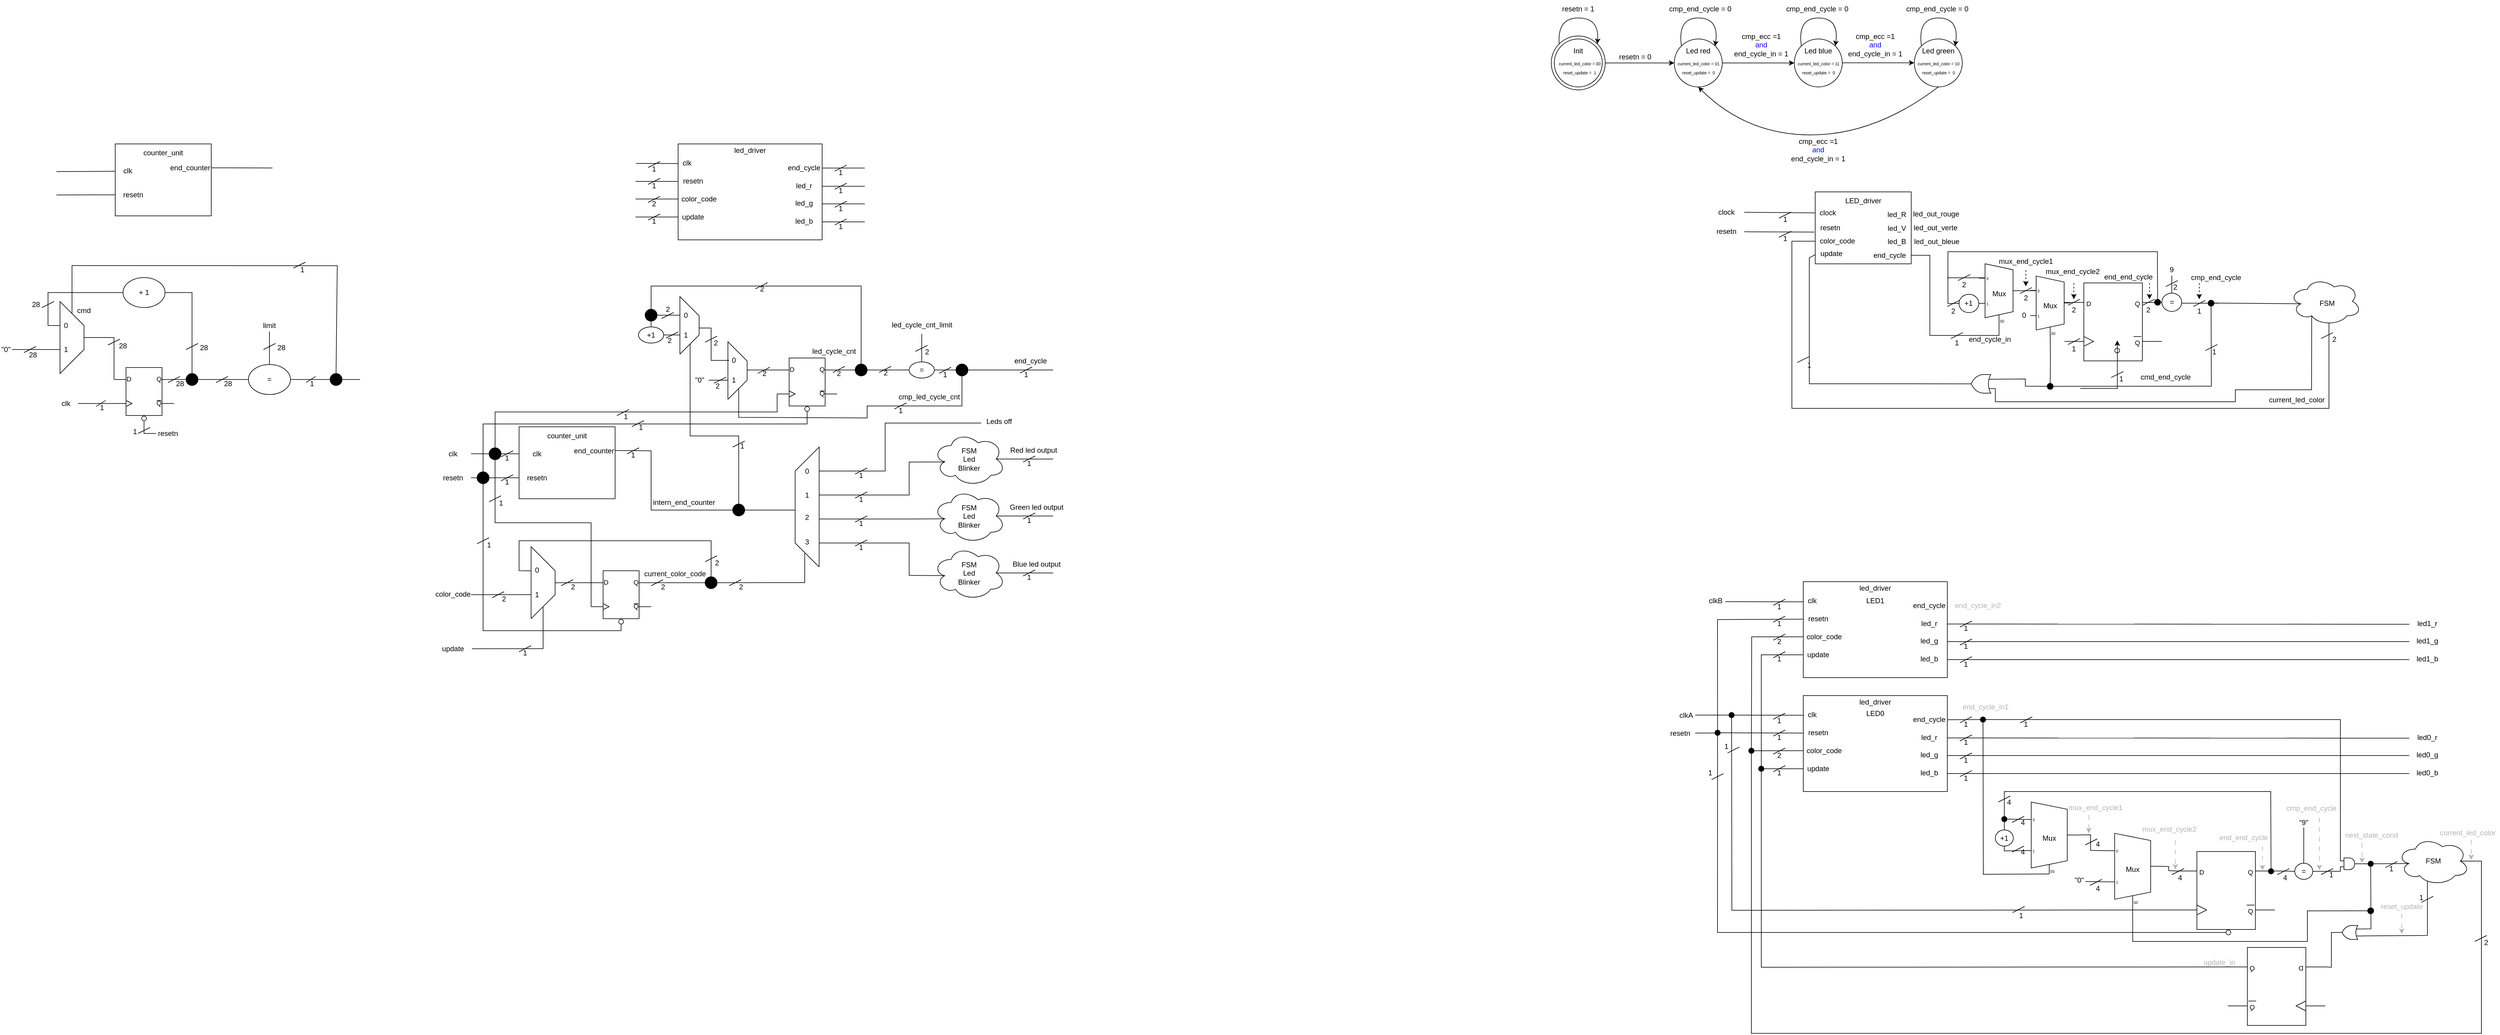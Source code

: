 <mxfile version="21.4.0" type="device">
  <diagram name="Page-1" id="Dz7YLpRknc9lxB7sNwHI">
    <mxGraphModel dx="-658" dy="2225" grid="1" gridSize="10" guides="1" tooltips="1" connect="1" arrows="1" fold="1" page="1" pageScale="1" pageWidth="827" pageHeight="1169" math="0" shadow="0">
      <root>
        <mxCell id="0" />
        <mxCell id="1" parent="0" />
        <mxCell id="pdA0Olml94yPJU28G5y--2" value="" style="rounded=0;whiteSpace=wrap;html=1;fillColor=none;" parent="1" vertex="1">
          <mxGeometry x="3950" y="160" width="240" height="160" as="geometry" />
        </mxCell>
        <mxCell id="pdA0Olml94yPJU28G5y--3" value="clk" style="text;html=1;strokeColor=none;fillColor=none;align=center;verticalAlign=middle;whiteSpace=wrap;rounded=0;" parent="1" vertex="1">
          <mxGeometry x="3950" y="182.5" width="30" height="19" as="geometry" />
        </mxCell>
        <mxCell id="pdA0Olml94yPJU28G5y--4" value="resetn" style="text;html=1;strokeColor=none;fillColor=none;align=center;verticalAlign=middle;whiteSpace=wrap;rounded=0;" parent="1" vertex="1">
          <mxGeometry x="3950" y="212.5" width="50" height="19" as="geometry" />
        </mxCell>
        <mxCell id="pdA0Olml94yPJU28G5y--5" value="color_code" style="text;html=1;strokeColor=none;fillColor=none;align=center;verticalAlign=middle;whiteSpace=wrap;rounded=0;" parent="1" vertex="1">
          <mxGeometry x="3950" y="242.5" width="70" height="19" as="geometry" />
        </mxCell>
        <mxCell id="pdA0Olml94yPJU28G5y--6" value="update" style="text;html=1;strokeColor=none;fillColor=none;align=center;verticalAlign=middle;whiteSpace=wrap;rounded=0;" parent="1" vertex="1">
          <mxGeometry x="3950" y="272.5" width="50" height="19" as="geometry" />
        </mxCell>
        <mxCell id="pdA0Olml94yPJU28G5y--7" value="" style="endArrow=none;html=1;rounded=0;entryX=0.02;entryY=0.54;entryDx=0;entryDy=0;entryPerimeter=0;" parent="1" target="pdA0Olml94yPJU28G5y--3" edge="1">
          <mxGeometry width="50" height="50" relative="1" as="geometry">
            <mxPoint x="3880" y="192.5" as="sourcePoint" />
            <mxPoint x="3940" y="199.62" as="targetPoint" />
          </mxGeometry>
        </mxCell>
        <mxCell id="pdA0Olml94yPJU28G5y--8" value="" style="endArrow=none;html=1;rounded=0;entryX=0.02;entryY=0.54;entryDx=0;entryDy=0;entryPerimeter=0;" parent="1" edge="1">
          <mxGeometry width="50" height="50" relative="1" as="geometry">
            <mxPoint x="3879" y="222.5" as="sourcePoint" />
            <mxPoint x="3950" y="222.5" as="targetPoint" />
          </mxGeometry>
        </mxCell>
        <mxCell id="pdA0Olml94yPJU28G5y--9" value="" style="endArrow=none;html=1;rounded=0;entryX=0.02;entryY=0.54;entryDx=0;entryDy=0;entryPerimeter=0;" parent="1" edge="1">
          <mxGeometry width="50" height="50" relative="1" as="geometry">
            <mxPoint x="3879" y="251.88" as="sourcePoint" />
            <mxPoint x="3950" y="251.88" as="targetPoint" />
          </mxGeometry>
        </mxCell>
        <mxCell id="pdA0Olml94yPJU28G5y--10" value="" style="endArrow=none;html=1;rounded=0;entryX=0.02;entryY=0.54;entryDx=0;entryDy=0;entryPerimeter=0;" parent="1" edge="1">
          <mxGeometry width="50" height="50" relative="1" as="geometry">
            <mxPoint x="3879" y="281.88" as="sourcePoint" />
            <mxPoint x="3950" y="281.88" as="targetPoint" />
          </mxGeometry>
        </mxCell>
        <mxCell id="pdA0Olml94yPJU28G5y--11" value="1" style="text;html=1;strokeColor=none;fillColor=none;align=center;verticalAlign=middle;whiteSpace=wrap;rounded=0;" parent="1" vertex="1">
          <mxGeometry x="3900" y="194.38" width="20" height="15" as="geometry" />
        </mxCell>
        <mxCell id="pdA0Olml94yPJU28G5y--12" value="" style="endArrow=none;html=1;rounded=0;" parent="1" edge="1">
          <mxGeometry width="50" height="50" relative="1" as="geometry">
            <mxPoint x="3900" y="199.38" as="sourcePoint" />
            <mxPoint x="3920" y="189.38" as="targetPoint" />
          </mxGeometry>
        </mxCell>
        <mxCell id="pdA0Olml94yPJU28G5y--13" value="1" style="text;html=1;strokeColor=none;fillColor=none;align=center;verticalAlign=middle;whiteSpace=wrap;rounded=0;" parent="1" vertex="1">
          <mxGeometry x="3900" y="222.5" width="20" height="15" as="geometry" />
        </mxCell>
        <mxCell id="pdA0Olml94yPJU28G5y--14" value="" style="endArrow=none;html=1;rounded=0;" parent="1" edge="1">
          <mxGeometry width="50" height="50" relative="1" as="geometry">
            <mxPoint x="3900" y="227.5" as="sourcePoint" />
            <mxPoint x="3920" y="217.5" as="targetPoint" />
          </mxGeometry>
        </mxCell>
        <mxCell id="pdA0Olml94yPJU28G5y--15" value="2" style="text;html=1;strokeColor=none;fillColor=none;align=center;verticalAlign=middle;whiteSpace=wrap;rounded=0;" parent="1" vertex="1">
          <mxGeometry x="3900" y="252.5" width="20" height="15" as="geometry" />
        </mxCell>
        <mxCell id="pdA0Olml94yPJU28G5y--16" value="" style="endArrow=none;html=1;rounded=0;" parent="1" edge="1">
          <mxGeometry width="50" height="50" relative="1" as="geometry">
            <mxPoint x="3900" y="257.5" as="sourcePoint" />
            <mxPoint x="3920" y="247.5" as="targetPoint" />
          </mxGeometry>
        </mxCell>
        <mxCell id="pdA0Olml94yPJU28G5y--17" value="1" style="text;html=1;strokeColor=none;fillColor=none;align=center;verticalAlign=middle;whiteSpace=wrap;rounded=0;" parent="1" vertex="1">
          <mxGeometry x="3900" y="281.88" width="20" height="15" as="geometry" />
        </mxCell>
        <mxCell id="pdA0Olml94yPJU28G5y--18" value="" style="endArrow=none;html=1;rounded=0;" parent="1" edge="1">
          <mxGeometry width="50" height="50" relative="1" as="geometry">
            <mxPoint x="3900" y="286.88" as="sourcePoint" />
            <mxPoint x="3920" y="276.88" as="targetPoint" />
          </mxGeometry>
        </mxCell>
        <mxCell id="pdA0Olml94yPJU28G5y--19" value="led_driver" style="text;html=1;strokeColor=none;fillColor=none;align=center;verticalAlign=middle;whiteSpace=wrap;rounded=0;" parent="1" vertex="1">
          <mxGeometry x="4035" y="161.63" width="70" height="19" as="geometry" />
        </mxCell>
        <mxCell id="pdA0Olml94yPJU28G5y--20" value="led_r" style="text;html=1;strokeColor=none;fillColor=none;align=center;verticalAlign=middle;whiteSpace=wrap;rounded=0;" parent="1" vertex="1">
          <mxGeometry x="4130" y="220.32" width="60" height="20" as="geometry" />
        </mxCell>
        <mxCell id="pdA0Olml94yPJU28G5y--21" value="led_g" style="text;html=1;strokeColor=none;fillColor=none;align=center;verticalAlign=middle;whiteSpace=wrap;rounded=0;" parent="1" vertex="1">
          <mxGeometry x="4130" y="249.32" width="60" height="20" as="geometry" />
        </mxCell>
        <mxCell id="pdA0Olml94yPJU28G5y--22" value="led_b" style="text;html=1;strokeColor=none;fillColor=none;align=center;verticalAlign=middle;whiteSpace=wrap;rounded=0;" parent="1" vertex="1">
          <mxGeometry x="4130" y="279.32" width="60" height="20" as="geometry" />
        </mxCell>
        <mxCell id="pdA0Olml94yPJU28G5y--23" value="" style="endArrow=none;html=1;rounded=0;entryX=0.02;entryY=0.54;entryDx=0;entryDy=0;entryPerimeter=0;" parent="1" edge="1">
          <mxGeometry width="50" height="50" relative="1" as="geometry">
            <mxPoint x="4190" y="230.63" as="sourcePoint" />
            <mxPoint x="4261" y="230.63" as="targetPoint" />
          </mxGeometry>
        </mxCell>
        <mxCell id="pdA0Olml94yPJU28G5y--24" value="" style="endArrow=none;html=1;rounded=0;entryX=0.02;entryY=0.54;entryDx=0;entryDy=0;entryPerimeter=0;" parent="1" edge="1">
          <mxGeometry width="50" height="50" relative="1" as="geometry">
            <mxPoint x="4190" y="260.01" as="sourcePoint" />
            <mxPoint x="4261" y="260.01" as="targetPoint" />
          </mxGeometry>
        </mxCell>
        <mxCell id="pdA0Olml94yPJU28G5y--25" value="" style="endArrow=none;html=1;rounded=0;entryX=0.02;entryY=0.54;entryDx=0;entryDy=0;entryPerimeter=0;" parent="1" edge="1">
          <mxGeometry width="50" height="50" relative="1" as="geometry">
            <mxPoint x="4190" y="290.01" as="sourcePoint" />
            <mxPoint x="4261" y="290.01" as="targetPoint" />
          </mxGeometry>
        </mxCell>
        <mxCell id="pdA0Olml94yPJU28G5y--26" value="1" style="text;html=1;strokeColor=none;fillColor=none;align=center;verticalAlign=middle;whiteSpace=wrap;rounded=0;" parent="1" vertex="1">
          <mxGeometry x="4211" y="230.63" width="20" height="15" as="geometry" />
        </mxCell>
        <mxCell id="pdA0Olml94yPJU28G5y--27" value="" style="endArrow=none;html=1;rounded=0;" parent="1" edge="1">
          <mxGeometry width="50" height="50" relative="1" as="geometry">
            <mxPoint x="4211" y="235.63" as="sourcePoint" />
            <mxPoint x="4231" y="225.63" as="targetPoint" />
          </mxGeometry>
        </mxCell>
        <mxCell id="pdA0Olml94yPJU28G5y--28" value="1" style="text;html=1;strokeColor=none;fillColor=none;align=center;verticalAlign=middle;whiteSpace=wrap;rounded=0;" parent="1" vertex="1">
          <mxGeometry x="4211" y="260.63" width="20" height="15" as="geometry" />
        </mxCell>
        <mxCell id="pdA0Olml94yPJU28G5y--29" value="" style="endArrow=none;html=1;rounded=0;" parent="1" edge="1">
          <mxGeometry width="50" height="50" relative="1" as="geometry">
            <mxPoint x="4211" y="265.63" as="sourcePoint" />
            <mxPoint x="4231" y="255.63" as="targetPoint" />
          </mxGeometry>
        </mxCell>
        <mxCell id="pdA0Olml94yPJU28G5y--30" value="1" style="text;html=1;strokeColor=none;fillColor=none;align=center;verticalAlign=middle;whiteSpace=wrap;rounded=0;" parent="1" vertex="1">
          <mxGeometry x="4211" y="290.01" width="20" height="15" as="geometry" />
        </mxCell>
        <mxCell id="pdA0Olml94yPJU28G5y--31" value="" style="endArrow=none;html=1;rounded=0;" parent="1" edge="1">
          <mxGeometry width="50" height="50" relative="1" as="geometry">
            <mxPoint x="4211" y="295.01" as="sourcePoint" />
            <mxPoint x="4231" y="285.01" as="targetPoint" />
          </mxGeometry>
        </mxCell>
        <mxCell id="pdA0Olml94yPJU28G5y--162" value="end_cycle" style="text;html=1;strokeColor=none;fillColor=none;align=center;verticalAlign=middle;whiteSpace=wrap;rounded=0;" parent="1" vertex="1">
          <mxGeometry x="4130" y="190" width="60" height="20" as="geometry" />
        </mxCell>
        <mxCell id="pdA0Olml94yPJU28G5y--163" value="" style="endArrow=none;html=1;rounded=0;entryX=0.02;entryY=0.54;entryDx=0;entryDy=0;entryPerimeter=0;" parent="1" edge="1">
          <mxGeometry width="50" height="50" relative="1" as="geometry">
            <mxPoint x="4190" y="200.31" as="sourcePoint" />
            <mxPoint x="4261" y="200.31" as="targetPoint" />
          </mxGeometry>
        </mxCell>
        <mxCell id="pdA0Olml94yPJU28G5y--164" value="1" style="text;html=1;strokeColor=none;fillColor=none;align=center;verticalAlign=middle;whiteSpace=wrap;rounded=0;" parent="1" vertex="1">
          <mxGeometry x="4211" y="200.31" width="20" height="15" as="geometry" />
        </mxCell>
        <mxCell id="pdA0Olml94yPJU28G5y--165" value="" style="endArrow=none;html=1;rounded=0;" parent="1" edge="1">
          <mxGeometry width="50" height="50" relative="1" as="geometry">
            <mxPoint x="4211" y="205.31" as="sourcePoint" />
            <mxPoint x="4231" y="195.31" as="targetPoint" />
          </mxGeometry>
        </mxCell>
        <mxCell id="pdA0Olml94yPJU28G5y--225" value="" style="rounded=0;whiteSpace=wrap;html=1;fillColor=none;" parent="1" vertex="1">
          <mxGeometry x="3012" y="160" width="160" height="120" as="geometry" />
        </mxCell>
        <mxCell id="pdA0Olml94yPJU28G5y--226" value="counter_unit" style="text;html=1;strokeColor=none;fillColor=none;align=center;verticalAlign=middle;whiteSpace=wrap;rounded=0;" parent="1" vertex="1">
          <mxGeometry x="3052" y="160" width="80" height="30" as="geometry" />
        </mxCell>
        <mxCell id="pdA0Olml94yPJU28G5y--227" value="clk" style="text;html=1;strokeColor=none;fillColor=none;align=center;verticalAlign=middle;whiteSpace=wrap;rounded=0;" parent="1" vertex="1">
          <mxGeometry x="3012" y="190" width="42" height="30" as="geometry" />
        </mxCell>
        <mxCell id="pdA0Olml94yPJU28G5y--228" value="resetn" style="text;html=1;strokeColor=none;fillColor=none;align=center;verticalAlign=middle;whiteSpace=wrap;rounded=0;" parent="1" vertex="1">
          <mxGeometry x="3012" y="230.0" width="60" height="30" as="geometry" />
        </mxCell>
        <mxCell id="pdA0Olml94yPJU28G5y--229" value="end_counter" style="text;html=1;strokeColor=none;fillColor=none;align=center;verticalAlign=middle;whiteSpace=wrap;rounded=0;" parent="1" vertex="1">
          <mxGeometry x="3102" y="185" width="70" height="30" as="geometry" />
        </mxCell>
        <mxCell id="pdA0Olml94yPJU28G5y--230" value="" style="endArrow=none;html=1;rounded=0;" parent="1" edge="1">
          <mxGeometry width="50" height="50" relative="1" as="geometry">
            <mxPoint x="2914" y="206.12" as="sourcePoint" />
            <mxPoint x="3012" y="205.62" as="targetPoint" />
          </mxGeometry>
        </mxCell>
        <mxCell id="pdA0Olml94yPJU28G5y--231" value="" style="endArrow=none;html=1;rounded=0;" parent="1" edge="1">
          <mxGeometry width="50" height="50" relative="1" as="geometry">
            <mxPoint x="2914" y="245.12" as="sourcePoint" />
            <mxPoint x="3012" y="244.86" as="targetPoint" />
          </mxGeometry>
        </mxCell>
        <mxCell id="pdA0Olml94yPJU28G5y--232" value="" style="endArrow=none;html=1;rounded=0;" parent="1" edge="1">
          <mxGeometry width="50" height="50" relative="1" as="geometry">
            <mxPoint x="3172" y="199.86" as="sourcePoint" />
            <mxPoint x="3274" y="200.12" as="targetPoint" />
          </mxGeometry>
        </mxCell>
        <mxCell id="pdA0Olml94yPJU28G5y--313" value="" style="group" parent="1" vertex="1" connectable="0">
          <mxGeometry x="2820" y="357.13" width="600" height="295.75" as="geometry" />
        </mxCell>
        <mxCell id="pdA0Olml94yPJU28G5y--233" value="" style="ellipse;whiteSpace=wrap;html=1;" parent="pdA0Olml94yPJU28G5y--313" vertex="1">
          <mxGeometry x="205" y="25.75" width="70" height="50" as="geometry" />
        </mxCell>
        <mxCell id="pdA0Olml94yPJU28G5y--234" value="+ 1" style="text;html=1;strokeColor=none;fillColor=none;align=center;verticalAlign=middle;whiteSpace=wrap;rounded=0;" parent="pdA0Olml94yPJU28G5y--313" vertex="1">
          <mxGeometry x="210" y="35.75" width="60" height="30" as="geometry" />
        </mxCell>
        <mxCell id="pdA0Olml94yPJU28G5y--235" value="" style="ellipse;whiteSpace=wrap;html=1;" parent="pdA0Olml94yPJU28G5y--313" vertex="1">
          <mxGeometry x="414" y="170.75" width="70" height="50" as="geometry" />
        </mxCell>
        <mxCell id="pdA0Olml94yPJU28G5y--236" value="=" style="text;html=1;strokeColor=none;fillColor=none;align=center;verticalAlign=middle;whiteSpace=wrap;rounded=0;" parent="pdA0Olml94yPJU28G5y--313" vertex="1">
          <mxGeometry x="419" y="180.75" width="60" height="30" as="geometry" />
        </mxCell>
        <mxCell id="pdA0Olml94yPJU28G5y--237" value="" style="ellipse;whiteSpace=wrap;html=1;aspect=fixed;fillColor=#000000;" parent="pdA0Olml94yPJU28G5y--313" vertex="1">
          <mxGeometry x="310" y="185.75" width="20" height="20" as="geometry" />
        </mxCell>
        <mxCell id="pdA0Olml94yPJU28G5y--238" value="" style="endArrow=none;html=1;rounded=0;exitX=0.5;exitY=0;exitDx=0;exitDy=0;entryX=1;entryY=0.5;entryDx=0;entryDy=0;" parent="pdA0Olml94yPJU28G5y--313" source="pdA0Olml94yPJU28G5y--237" target="pdA0Olml94yPJU28G5y--233" edge="1">
          <mxGeometry width="50" height="50" relative="1" as="geometry">
            <mxPoint x="350" y="245.75" as="sourcePoint" />
            <mxPoint x="400" y="195.75" as="targetPoint" />
            <Array as="points">
              <mxPoint x="320" y="50.75" />
            </Array>
          </mxGeometry>
        </mxCell>
        <mxCell id="pdA0Olml94yPJU28G5y--239" value="" style="endArrow=none;html=1;rounded=0;exitX=1;exitY=0.5;exitDx=0;exitDy=0;entryX=0;entryY=0.5;entryDx=0;entryDy=0;" parent="pdA0Olml94yPJU28G5y--313" source="pdA0Olml94yPJU28G5y--237" target="pdA0Olml94yPJU28G5y--235" edge="1">
          <mxGeometry width="50" height="50" relative="1" as="geometry">
            <mxPoint x="360" y="265.75" as="sourcePoint" />
            <mxPoint x="410" y="215.75" as="targetPoint" />
          </mxGeometry>
        </mxCell>
        <mxCell id="pdA0Olml94yPJU28G5y--240" value="" style="endArrow=none;html=1;rounded=0;exitX=1;exitY=0.5;exitDx=0;exitDy=0;" parent="pdA0Olml94yPJU28G5y--313" source="pdA0Olml94yPJU28G5y--287" edge="1">
          <mxGeometry width="50" height="50" relative="1" as="geometry">
            <mxPoint x="490" y="195.55" as="sourcePoint" />
            <mxPoint x="600" y="195.75" as="targetPoint" />
          </mxGeometry>
        </mxCell>
        <mxCell id="pdA0Olml94yPJU28G5y--241" value="" style="endArrow=none;html=1;rounded=0;" parent="pdA0Olml94yPJU28G5y--313" edge="1">
          <mxGeometry width="50" height="50" relative="1" as="geometry">
            <mxPoint x="510" y="200.75" as="sourcePoint" />
            <mxPoint x="526" y="190.75" as="targetPoint" />
          </mxGeometry>
        </mxCell>
        <mxCell id="pdA0Olml94yPJU28G5y--243" value="1" style="text;html=1;strokeColor=none;fillColor=none;align=center;verticalAlign=middle;whiteSpace=wrap;rounded=0;" parent="pdA0Olml94yPJU28G5y--313" vertex="1">
          <mxGeometry x="510" y="195.75" width="20" height="15" as="geometry" />
        </mxCell>
        <mxCell id="pdA0Olml94yPJU28G5y--244" value="" style="endArrow=none;html=1;rounded=0;" parent="pdA0Olml94yPJU28G5y--313" edge="1">
          <mxGeometry width="50" height="50" relative="1" as="geometry">
            <mxPoint x="310" y="145.75" as="sourcePoint" />
            <mxPoint x="330" y="135.75" as="targetPoint" />
          </mxGeometry>
        </mxCell>
        <mxCell id="pdA0Olml94yPJU28G5y--245" value="28" style="text;html=1;strokeColor=none;fillColor=none;align=center;verticalAlign=middle;whiteSpace=wrap;rounded=0;" parent="pdA0Olml94yPJU28G5y--313" vertex="1">
          <mxGeometry x="330" y="135.75" width="20" height="15" as="geometry" />
        </mxCell>
        <mxCell id="pdA0Olml94yPJU28G5y--246" value="" style="endArrow=none;html=1;rounded=0;exitX=1;exitY=0.25;exitDx=0;exitDy=0;exitPerimeter=0;entryX=0;entryY=0.5;entryDx=0;entryDy=0;" parent="pdA0Olml94yPJU28G5y--313" target="pdA0Olml94yPJU28G5y--237" edge="1">
          <mxGeometry width="50" height="50" relative="1" as="geometry">
            <mxPoint x="290" y="195.75" as="sourcePoint" />
            <mxPoint x="350" y="165.75" as="targetPoint" />
          </mxGeometry>
        </mxCell>
        <mxCell id="pdA0Olml94yPJU28G5y--247" value="" style="endArrow=none;html=1;rounded=0;" parent="pdA0Olml94yPJU28G5y--313" edge="1">
          <mxGeometry width="50" height="50" relative="1" as="geometry">
            <mxPoint x="280" y="200.75" as="sourcePoint" />
            <mxPoint x="300" y="190.75" as="targetPoint" />
          </mxGeometry>
        </mxCell>
        <mxCell id="pdA0Olml94yPJU28G5y--248" value="28" style="text;html=1;strokeColor=none;fillColor=none;align=center;verticalAlign=middle;whiteSpace=wrap;rounded=0;" parent="pdA0Olml94yPJU28G5y--313" vertex="1">
          <mxGeometry x="290" y="195.75" width="20" height="15" as="geometry" />
        </mxCell>
        <mxCell id="pdA0Olml94yPJU28G5y--249" value="" style="endArrow=none;html=1;rounded=0;entryX=0;entryY=0.75;entryDx=0;entryDy=0;entryPerimeter=0;exitX=1;exitY=0.5;exitDx=0;exitDy=0;" parent="pdA0Olml94yPJU28G5y--313" source="pdA0Olml94yPJU28G5y--250" edge="1">
          <mxGeometry width="50" height="50" relative="1" as="geometry">
            <mxPoint x="160.0" y="235.75" as="sourcePoint" />
            <mxPoint x="190" y="235.75" as="targetPoint" />
          </mxGeometry>
        </mxCell>
        <mxCell id="pdA0Olml94yPJU28G5y--250" value="clk" style="text;html=1;strokeColor=none;fillColor=none;align=center;verticalAlign=middle;whiteSpace=wrap;rounded=0;" parent="pdA0Olml94yPJU28G5y--313" vertex="1">
          <mxGeometry x="90" y="220.75" width="40" height="30" as="geometry" />
        </mxCell>
        <mxCell id="pdA0Olml94yPJU28G5y--251" value="" style="verticalLabelPosition=bottom;shadow=0;dashed=0;align=center;html=1;verticalAlign=top;shape=mxgraph.electrical.logic_gates.d_type_flip-flop;" parent="pdA0Olml94yPJU28G5y--313" vertex="1">
          <mxGeometry x="190" y="175.75" width="100" height="80" as="geometry" />
        </mxCell>
        <mxCell id="pdA0Olml94yPJU28G5y--252" value="" style="verticalLabelPosition=bottom;shadow=0;dashed=0;align=center;html=1;verticalAlign=top;shape=mxgraph.electrical.logic_gates.inverting_contact;" parent="pdA0Olml94yPJU28G5y--313" vertex="1">
          <mxGeometry x="235" y="255.75" width="10" height="10" as="geometry" />
        </mxCell>
        <mxCell id="pdA0Olml94yPJU28G5y--254" value="" style="endArrow=none;html=1;rounded=0;exitX=0.5;exitY=0;exitDx=0;exitDy=0;" parent="pdA0Olml94yPJU28G5y--313" source="pdA0Olml94yPJU28G5y--235" edge="1">
          <mxGeometry width="50" height="50" relative="1" as="geometry">
            <mxPoint x="450" y="155.75" as="sourcePoint" />
            <mxPoint x="449" y="115.75" as="targetPoint" />
          </mxGeometry>
        </mxCell>
        <mxCell id="pdA0Olml94yPJU28G5y--255" value="" style="endArrow=none;html=1;rounded=0;" parent="pdA0Olml94yPJU28G5y--313" edge="1">
          <mxGeometry width="50" height="50" relative="1" as="geometry">
            <mxPoint x="439" y="145.75" as="sourcePoint" />
            <mxPoint x="459" y="135.75" as="targetPoint" />
          </mxGeometry>
        </mxCell>
        <mxCell id="pdA0Olml94yPJU28G5y--256" value="28" style="text;html=1;strokeColor=none;fillColor=none;align=center;verticalAlign=middle;whiteSpace=wrap;rounded=0;" parent="pdA0Olml94yPJU28G5y--313" vertex="1">
          <mxGeometry x="459" y="135.75" width="20" height="15" as="geometry" />
        </mxCell>
        <mxCell id="pdA0Olml94yPJU28G5y--257" value="limit" style="text;html=1;strokeColor=none;fillColor=none;align=center;verticalAlign=middle;whiteSpace=wrap;rounded=0;" parent="pdA0Olml94yPJU28G5y--313" vertex="1">
          <mxGeometry x="414" y="95.75" width="70" height="20" as="geometry" />
        </mxCell>
        <mxCell id="pdA0Olml94yPJU28G5y--258" value="" style="endArrow=none;html=1;rounded=0;" parent="pdA0Olml94yPJU28G5y--313" edge="1">
          <mxGeometry width="50" height="50" relative="1" as="geometry">
            <mxPoint x="360" y="200.75" as="sourcePoint" />
            <mxPoint x="380" y="190.75" as="targetPoint" />
          </mxGeometry>
        </mxCell>
        <mxCell id="pdA0Olml94yPJU28G5y--259" value="28" style="text;html=1;strokeColor=none;fillColor=none;align=center;verticalAlign=middle;whiteSpace=wrap;rounded=0;" parent="pdA0Olml94yPJU28G5y--313" vertex="1">
          <mxGeometry x="370" y="195.75" width="20" height="15" as="geometry" />
        </mxCell>
        <mxCell id="pdA0Olml94yPJU28G5y--260" value="" style="endArrow=none;html=1;rounded=0;" parent="pdA0Olml94yPJU28G5y--313" edge="1">
          <mxGeometry width="50" height="50" relative="1" as="geometry">
            <mxPoint x="160" y="240.75" as="sourcePoint" />
            <mxPoint x="176" y="230.75" as="targetPoint" />
          </mxGeometry>
        </mxCell>
        <mxCell id="pdA0Olml94yPJU28G5y--261" value="1" style="text;html=1;strokeColor=none;fillColor=none;align=center;verticalAlign=middle;whiteSpace=wrap;rounded=0;" parent="pdA0Olml94yPJU28G5y--313" vertex="1">
          <mxGeometry x="160" y="235.75" width="20" height="15" as="geometry" />
        </mxCell>
        <mxCell id="pdA0Olml94yPJU28G5y--286" value="" style="endArrow=none;html=1;rounded=0;exitX=1;exitY=0.5;exitDx=0;exitDy=0;" parent="pdA0Olml94yPJU28G5y--313" source="pdA0Olml94yPJU28G5y--235" target="pdA0Olml94yPJU28G5y--287" edge="1">
          <mxGeometry width="50" height="50" relative="1" as="geometry">
            <mxPoint x="484" y="195.75" as="sourcePoint" />
            <mxPoint x="600" y="195.75" as="targetPoint" />
          </mxGeometry>
        </mxCell>
        <mxCell id="pdA0Olml94yPJU28G5y--287" value="" style="ellipse;whiteSpace=wrap;html=1;aspect=fixed;fillColor=#000000;" parent="pdA0Olml94yPJU28G5y--313" vertex="1">
          <mxGeometry x="550" y="185.75" width="20" height="20" as="geometry" />
        </mxCell>
        <mxCell id="pdA0Olml94yPJU28G5y--290" value="" style="endArrow=none;html=1;rounded=0;" parent="pdA0Olml94yPJU28G5y--313" edge="1">
          <mxGeometry width="50" height="50" relative="1" as="geometry">
            <mxPoint x="489" y="10" as="sourcePoint" />
            <mxPoint x="509" as="targetPoint" />
          </mxGeometry>
        </mxCell>
        <mxCell id="pdA0Olml94yPJU28G5y--291" value="1" style="text;html=1;strokeColor=none;fillColor=none;align=center;verticalAlign=middle;whiteSpace=wrap;rounded=0;" parent="pdA0Olml94yPJU28G5y--313" vertex="1">
          <mxGeometry x="494" y="5" width="20" height="15" as="geometry" />
        </mxCell>
        <mxCell id="pdA0Olml94yPJU28G5y--292" value="" style="endArrow=none;html=1;rounded=0;" parent="pdA0Olml94yPJU28G5y--313" edge="1">
          <mxGeometry width="50" height="50" relative="1" as="geometry">
            <mxPoint x="140" y="125.75" as="sourcePoint" />
            <mxPoint x="140" y="125.75" as="targetPoint" />
            <Array as="points">
              <mxPoint x="140" y="145.75" />
              <mxPoint x="100" y="185.75" />
              <mxPoint x="100" y="65.75" />
              <mxPoint x="140" y="105.75" />
            </Array>
          </mxGeometry>
        </mxCell>
        <mxCell id="pdA0Olml94yPJU28G5y--293" value="0" style="text;html=1;strokeColor=none;fillColor=none;align=center;verticalAlign=middle;whiteSpace=wrap;rounded=0;" parent="pdA0Olml94yPJU28G5y--313" vertex="1">
          <mxGeometry x="100" y="95.75" width="20" height="20" as="geometry" />
        </mxCell>
        <mxCell id="pdA0Olml94yPJU28G5y--294" value="1" style="text;html=1;strokeColor=none;fillColor=none;align=center;verticalAlign=middle;whiteSpace=wrap;rounded=0;" parent="pdA0Olml94yPJU28G5y--313" vertex="1">
          <mxGeometry x="100" y="135.75" width="20" height="20" as="geometry" />
        </mxCell>
        <mxCell id="pdA0Olml94yPJU28G5y--295" value="" style="endArrow=none;html=1;rounded=0;entryX=0;entryY=0.25;entryDx=0;entryDy=0;entryPerimeter=0;" parent="pdA0Olml94yPJU28G5y--313" target="pdA0Olml94yPJU28G5y--251" edge="1">
          <mxGeometry width="50" height="50" relative="1" as="geometry">
            <mxPoint x="140" y="125.75" as="sourcePoint" />
            <mxPoint x="220" y="125.75" as="targetPoint" />
            <Array as="points">
              <mxPoint x="190" y="125.75" />
            </Array>
          </mxGeometry>
        </mxCell>
        <mxCell id="pdA0Olml94yPJU28G5y--296" value="" style="endArrow=none;html=1;rounded=0;exitX=0;exitY=0.5;exitDx=0;exitDy=0;entryX=0;entryY=0.5;entryDx=0;entryDy=0;" parent="pdA0Olml94yPJU28G5y--313" source="pdA0Olml94yPJU28G5y--293" target="pdA0Olml94yPJU28G5y--233" edge="1">
          <mxGeometry width="50" height="50" relative="1" as="geometry">
            <mxPoint x="40" y="105.75" as="sourcePoint" />
            <mxPoint x="90" y="55.75" as="targetPoint" />
            <Array as="points">
              <mxPoint x="80" y="105.75" />
              <mxPoint x="80" y="50.75" />
            </Array>
          </mxGeometry>
        </mxCell>
        <mxCell id="pdA0Olml94yPJU28G5y--297" value="" style="endArrow=none;html=1;rounded=0;entryX=0;entryY=0.5;entryDx=0;entryDy=0;" parent="pdA0Olml94yPJU28G5y--313" target="pdA0Olml94yPJU28G5y--294" edge="1">
          <mxGeometry width="50" height="50" relative="1" as="geometry">
            <mxPoint x="20" y="145.75" as="sourcePoint" />
            <mxPoint x="60" y="125.75" as="targetPoint" />
          </mxGeometry>
        </mxCell>
        <mxCell id="pdA0Olml94yPJU28G5y--298" value="&quot;0&quot;" style="text;html=1;strokeColor=none;fillColor=none;align=center;verticalAlign=middle;whiteSpace=wrap;rounded=0;" parent="pdA0Olml94yPJU28G5y--313" vertex="1">
          <mxGeometry y="135.75" width="20" height="20" as="geometry" />
        </mxCell>
        <mxCell id="pdA0Olml94yPJU28G5y--299" value="" style="endArrow=none;html=1;rounded=0;" parent="pdA0Olml94yPJU28G5y--313" edge="1">
          <mxGeometry width="50" height="50" relative="1" as="geometry">
            <mxPoint x="260" y="285.75" as="sourcePoint" />
            <mxPoint x="240" y="265.75" as="targetPoint" />
            <Array as="points">
              <mxPoint x="240" y="285.75" />
            </Array>
          </mxGeometry>
        </mxCell>
        <mxCell id="pdA0Olml94yPJU28G5y--300" value="resetn" style="text;html=1;strokeColor=none;fillColor=none;align=center;verticalAlign=middle;whiteSpace=wrap;rounded=0;" parent="pdA0Olml94yPJU28G5y--313" vertex="1">
          <mxGeometry x="260" y="275.75" width="40" height="20" as="geometry" />
        </mxCell>
        <mxCell id="pdA0Olml94yPJU28G5y--301" value="" style="endArrow=none;html=1;rounded=0;entryX=0.5;entryY=0;entryDx=0;entryDy=0;" parent="pdA0Olml94yPJU28G5y--313" target="pdA0Olml94yPJU28G5y--287" edge="1">
          <mxGeometry width="50" height="50" relative="1" as="geometry">
            <mxPoint x="120" y="85.75" as="sourcePoint" />
            <mxPoint x="354" y="5.75" as="targetPoint" />
            <Array as="points">
              <mxPoint x="120" y="5.75" />
              <mxPoint x="562" y="6" />
            </Array>
          </mxGeometry>
        </mxCell>
        <mxCell id="pdA0Olml94yPJU28G5y--304" value="cmd" style="text;html=1;strokeColor=none;fillColor=none;align=center;verticalAlign=middle;whiteSpace=wrap;rounded=0;" parent="pdA0Olml94yPJU28G5y--313" vertex="1">
          <mxGeometry x="120" y="65.75" width="40" height="30" as="geometry" />
        </mxCell>
        <mxCell id="pdA0Olml94yPJU28G5y--305" value="" style="endArrow=none;html=1;rounded=0;" parent="pdA0Olml94yPJU28G5y--313" edge="1">
          <mxGeometry width="50" height="50" relative="1" as="geometry">
            <mxPoint x="70" y="75.75" as="sourcePoint" />
            <mxPoint x="90" y="65.75" as="targetPoint" />
          </mxGeometry>
        </mxCell>
        <mxCell id="pdA0Olml94yPJU28G5y--306" value="28" style="text;html=1;strokeColor=none;fillColor=none;align=center;verticalAlign=middle;whiteSpace=wrap;rounded=0;" parent="pdA0Olml94yPJU28G5y--313" vertex="1">
          <mxGeometry x="50" y="65.75" width="20" height="10" as="geometry" />
        </mxCell>
        <mxCell id="pdA0Olml94yPJU28G5y--307" value="" style="endArrow=none;html=1;rounded=0;" parent="pdA0Olml94yPJU28G5y--313" edge="1">
          <mxGeometry width="50" height="50" relative="1" as="geometry">
            <mxPoint x="40" y="150.75" as="sourcePoint" />
            <mxPoint x="60" y="140.75" as="targetPoint" />
          </mxGeometry>
        </mxCell>
        <mxCell id="pdA0Olml94yPJU28G5y--308" value="28" style="text;html=1;strokeColor=none;fillColor=none;align=center;verticalAlign=middle;whiteSpace=wrap;rounded=0;" parent="pdA0Olml94yPJU28G5y--313" vertex="1">
          <mxGeometry x="40" y="148.25" width="30" height="12.5" as="geometry" />
        </mxCell>
        <mxCell id="pdA0Olml94yPJU28G5y--309" value="" style="endArrow=none;html=1;rounded=0;" parent="pdA0Olml94yPJU28G5y--313" edge="1">
          <mxGeometry width="50" height="50" relative="1" as="geometry">
            <mxPoint x="180" y="138.25" as="sourcePoint" />
            <mxPoint x="200" y="128.25" as="targetPoint" />
          </mxGeometry>
        </mxCell>
        <mxCell id="pdA0Olml94yPJU28G5y--310" value="28" style="text;html=1;strokeColor=none;fillColor=none;align=center;verticalAlign=middle;whiteSpace=wrap;rounded=0;" parent="pdA0Olml94yPJU28G5y--313" vertex="1">
          <mxGeometry x="190" y="133.25" width="30" height="12.5" as="geometry" />
        </mxCell>
        <mxCell id="pdA0Olml94yPJU28G5y--311" value="" style="endArrow=none;html=1;rounded=0;" parent="pdA0Olml94yPJU28G5y--313" edge="1">
          <mxGeometry width="50" height="50" relative="1" as="geometry">
            <mxPoint x="230" y="285.75" as="sourcePoint" />
            <mxPoint x="250" y="275.75" as="targetPoint" />
          </mxGeometry>
        </mxCell>
        <mxCell id="pdA0Olml94yPJU28G5y--312" value="1" style="text;html=1;strokeColor=none;fillColor=none;align=center;verticalAlign=middle;whiteSpace=wrap;rounded=0;" parent="pdA0Olml94yPJU28G5y--313" vertex="1">
          <mxGeometry x="215" y="275.75" width="20" height="15" as="geometry" />
        </mxCell>
        <mxCell id="pdA0Olml94yPJU28G5y--314" value="" style="group" parent="1" vertex="1" connectable="0">
          <mxGeometry x="3545" y="391.5" width="1050" height="625.25" as="geometry" />
        </mxCell>
        <mxCell id="pdA0Olml94yPJU28G5y--1" value="" style="endArrow=none;html=1;rounded=0;" parent="pdA0Olml94yPJU28G5y--314" source="pdA0Olml94yPJU28G5y--67" edge="1">
          <mxGeometry width="50" height="50" relative="1" as="geometry">
            <mxPoint x="480" y="500.25" as="sourcePoint" />
            <mxPoint x="616" y="451.12" as="targetPoint" />
            <Array as="points">
              <mxPoint x="616" y="500.12" />
            </Array>
          </mxGeometry>
        </mxCell>
        <mxCell id="pdA0Olml94yPJU28G5y--32" value="" style="rounded=0;whiteSpace=wrap;html=1;fillColor=none;" parent="pdA0Olml94yPJU28G5y--314" vertex="1">
          <mxGeometry x="140" y="240.25" width="160" height="120" as="geometry" />
        </mxCell>
        <mxCell id="pdA0Olml94yPJU28G5y--33" value="counter_unit" style="text;html=1;strokeColor=none;fillColor=none;align=center;verticalAlign=middle;whiteSpace=wrap;rounded=0;" parent="pdA0Olml94yPJU28G5y--314" vertex="1">
          <mxGeometry x="180" y="240.25" width="80" height="30" as="geometry" />
        </mxCell>
        <mxCell id="pdA0Olml94yPJU28G5y--34" value="clk" style="text;html=1;strokeColor=none;fillColor=none;align=center;verticalAlign=middle;whiteSpace=wrap;rounded=0;" parent="pdA0Olml94yPJU28G5y--314" vertex="1">
          <mxGeometry x="140" y="270.25" width="60" height="30" as="geometry" />
        </mxCell>
        <mxCell id="pdA0Olml94yPJU28G5y--35" value="resetn" style="text;html=1;strokeColor=none;fillColor=none;align=center;verticalAlign=middle;whiteSpace=wrap;rounded=0;" parent="pdA0Olml94yPJU28G5y--314" vertex="1">
          <mxGeometry x="140" y="310.25" width="60" height="30" as="geometry" />
        </mxCell>
        <mxCell id="pdA0Olml94yPJU28G5y--36" value="end_counter" style="text;html=1;strokeColor=none;fillColor=none;align=center;verticalAlign=middle;whiteSpace=wrap;rounded=0;" parent="pdA0Olml94yPJU28G5y--314" vertex="1">
          <mxGeometry x="230" y="265.25" width="70" height="30" as="geometry" />
        </mxCell>
        <mxCell id="pdA0Olml94yPJU28G5y--37" value="" style="endArrow=none;html=1;rounded=0;entryX=0;entryY=0.5;entryDx=0;entryDy=0;" parent="pdA0Olml94yPJU28G5y--314" target="pdA0Olml94yPJU28G5y--34" edge="1">
          <mxGeometry width="50" height="50" relative="1" as="geometry">
            <mxPoint x="110" y="285.25" as="sourcePoint" />
            <mxPoint x="90" y="300.25" as="targetPoint" />
          </mxGeometry>
        </mxCell>
        <mxCell id="pdA0Olml94yPJU28G5y--38" value="" style="endArrow=none;html=1;rounded=0;entryX=0;entryY=0.5;entryDx=0;entryDy=0;" parent="pdA0Olml94yPJU28G5y--314" target="pdA0Olml94yPJU28G5y--35" edge="1">
          <mxGeometry width="50" height="50" relative="1" as="geometry">
            <mxPoint x="60" y="325.25" as="sourcePoint" />
            <mxPoint x="150" y="295.25" as="targetPoint" />
          </mxGeometry>
        </mxCell>
        <mxCell id="pdA0Olml94yPJU28G5y--39" value="" style="endArrow=none;html=1;rounded=0;" parent="pdA0Olml94yPJU28G5y--314" edge="1">
          <mxGeometry width="50" height="50" relative="1" as="geometry">
            <mxPoint x="60" y="285.25" as="sourcePoint" />
            <mxPoint x="110" y="285.25" as="targetPoint" />
          </mxGeometry>
        </mxCell>
        <mxCell id="pdA0Olml94yPJU28G5y--40" value="clk" style="text;html=1;strokeColor=none;fillColor=none;align=center;verticalAlign=middle;whiteSpace=wrap;rounded=0;" parent="pdA0Olml94yPJU28G5y--314" vertex="1">
          <mxGeometry y="270.25" width="60" height="30" as="geometry" />
        </mxCell>
        <mxCell id="pdA0Olml94yPJU28G5y--41" value="resetn" style="text;html=1;strokeColor=none;fillColor=none;align=center;verticalAlign=middle;whiteSpace=wrap;rounded=0;" parent="pdA0Olml94yPJU28G5y--314" vertex="1">
          <mxGeometry y="310.25" width="60" height="30" as="geometry" />
        </mxCell>
        <mxCell id="pdA0Olml94yPJU28G5y--42" value="1" style="text;html=1;strokeColor=none;fillColor=none;align=center;verticalAlign=middle;whiteSpace=wrap;rounded=0;" parent="pdA0Olml94yPJU28G5y--314" vertex="1">
          <mxGeometry x="320" y="280.25" width="20" height="15" as="geometry" />
        </mxCell>
        <mxCell id="pdA0Olml94yPJU28G5y--43" value="" style="endArrow=none;html=1;rounded=0;" parent="pdA0Olml94yPJU28G5y--314" edge="1">
          <mxGeometry width="50" height="50" relative="1" as="geometry">
            <mxPoint x="320" y="285.25" as="sourcePoint" />
            <mxPoint x="340" y="275.25" as="targetPoint" />
          </mxGeometry>
        </mxCell>
        <mxCell id="pdA0Olml94yPJU28G5y--44" value="1" style="text;html=1;strokeColor=none;fillColor=none;align=center;verticalAlign=middle;whiteSpace=wrap;rounded=0;" parent="pdA0Olml94yPJU28G5y--314" vertex="1">
          <mxGeometry x="110" y="285.25" width="20" height="15" as="geometry" />
        </mxCell>
        <mxCell id="pdA0Olml94yPJU28G5y--45" value="" style="endArrow=none;html=1;rounded=0;" parent="pdA0Olml94yPJU28G5y--314" edge="1">
          <mxGeometry width="50" height="50" relative="1" as="geometry">
            <mxPoint x="110" y="290.25" as="sourcePoint" />
            <mxPoint x="130" y="280.25" as="targetPoint" />
          </mxGeometry>
        </mxCell>
        <mxCell id="pdA0Olml94yPJU28G5y--46" value="1" style="text;html=1;strokeColor=none;fillColor=none;align=center;verticalAlign=middle;whiteSpace=wrap;rounded=0;" parent="pdA0Olml94yPJU28G5y--314" vertex="1">
          <mxGeometry x="110" y="325.25" width="20" height="15" as="geometry" />
        </mxCell>
        <mxCell id="pdA0Olml94yPJU28G5y--47" value="" style="endArrow=none;html=1;rounded=0;" parent="pdA0Olml94yPJU28G5y--314" edge="1">
          <mxGeometry width="50" height="50" relative="1" as="geometry">
            <mxPoint x="110" y="330.25" as="sourcePoint" />
            <mxPoint x="130" y="320.25" as="targetPoint" />
          </mxGeometry>
        </mxCell>
        <mxCell id="pdA0Olml94yPJU28G5y--48" value="" style="ellipse;whiteSpace=wrap;html=1;aspect=fixed;fillColor=#000000;fillStyle=solid;rounded=0;" parent="pdA0Olml94yPJU28G5y--314" vertex="1">
          <mxGeometry x="90" y="275.25" width="20" height="20" as="geometry" />
        </mxCell>
        <mxCell id="pdA0Olml94yPJU28G5y--49" value="1" style="text;html=1;strokeColor=none;fillColor=none;align=center;verticalAlign=middle;whiteSpace=wrap;rounded=0;" parent="pdA0Olml94yPJU28G5y--314" vertex="1">
          <mxGeometry x="100" y="360.25" width="20" height="15" as="geometry" />
        </mxCell>
        <mxCell id="pdA0Olml94yPJU28G5y--50" value="" style="endArrow=none;html=1;rounded=0;" parent="pdA0Olml94yPJU28G5y--314" edge="1">
          <mxGeometry width="50" height="50" relative="1" as="geometry">
            <mxPoint x="90" y="365.25" as="sourcePoint" />
            <mxPoint x="110" y="355.25" as="targetPoint" />
          </mxGeometry>
        </mxCell>
        <mxCell id="pdA0Olml94yPJU28G5y--51" value="" style="endArrow=none;html=1;rounded=0;exitX=1;exitY=0.484;exitDx=0;exitDy=0;exitPerimeter=0;" parent="pdA0Olml94yPJU28G5y--314" source="pdA0Olml94yPJU28G5y--36" edge="1">
          <mxGeometry width="50" height="50" relative="1" as="geometry">
            <mxPoint x="340" y="350.25" as="sourcePoint" />
            <mxPoint x="600" y="379.12" as="targetPoint" />
            <Array as="points">
              <mxPoint x="360" y="280.25" />
              <mxPoint x="360" y="379.12" />
            </Array>
          </mxGeometry>
        </mxCell>
        <mxCell id="pdA0Olml94yPJU28G5y--52" value="" style="endArrow=none;html=1;rounded=0;entryX=0.497;entryY=1.003;entryDx=0;entryDy=0;entryPerimeter=0;exitX=0;exitY=0.75;exitDx=0;exitDy=0;exitPerimeter=0;" parent="pdA0Olml94yPJU28G5y--314" source="pdA0Olml94yPJU28G5y--65" target="pdA0Olml94yPJU28G5y--48" edge="1">
          <mxGeometry width="50" height="50" relative="1" as="geometry">
            <mxPoint x="160" y="400.25" as="sourcePoint" />
            <mxPoint x="80" y="300.25" as="targetPoint" />
            <Array as="points">
              <mxPoint x="260" y="400.25" />
              <mxPoint x="100" y="400.25" />
            </Array>
          </mxGeometry>
        </mxCell>
        <mxCell id="pdA0Olml94yPJU28G5y--53" value="" style="endArrow=none;html=1;rounded=0;" parent="pdA0Olml94yPJU28G5y--314" edge="1">
          <mxGeometry width="50" height="50" relative="1" as="geometry">
            <mxPoint x="640" y="474" as="sourcePoint" />
            <mxPoint x="640" y="474" as="targetPoint" />
            <Array as="points">
              <mxPoint x="600" y="434" />
              <mxPoint x="600" y="314" />
              <mxPoint x="640" y="274" />
            </Array>
          </mxGeometry>
        </mxCell>
        <mxCell id="pdA0Olml94yPJU28G5y--54" value="0" style="text;html=1;strokeColor=none;fillColor=none;align=center;verticalAlign=middle;whiteSpace=wrap;rounded=0;" parent="pdA0Olml94yPJU28G5y--314" vertex="1">
          <mxGeometry x="610" y="304" width="20" height="20" as="geometry" />
        </mxCell>
        <mxCell id="pdA0Olml94yPJU28G5y--55" value="1" style="text;html=1;strokeColor=none;fillColor=none;align=center;verticalAlign=middle;whiteSpace=wrap;rounded=0;" parent="pdA0Olml94yPJU28G5y--314" vertex="1">
          <mxGeometry x="610" y="344" width="20" height="20" as="geometry" />
        </mxCell>
        <mxCell id="pdA0Olml94yPJU28G5y--56" value="2" style="text;html=1;strokeColor=none;fillColor=none;align=center;verticalAlign=middle;whiteSpace=wrap;rounded=0;" parent="pdA0Olml94yPJU28G5y--314" vertex="1">
          <mxGeometry x="610" y="381.5" width="20" height="20" as="geometry" />
        </mxCell>
        <mxCell id="pdA0Olml94yPJU28G5y--57" value="3" style="text;html=1;strokeColor=none;fillColor=none;align=center;verticalAlign=middle;whiteSpace=wrap;rounded=0;" parent="pdA0Olml94yPJU28G5y--314" vertex="1">
          <mxGeometry x="610" y="421.5" width="20" height="22.5" as="geometry" />
        </mxCell>
        <mxCell id="pdA0Olml94yPJU28G5y--58" value="" style="endArrow=none;html=1;rounded=0;" parent="pdA0Olml94yPJU28G5y--314" edge="1">
          <mxGeometry width="50" height="50" relative="1" as="geometry">
            <mxPoint x="160" y="560.25" as="sourcePoint" />
            <mxPoint x="160" y="560.25" as="targetPoint" />
            <Array as="points">
              <mxPoint x="160" y="440.25" />
              <mxPoint x="200" y="480.25" />
              <mxPoint x="200" y="520.25" />
            </Array>
          </mxGeometry>
        </mxCell>
        <mxCell id="pdA0Olml94yPJU28G5y--59" value="0" style="text;html=1;strokeColor=none;fillColor=none;align=center;verticalAlign=middle;whiteSpace=wrap;rounded=0;" parent="pdA0Olml94yPJU28G5y--314" vertex="1">
          <mxGeometry x="160" y="467.75" width="20" height="22.5" as="geometry" />
        </mxCell>
        <mxCell id="pdA0Olml94yPJU28G5y--60" value="1" style="text;html=1;strokeColor=none;fillColor=none;align=center;verticalAlign=middle;whiteSpace=wrap;rounded=0;" parent="pdA0Olml94yPJU28G5y--314" vertex="1">
          <mxGeometry x="160" y="509" width="20" height="22.5" as="geometry" />
        </mxCell>
        <mxCell id="pdA0Olml94yPJU28G5y--61" value="update" style="text;html=1;strokeColor=none;fillColor=none;align=center;verticalAlign=middle;whiteSpace=wrap;rounded=0;" parent="pdA0Olml94yPJU28G5y--314" vertex="1">
          <mxGeometry y="600.25" width="60" height="20" as="geometry" />
        </mxCell>
        <mxCell id="pdA0Olml94yPJU28G5y--62" value="" style="endArrow=none;html=1;rounded=0;exitX=1.023;exitY=0.504;exitDx=0;exitDy=0;exitPerimeter=0;" parent="pdA0Olml94yPJU28G5y--314" source="pdA0Olml94yPJU28G5y--61" edge="1">
          <mxGeometry width="50" height="50" relative="1" as="geometry">
            <mxPoint x="110" y="640.25" as="sourcePoint" />
            <mxPoint x="180" y="540.25" as="targetPoint" />
            <Array as="points">
              <mxPoint x="180" y="610.25" />
            </Array>
          </mxGeometry>
        </mxCell>
        <mxCell id="pdA0Olml94yPJU28G5y--63" value="1" style="text;html=1;strokeColor=none;fillColor=none;align=center;verticalAlign=middle;whiteSpace=wrap;rounded=0;" parent="pdA0Olml94yPJU28G5y--314" vertex="1">
          <mxGeometry x="140" y="610.25" width="20" height="15" as="geometry" />
        </mxCell>
        <mxCell id="pdA0Olml94yPJU28G5y--64" value="" style="endArrow=none;html=1;rounded=0;" parent="pdA0Olml94yPJU28G5y--314" edge="1">
          <mxGeometry width="50" height="50" relative="1" as="geometry">
            <mxPoint x="140" y="615.25" as="sourcePoint" />
            <mxPoint x="160" y="605.25" as="targetPoint" />
          </mxGeometry>
        </mxCell>
        <mxCell id="pdA0Olml94yPJU28G5y--65" value="" style="verticalLabelPosition=bottom;shadow=0;dashed=0;align=center;html=1;verticalAlign=top;shape=mxgraph.electrical.logic_gates.d_type_flip-flop;rounded=0;" parent="pdA0Olml94yPJU28G5y--314" vertex="1">
          <mxGeometry x="260" y="480.25" width="100" height="80" as="geometry" />
        </mxCell>
        <mxCell id="pdA0Olml94yPJU28G5y--66" value="" style="endArrow=none;html=1;rounded=0;entryX=0;entryY=0.25;entryDx=0;entryDy=0;entryPerimeter=0;" parent="pdA0Olml94yPJU28G5y--314" target="pdA0Olml94yPJU28G5y--65" edge="1">
          <mxGeometry width="50" height="50" relative="1" as="geometry">
            <mxPoint x="200" y="500.25" as="sourcePoint" />
            <mxPoint x="250" y="500.25" as="targetPoint" />
          </mxGeometry>
        </mxCell>
        <mxCell id="pdA0Olml94yPJU28G5y--67" value="" style="ellipse;whiteSpace=wrap;html=1;aspect=fixed;fillColor=#000000;fillStyle=auto;rounded=0;" parent="pdA0Olml94yPJU28G5y--314" vertex="1">
          <mxGeometry x="450" y="490.25" width="20" height="20" as="geometry" />
        </mxCell>
        <mxCell id="pdA0Olml94yPJU28G5y--68" value="" style="endArrow=none;html=1;rounded=0;exitX=1;exitY=0.25;exitDx=0;exitDy=0;exitPerimeter=0;" parent="pdA0Olml94yPJU28G5y--314" source="pdA0Olml94yPJU28G5y--65" target="pdA0Olml94yPJU28G5y--67" edge="1">
          <mxGeometry width="50" height="50" relative="1" as="geometry">
            <mxPoint x="380" y="500.25" as="sourcePoint" />
            <mxPoint x="400" y="500.25" as="targetPoint" />
          </mxGeometry>
        </mxCell>
        <mxCell id="pdA0Olml94yPJU28G5y--69" value="" style="endArrow=none;html=1;rounded=0;exitX=-0.032;exitY=0.568;exitDx=0;exitDy=0;exitPerimeter=0;" parent="pdA0Olml94yPJU28G5y--314" source="pdA0Olml94yPJU28G5y--59" target="pdA0Olml94yPJU28G5y--67" edge="1">
          <mxGeometry width="50" height="50" relative="1" as="geometry">
            <mxPoint x="70" y="500.25" as="sourcePoint" />
            <mxPoint x="310" y="430.25" as="targetPoint" />
            <Array as="points">
              <mxPoint x="140" y="480.25" />
              <mxPoint x="140" y="430.25" />
              <mxPoint x="460" y="430.25" />
            </Array>
          </mxGeometry>
        </mxCell>
        <mxCell id="pdA0Olml94yPJU28G5y--70" value="2" style="text;html=1;strokeColor=none;fillColor=none;align=center;verticalAlign=middle;whiteSpace=wrap;rounded=0;" parent="pdA0Olml94yPJU28G5y--314" vertex="1">
          <mxGeometry x="460" y="460.25" width="20" height="15" as="geometry" />
        </mxCell>
        <mxCell id="pdA0Olml94yPJU28G5y--71" value="" style="endArrow=none;html=1;rounded=0;" parent="pdA0Olml94yPJU28G5y--314" edge="1">
          <mxGeometry width="50" height="50" relative="1" as="geometry">
            <mxPoint x="450" y="465.25" as="sourcePoint" />
            <mxPoint x="470" y="455.25" as="targetPoint" />
          </mxGeometry>
        </mxCell>
        <mxCell id="pdA0Olml94yPJU28G5y--72" value="2" style="text;html=1;strokeColor=none;fillColor=none;align=center;verticalAlign=middle;whiteSpace=wrap;rounded=0;" parent="pdA0Olml94yPJU28G5y--314" vertex="1">
          <mxGeometry x="370" y="500.25" width="20" height="15" as="geometry" />
        </mxCell>
        <mxCell id="pdA0Olml94yPJU28G5y--73" value="" style="endArrow=none;html=1;rounded=0;" parent="pdA0Olml94yPJU28G5y--314" edge="1">
          <mxGeometry width="50" height="50" relative="1" as="geometry">
            <mxPoint x="360" y="505.25" as="sourcePoint" />
            <mxPoint x="380" y="495.25" as="targetPoint" />
          </mxGeometry>
        </mxCell>
        <mxCell id="pdA0Olml94yPJU28G5y--74" value="2" style="text;html=1;strokeColor=none;fillColor=none;align=center;verticalAlign=middle;whiteSpace=wrap;rounded=0;" parent="pdA0Olml94yPJU28G5y--314" vertex="1">
          <mxGeometry x="220" y="500.25" width="20" height="15" as="geometry" />
        </mxCell>
        <mxCell id="pdA0Olml94yPJU28G5y--75" value="" style="endArrow=none;html=1;rounded=0;" parent="pdA0Olml94yPJU28G5y--314" edge="1">
          <mxGeometry width="50" height="50" relative="1" as="geometry">
            <mxPoint x="210" y="505.25" as="sourcePoint" />
            <mxPoint x="230" y="495.25" as="targetPoint" />
          </mxGeometry>
        </mxCell>
        <mxCell id="pdA0Olml94yPJU28G5y--76" value="" style="endArrow=none;html=1;rounded=0;entryX=-0.011;entryY=0.495;entryDx=0;entryDy=0;entryPerimeter=0;" parent="pdA0Olml94yPJU28G5y--314" target="pdA0Olml94yPJU28G5y--60" edge="1">
          <mxGeometry width="50" height="50" relative="1" as="geometry">
            <mxPoint x="60" y="520.25" as="sourcePoint" />
            <mxPoint x="90" y="520.25" as="targetPoint" />
          </mxGeometry>
        </mxCell>
        <mxCell id="pdA0Olml94yPJU28G5y--77" value="color_code" style="text;html=1;strokeColor=none;fillColor=none;align=center;verticalAlign=middle;whiteSpace=wrap;rounded=0;" parent="pdA0Olml94yPJU28G5y--314" vertex="1">
          <mxGeometry y="509" width="60" height="20" as="geometry" />
        </mxCell>
        <mxCell id="pdA0Olml94yPJU28G5y--78" value="2" style="text;html=1;strokeColor=none;fillColor=none;align=center;verticalAlign=middle;whiteSpace=wrap;rounded=0;" parent="pdA0Olml94yPJU28G5y--314" vertex="1">
          <mxGeometry x="500" y="500.25" width="20" height="15" as="geometry" />
        </mxCell>
        <mxCell id="pdA0Olml94yPJU28G5y--79" value="" style="endArrow=none;html=1;rounded=0;" parent="pdA0Olml94yPJU28G5y--314" edge="1">
          <mxGeometry width="50" height="50" relative="1" as="geometry">
            <mxPoint x="490" y="505.25" as="sourcePoint" />
            <mxPoint x="510" y="495.25" as="targetPoint" />
          </mxGeometry>
        </mxCell>
        <mxCell id="pdA0Olml94yPJU28G5y--80" value="" style="ellipse;shape=cloud;whiteSpace=wrap;html=1;rounded=0;" parent="pdA0Olml94yPJU28G5y--314" vertex="1">
          <mxGeometry x="830" y="249" width="120" height="90" as="geometry" />
        </mxCell>
        <mxCell id="pdA0Olml94yPJU28G5y--81" value="&lt;div&gt;FSM&lt;/div&gt;&lt;div&gt;Led Blinker&lt;/div&gt;" style="text;html=1;strokeColor=none;fillColor=none;align=center;verticalAlign=middle;whiteSpace=wrap;rounded=0;" parent="pdA0Olml94yPJU28G5y--314" vertex="1">
          <mxGeometry x="860" y="271.5" width="60" height="45" as="geometry" />
        </mxCell>
        <mxCell id="pdA0Olml94yPJU28G5y--82" value="" style="endArrow=none;html=1;rounded=0;exitX=0.875;exitY=0.5;exitDx=0;exitDy=0;exitPerimeter=0;" parent="pdA0Olml94yPJU28G5y--314" source="pdA0Olml94yPJU28G5y--80" edge="1">
          <mxGeometry width="50" height="50" relative="1" as="geometry">
            <mxPoint x="960" y="299" as="sourcePoint" />
            <mxPoint x="1030" y="294" as="targetPoint" />
          </mxGeometry>
        </mxCell>
        <mxCell id="pdA0Olml94yPJU28G5y--83" value="1" style="text;html=1;strokeColor=none;fillColor=none;align=center;verticalAlign=middle;whiteSpace=wrap;rounded=0;" parent="pdA0Olml94yPJU28G5y--314" vertex="1">
          <mxGeometry x="980" y="294" width="20" height="15" as="geometry" />
        </mxCell>
        <mxCell id="pdA0Olml94yPJU28G5y--84" value="" style="endArrow=none;html=1;rounded=0;" parent="pdA0Olml94yPJU28G5y--314" edge="1">
          <mxGeometry width="50" height="50" relative="1" as="geometry">
            <mxPoint x="980" y="299" as="sourcePoint" />
            <mxPoint x="1000" y="289" as="targetPoint" />
          </mxGeometry>
        </mxCell>
        <mxCell id="pdA0Olml94yPJU28G5y--85" value="Red led output" style="text;html=1;strokeColor=none;fillColor=none;align=center;verticalAlign=middle;whiteSpace=wrap;rounded=0;" parent="pdA0Olml94yPJU28G5y--314" vertex="1">
          <mxGeometry x="955" y="264" width="85" height="30" as="geometry" />
        </mxCell>
        <mxCell id="pdA0Olml94yPJU28G5y--86" value="" style="ellipse;shape=cloud;whiteSpace=wrap;html=1;rounded=0;" parent="pdA0Olml94yPJU28G5y--314" vertex="1">
          <mxGeometry x="830" y="344" width="120" height="90" as="geometry" />
        </mxCell>
        <mxCell id="pdA0Olml94yPJU28G5y--87" value="&lt;div&gt;FSM&lt;/div&gt;&lt;div&gt;Led Blinker&lt;/div&gt;" style="text;html=1;strokeColor=none;fillColor=none;align=center;verticalAlign=middle;whiteSpace=wrap;rounded=0;" parent="pdA0Olml94yPJU28G5y--314" vertex="1">
          <mxGeometry x="860" y="366.5" width="60" height="45" as="geometry" />
        </mxCell>
        <mxCell id="pdA0Olml94yPJU28G5y--88" value="" style="endArrow=none;html=1;rounded=0;exitX=0.875;exitY=0.5;exitDx=0;exitDy=0;exitPerimeter=0;" parent="pdA0Olml94yPJU28G5y--314" source="pdA0Olml94yPJU28G5y--86" edge="1">
          <mxGeometry width="50" height="50" relative="1" as="geometry">
            <mxPoint x="960" y="394" as="sourcePoint" />
            <mxPoint x="1030" y="389" as="targetPoint" />
          </mxGeometry>
        </mxCell>
        <mxCell id="pdA0Olml94yPJU28G5y--89" value="1" style="text;html=1;strokeColor=none;fillColor=none;align=center;verticalAlign=middle;whiteSpace=wrap;rounded=0;" parent="pdA0Olml94yPJU28G5y--314" vertex="1">
          <mxGeometry x="980" y="389" width="20" height="15" as="geometry" />
        </mxCell>
        <mxCell id="pdA0Olml94yPJU28G5y--90" value="" style="endArrow=none;html=1;rounded=0;" parent="pdA0Olml94yPJU28G5y--314" edge="1">
          <mxGeometry width="50" height="50" relative="1" as="geometry">
            <mxPoint x="980" y="394" as="sourcePoint" />
            <mxPoint x="1000" y="384" as="targetPoint" />
          </mxGeometry>
        </mxCell>
        <mxCell id="pdA0Olml94yPJU28G5y--91" value="Green led output" style="text;html=1;strokeColor=none;fillColor=none;align=center;verticalAlign=middle;whiteSpace=wrap;rounded=0;" parent="pdA0Olml94yPJU28G5y--314" vertex="1">
          <mxGeometry x="955" y="359" width="95" height="30" as="geometry" />
        </mxCell>
        <mxCell id="pdA0Olml94yPJU28G5y--92" value="" style="ellipse;shape=cloud;whiteSpace=wrap;html=1;rounded=0;" parent="pdA0Olml94yPJU28G5y--314" vertex="1">
          <mxGeometry x="830" y="439" width="120" height="90" as="geometry" />
        </mxCell>
        <mxCell id="pdA0Olml94yPJU28G5y--93" value="&lt;div&gt;FSM&lt;/div&gt;&lt;div&gt;Led Blinker&lt;/div&gt;" style="text;html=1;strokeColor=none;fillColor=none;align=center;verticalAlign=middle;whiteSpace=wrap;rounded=0;" parent="pdA0Olml94yPJU28G5y--314" vertex="1">
          <mxGeometry x="860" y="461.5" width="60" height="45.62" as="geometry" />
        </mxCell>
        <mxCell id="pdA0Olml94yPJU28G5y--94" value="" style="endArrow=none;html=1;rounded=0;exitX=0.875;exitY=0.5;exitDx=0;exitDy=0;exitPerimeter=0;" parent="pdA0Olml94yPJU28G5y--314" source="pdA0Olml94yPJU28G5y--92" edge="1">
          <mxGeometry width="50" height="50" relative="1" as="geometry">
            <mxPoint x="960" y="489" as="sourcePoint" />
            <mxPoint x="1030" y="484" as="targetPoint" />
          </mxGeometry>
        </mxCell>
        <mxCell id="pdA0Olml94yPJU28G5y--95" value="1" style="text;html=1;strokeColor=none;fillColor=none;align=center;verticalAlign=middle;whiteSpace=wrap;rounded=0;" parent="pdA0Olml94yPJU28G5y--314" vertex="1">
          <mxGeometry x="980" y="484" width="20" height="15" as="geometry" />
        </mxCell>
        <mxCell id="pdA0Olml94yPJU28G5y--96" value="" style="endArrow=none;html=1;rounded=0;" parent="pdA0Olml94yPJU28G5y--314" edge="1">
          <mxGeometry width="50" height="50" relative="1" as="geometry">
            <mxPoint x="980" y="489" as="sourcePoint" />
            <mxPoint x="1000" y="479" as="targetPoint" />
          </mxGeometry>
        </mxCell>
        <mxCell id="pdA0Olml94yPJU28G5y--97" value="Blue led output" style="text;html=1;strokeColor=none;fillColor=none;align=center;verticalAlign=middle;whiteSpace=wrap;rounded=0;" parent="pdA0Olml94yPJU28G5y--314" vertex="1">
          <mxGeometry x="955" y="454" width="95" height="30" as="geometry" />
        </mxCell>
        <mxCell id="pdA0Olml94yPJU28G5y--98" value="" style="endArrow=none;html=1;rounded=0;entryX=0.16;entryY=0.554;entryDx=0;entryDy=0;entryPerimeter=0;" parent="pdA0Olml94yPJU28G5y--314" target="pdA0Olml94yPJU28G5y--80" edge="1">
          <mxGeometry width="50" height="50" relative="1" as="geometry">
            <mxPoint x="640" y="354" as="sourcePoint" />
            <mxPoint x="840" y="314" as="targetPoint" />
            <Array as="points">
              <mxPoint x="790" y="354" />
              <mxPoint x="790" y="299" />
            </Array>
          </mxGeometry>
        </mxCell>
        <mxCell id="pdA0Olml94yPJU28G5y--99" value="" style="endArrow=none;html=1;rounded=0;entryX=0.159;entryY=0.551;entryDx=0;entryDy=0;entryPerimeter=0;" parent="pdA0Olml94yPJU28G5y--314" target="pdA0Olml94yPJU28G5y--86" edge="1">
          <mxGeometry width="50" height="50" relative="1" as="geometry">
            <mxPoint x="640" y="394" as="sourcePoint" />
            <mxPoint x="740" y="374" as="targetPoint" />
            <Array as="points">
              <mxPoint x="790" y="394" />
            </Array>
          </mxGeometry>
        </mxCell>
        <mxCell id="pdA0Olml94yPJU28G5y--100" value="" style="endArrow=none;html=1;rounded=0;entryX=0.145;entryY=0.549;entryDx=0;entryDy=0;entryPerimeter=0;" parent="pdA0Olml94yPJU28G5y--314" target="pdA0Olml94yPJU28G5y--92" edge="1">
          <mxGeometry width="50" height="50" relative="1" as="geometry">
            <mxPoint x="640" y="434" as="sourcePoint" />
            <mxPoint x="750" y="474" as="targetPoint" />
            <Array as="points">
              <mxPoint x="790" y="434" />
              <mxPoint x="790" y="488" />
            </Array>
          </mxGeometry>
        </mxCell>
        <mxCell id="pdA0Olml94yPJU28G5y--101" value="" style="endArrow=none;html=1;rounded=0;" parent="pdA0Olml94yPJU28G5y--314" edge="1">
          <mxGeometry width="50" height="50" relative="1" as="geometry">
            <mxPoint x="640" y="314" as="sourcePoint" />
            <mxPoint x="910" y="234" as="targetPoint" />
            <Array as="points">
              <mxPoint x="750" y="314" />
              <mxPoint x="750" y="234" />
            </Array>
          </mxGeometry>
        </mxCell>
        <mxCell id="pdA0Olml94yPJU28G5y--102" value="Leds off" style="text;html=1;strokeColor=none;fillColor=none;align=center;verticalAlign=middle;whiteSpace=wrap;rounded=0;" parent="pdA0Olml94yPJU28G5y--314" vertex="1">
          <mxGeometry x="910" y="221.5" width="60" height="20" as="geometry" />
        </mxCell>
        <mxCell id="pdA0Olml94yPJU28G5y--103" value="current_color_code" style="text;html=1;strokeColor=none;fillColor=none;align=center;verticalAlign=middle;whiteSpace=wrap;rounded=0;" parent="pdA0Olml94yPJU28G5y--314" vertex="1">
          <mxGeometry x="350" y="475.25" width="100" height="20" as="geometry" />
        </mxCell>
        <mxCell id="pdA0Olml94yPJU28G5y--104" value="1" style="text;html=1;strokeColor=none;fillColor=none;align=center;verticalAlign=middle;whiteSpace=wrap;rounded=0;" parent="pdA0Olml94yPJU28G5y--314" vertex="1">
          <mxGeometry x="700" y="434" width="20" height="15" as="geometry" />
        </mxCell>
        <mxCell id="pdA0Olml94yPJU28G5y--105" value="" style="endArrow=none;html=1;rounded=0;" parent="pdA0Olml94yPJU28G5y--314" edge="1">
          <mxGeometry width="50" height="50" relative="1" as="geometry">
            <mxPoint x="700" y="439" as="sourcePoint" />
            <mxPoint x="720" y="429" as="targetPoint" />
          </mxGeometry>
        </mxCell>
        <mxCell id="pdA0Olml94yPJU28G5y--106" value="1" style="text;html=1;strokeColor=none;fillColor=none;align=center;verticalAlign=middle;whiteSpace=wrap;rounded=0;" parent="pdA0Olml94yPJU28G5y--314" vertex="1">
          <mxGeometry x="700" y="394" width="20" height="15" as="geometry" />
        </mxCell>
        <mxCell id="pdA0Olml94yPJU28G5y--107" value="" style="endArrow=none;html=1;rounded=0;" parent="pdA0Olml94yPJU28G5y--314" edge="1">
          <mxGeometry width="50" height="50" relative="1" as="geometry">
            <mxPoint x="700" y="399" as="sourcePoint" />
            <mxPoint x="720" y="389" as="targetPoint" />
          </mxGeometry>
        </mxCell>
        <mxCell id="pdA0Olml94yPJU28G5y--108" value="1" style="text;html=1;strokeColor=none;fillColor=none;align=center;verticalAlign=middle;whiteSpace=wrap;rounded=0;" parent="pdA0Olml94yPJU28G5y--314" vertex="1">
          <mxGeometry x="700" y="354" width="20" height="15" as="geometry" />
        </mxCell>
        <mxCell id="pdA0Olml94yPJU28G5y--109" value="" style="endArrow=none;html=1;rounded=0;" parent="pdA0Olml94yPJU28G5y--314" edge="1">
          <mxGeometry width="50" height="50" relative="1" as="geometry">
            <mxPoint x="700" y="359" as="sourcePoint" />
            <mxPoint x="720" y="349" as="targetPoint" />
          </mxGeometry>
        </mxCell>
        <mxCell id="pdA0Olml94yPJU28G5y--110" value="1" style="text;html=1;strokeColor=none;fillColor=none;align=center;verticalAlign=middle;whiteSpace=wrap;rounded=0;" parent="pdA0Olml94yPJU28G5y--314" vertex="1">
          <mxGeometry x="700" y="314" width="20" height="15" as="geometry" />
        </mxCell>
        <mxCell id="pdA0Olml94yPJU28G5y--111" value="" style="endArrow=none;html=1;rounded=0;" parent="pdA0Olml94yPJU28G5y--314" edge="1">
          <mxGeometry width="50" height="50" relative="1" as="geometry">
            <mxPoint x="700" y="319" as="sourcePoint" />
            <mxPoint x="720" y="309" as="targetPoint" />
          </mxGeometry>
        </mxCell>
        <mxCell id="pdA0Olml94yPJU28G5y--112" value="" style="verticalLabelPosition=bottom;shadow=0;dashed=0;align=center;html=1;verticalAlign=top;shape=mxgraph.electrical.logic_gates.inverting_contact;rounded=0;" parent="pdA0Olml94yPJU28G5y--314" vertex="1">
          <mxGeometry x="305" y="560.25" width="10" height="10" as="geometry" />
        </mxCell>
        <mxCell id="pdA0Olml94yPJU28G5y--113" value="" style="ellipse;whiteSpace=wrap;html=1;aspect=fixed;fillColor=#000000;fillStyle=solid;rounded=0;" parent="pdA0Olml94yPJU28G5y--314" vertex="1">
          <mxGeometry x="70" y="315.25" width="20" height="20" as="geometry" />
        </mxCell>
        <mxCell id="pdA0Olml94yPJU28G5y--114" value="" style="endArrow=none;html=1;rounded=0;exitX=0.5;exitY=0.9;exitDx=0;exitDy=0;exitPerimeter=0;" parent="pdA0Olml94yPJU28G5y--314" source="pdA0Olml94yPJU28G5y--112" target="pdA0Olml94yPJU28G5y--113" edge="1">
          <mxGeometry width="50" height="50" relative="1" as="geometry">
            <mxPoint x="310" y="580.25" as="sourcePoint" />
            <mxPoint x="100" y="420.25" as="targetPoint" />
            <Array as="points">
              <mxPoint x="310" y="580.25" />
              <mxPoint x="80" y="580.25" />
            </Array>
          </mxGeometry>
        </mxCell>
        <mxCell id="pdA0Olml94yPJU28G5y--115" value="2" style="text;html=1;strokeColor=none;fillColor=none;align=center;verticalAlign=middle;whiteSpace=wrap;rounded=0;" parent="pdA0Olml94yPJU28G5y--314" vertex="1">
          <mxGeometry x="105" y="520.25" width="20" height="15" as="geometry" />
        </mxCell>
        <mxCell id="pdA0Olml94yPJU28G5y--116" value="" style="endArrow=none;html=1;rounded=0;" parent="pdA0Olml94yPJU28G5y--314" edge="1">
          <mxGeometry width="50" height="50" relative="1" as="geometry">
            <mxPoint x="95" y="525.25" as="sourcePoint" />
            <mxPoint x="115" y="515.25" as="targetPoint" />
          </mxGeometry>
        </mxCell>
        <mxCell id="pdA0Olml94yPJU28G5y--117" value="1" style="text;html=1;strokeColor=none;fillColor=none;align=center;verticalAlign=middle;whiteSpace=wrap;rounded=0;" parent="pdA0Olml94yPJU28G5y--314" vertex="1">
          <mxGeometry x="80" y="430.25" width="20" height="15" as="geometry" />
        </mxCell>
        <mxCell id="pdA0Olml94yPJU28G5y--118" value="" style="endArrow=none;html=1;rounded=0;" parent="pdA0Olml94yPJU28G5y--314" edge="1">
          <mxGeometry width="50" height="50" relative="1" as="geometry">
            <mxPoint x="70" y="435.25" as="sourcePoint" />
            <mxPoint x="90" y="425.25" as="targetPoint" />
          </mxGeometry>
        </mxCell>
        <mxCell id="pdA0Olml94yPJU28G5y--119" value="intern_end_counter" style="text;html=1;strokeColor=none;fillColor=none;align=center;verticalAlign=middle;whiteSpace=wrap;rounded=0;" parent="pdA0Olml94yPJU28G5y--314" vertex="1">
          <mxGeometry x="359.5" y="351.5" width="110" height="30" as="geometry" />
        </mxCell>
        <mxCell id="pdA0Olml94yPJU28G5y--120" value="" style="ellipse;whiteSpace=wrap;html=1;aspect=fixed;fillColor=#000000;fillStyle=auto;rounded=0;" parent="pdA0Olml94yPJU28G5y--314" vertex="1">
          <mxGeometry x="496" y="369" width="20" height="20" as="geometry" />
        </mxCell>
        <mxCell id="pdA0Olml94yPJU28G5y--121" value="" style="endArrow=none;html=1;rounded=0;exitX=0.5;exitY=0;exitDx=0;exitDy=0;" parent="pdA0Olml94yPJU28G5y--314" source="pdA0Olml94yPJU28G5y--120" edge="1">
          <mxGeometry width="50" height="50" relative="1" as="geometry">
            <mxPoint x="526" y="263.5" as="sourcePoint" />
            <mxPoint x="425" y="102.5" as="targetPoint" />
            <Array as="points">
              <mxPoint x="506" y="255.5" />
              <mxPoint x="425" y="255.5" />
            </Array>
          </mxGeometry>
        </mxCell>
        <mxCell id="pdA0Olml94yPJU28G5y--122" value="" style="verticalLabelPosition=bottom;shadow=0;dashed=0;align=center;html=1;verticalAlign=top;shape=mxgraph.electrical.logic_gates.d_type_flip-flop;fillColor=none;rounded=0;" parent="pdA0Olml94yPJU28G5y--314" vertex="1">
          <mxGeometry x="570" y="125.5" width="100" height="80" as="geometry" />
        </mxCell>
        <mxCell id="pdA0Olml94yPJU28G5y--123" value="" style="endArrow=none;html=1;rounded=0;" parent="pdA0Olml94yPJU28G5y--314" edge="1">
          <mxGeometry width="50" height="50" relative="1" as="geometry">
            <mxPoint x="408" y="119.13" as="sourcePoint" />
            <mxPoint x="408" y="119.13" as="targetPoint" />
            <Array as="points">
              <mxPoint x="408" y="23.13" />
              <mxPoint x="440" y="55.13" />
              <mxPoint x="440" y="87.13" />
            </Array>
          </mxGeometry>
        </mxCell>
        <mxCell id="pdA0Olml94yPJU28G5y--124" value="0" style="text;strokeColor=none;align=center;fillColor=none;html=1;verticalAlign=middle;whiteSpace=wrap;rounded=0;" parent="pdA0Olml94yPJU28G5y--314" vertex="1">
          <mxGeometry x="410" y="47.13" width="16" height="14" as="geometry" />
        </mxCell>
        <mxCell id="pdA0Olml94yPJU28G5y--125" value="1" style="text;strokeColor=none;align=center;fillColor=none;html=1;verticalAlign=middle;whiteSpace=wrap;rounded=0;" parent="pdA0Olml94yPJU28G5y--314" vertex="1">
          <mxGeometry x="410" y="80.13" width="16" height="14" as="geometry" />
        </mxCell>
        <mxCell id="pdA0Olml94yPJU28G5y--126" value="" style="endArrow=none;html=1;rounded=0;entryX=0;entryY=0.25;entryDx=0;entryDy=0;entryPerimeter=0;" parent="pdA0Olml94yPJU28G5y--314" target="pdA0Olml94yPJU28G5y--122" edge="1">
          <mxGeometry width="50" height="50" relative="1" as="geometry">
            <mxPoint x="520" y="145.5" as="sourcePoint" />
            <mxPoint x="602" y="141.5" as="targetPoint" />
          </mxGeometry>
        </mxCell>
        <mxCell id="pdA0Olml94yPJU28G5y--127" value="" style="endArrow=none;html=1;rounded=0;exitX=1;exitY=0.25;exitDx=0;exitDy=0;exitPerimeter=0;entryX=0;entryY=0.5;entryDx=0;entryDy=0;" parent="pdA0Olml94yPJU28G5y--314" source="pdA0Olml94yPJU28G5y--122" target="pdA0Olml94yPJU28G5y--128" edge="1">
          <mxGeometry width="50" height="50" relative="1" as="geometry">
            <mxPoint x="664" y="215.5" as="sourcePoint" />
            <mxPoint x="712" y="145.5" as="targetPoint" />
          </mxGeometry>
        </mxCell>
        <mxCell id="pdA0Olml94yPJU28G5y--128" value="" style="ellipse;whiteSpace=wrap;html=1;aspect=fixed;fillColor=#000000;rounded=0;" parent="pdA0Olml94yPJU28G5y--314" vertex="1">
          <mxGeometry x="700" y="135.5" width="20" height="20" as="geometry" />
        </mxCell>
        <mxCell id="pdA0Olml94yPJU28G5y--129" value="" style="endArrow=none;html=1;rounded=0;entryX=0.5;entryY=0;entryDx=0;entryDy=0;exitX=0.5;exitY=0;exitDx=0;exitDy=0;" parent="pdA0Olml94yPJU28G5y--314" source="pdA0Olml94yPJU28G5y--130" target="pdA0Olml94yPJU28G5y--128" edge="1">
          <mxGeometry width="50" height="50" relative="1" as="geometry">
            <mxPoint x="440" y="135.5" as="sourcePoint" />
            <mxPoint x="610" y="45.5" as="targetPoint" />
            <Array as="points">
              <mxPoint x="360" y="5.5" />
              <mxPoint x="710" y="5.5" />
            </Array>
          </mxGeometry>
        </mxCell>
        <mxCell id="pdA0Olml94yPJU28G5y--130" value="" style="ellipse;whiteSpace=wrap;html=1;aspect=fixed;fillColor=#000000;rounded=0;" parent="pdA0Olml94yPJU28G5y--314" vertex="1">
          <mxGeometry x="350" y="44.13" width="20" height="20" as="geometry" />
        </mxCell>
        <mxCell id="pdA0Olml94yPJU28G5y--131" value="" style="endArrow=none;html=1;rounded=0;exitX=1;exitY=0.5;exitDx=0;exitDy=0;" parent="pdA0Olml94yPJU28G5y--314" source="pdA0Olml94yPJU28G5y--130" edge="1">
          <mxGeometry width="50" height="50" relative="1" as="geometry">
            <mxPoint x="390" y="77.13" as="sourcePoint" />
            <mxPoint x="408" y="54.13" as="targetPoint" />
          </mxGeometry>
        </mxCell>
        <mxCell id="pdA0Olml94yPJU28G5y--132" value="+1" style="ellipse;whiteSpace=wrap;html=1;fillColor=none;rounded=0;" parent="pdA0Olml94yPJU28G5y--314" vertex="1">
          <mxGeometry x="339" y="73.63" width="42" height="27" as="geometry" />
        </mxCell>
        <mxCell id="pdA0Olml94yPJU28G5y--133" value="" style="endArrow=none;html=1;rounded=0;entryX=0.5;entryY=1;entryDx=0;entryDy=0;exitX=0.5;exitY=0;exitDx=0;exitDy=0;" parent="pdA0Olml94yPJU28G5y--314" source="pdA0Olml94yPJU28G5y--132" target="pdA0Olml94yPJU28G5y--130" edge="1">
          <mxGeometry width="50" height="50" relative="1" as="geometry">
            <mxPoint x="300" y="117.13" as="sourcePoint" />
            <mxPoint x="350" y="67.13" as="targetPoint" />
          </mxGeometry>
        </mxCell>
        <mxCell id="pdA0Olml94yPJU28G5y--134" value="" style="endArrow=none;html=1;rounded=0;exitX=1;exitY=0.5;exitDx=0;exitDy=0;entryX=-0.104;entryY=0.503;entryDx=0;entryDy=0;entryPerimeter=0;" parent="pdA0Olml94yPJU28G5y--314" source="pdA0Olml94yPJU28G5y--132" target="pdA0Olml94yPJU28G5y--125" edge="1">
          <mxGeometry width="50" height="50" relative="1" as="geometry">
            <mxPoint x="390" y="97.13" as="sourcePoint" />
            <mxPoint x="440" y="47.13" as="targetPoint" />
          </mxGeometry>
        </mxCell>
        <mxCell id="pdA0Olml94yPJU28G5y--135" value="" style="endArrow=none;html=1;rounded=0;entryX=0;entryY=0.75;entryDx=0;entryDy=0;entryPerimeter=0;exitX=0.5;exitY=0;exitDx=0;exitDy=0;" parent="pdA0Olml94yPJU28G5y--314" source="pdA0Olml94yPJU28G5y--48" target="pdA0Olml94yPJU28G5y--122" edge="1">
          <mxGeometry width="50" height="50" relative="1" as="geometry">
            <mxPoint x="320" y="195.5" as="sourcePoint" />
            <mxPoint x="370" y="145.5" as="targetPoint" />
            <Array as="points">
              <mxPoint x="100" y="215.5" />
              <mxPoint x="570" y="215.5" />
            </Array>
          </mxGeometry>
        </mxCell>
        <mxCell id="pdA0Olml94yPJU28G5y--136" value="1" style="text;html=1;strokeColor=none;fillColor=none;align=center;verticalAlign=middle;whiteSpace=wrap;rounded=0;" parent="pdA0Olml94yPJU28G5y--314" vertex="1">
          <mxGeometry x="502" y="265.25" width="20" height="15" as="geometry" />
        </mxCell>
        <mxCell id="pdA0Olml94yPJU28G5y--137" value="" style="endArrow=none;html=1;rounded=0;" parent="pdA0Olml94yPJU28G5y--314" edge="1">
          <mxGeometry width="50" height="50" relative="1" as="geometry">
            <mxPoint x="496" y="274" as="sourcePoint" />
            <mxPoint x="516" y="264" as="targetPoint" />
          </mxGeometry>
        </mxCell>
        <mxCell id="pdA0Olml94yPJU28G5y--138" value="1" style="text;html=1;strokeColor=none;fillColor=none;align=center;verticalAlign=middle;whiteSpace=wrap;rounded=0;" parent="pdA0Olml94yPJU28G5y--314" vertex="1">
          <mxGeometry x="308" y="215.5" width="20" height="15" as="geometry" />
        </mxCell>
        <mxCell id="pdA0Olml94yPJU28G5y--139" value="" style="endArrow=none;html=1;rounded=0;" parent="pdA0Olml94yPJU28G5y--314" edge="1">
          <mxGeometry width="50" height="50" relative="1" as="geometry">
            <mxPoint x="303" y="221.5" as="sourcePoint" />
            <mxPoint x="323" y="211.5" as="targetPoint" />
          </mxGeometry>
        </mxCell>
        <mxCell id="pdA0Olml94yPJU28G5y--140" value="2" style="text;html=1;strokeColor=none;fillColor=none;align=center;verticalAlign=middle;whiteSpace=wrap;rounded=0;" parent="pdA0Olml94yPJU28G5y--314" vertex="1">
          <mxGeometry x="458" y="92.5" width="20" height="15" as="geometry" />
        </mxCell>
        <mxCell id="pdA0Olml94yPJU28G5y--141" value="" style="endArrow=none;html=1;rounded=0;" parent="pdA0Olml94yPJU28G5y--314" edge="1">
          <mxGeometry width="50" height="50" relative="1" as="geometry">
            <mxPoint x="450" y="99.13" as="sourcePoint" />
            <mxPoint x="470" y="89.13" as="targetPoint" />
          </mxGeometry>
        </mxCell>
        <mxCell id="pdA0Olml94yPJU28G5y--142" value="2" style="text;html=1;strokeColor=none;fillColor=none;align=center;verticalAlign=middle;whiteSpace=wrap;rounded=0;" parent="pdA0Olml94yPJU28G5y--314" vertex="1">
          <mxGeometry x="663" y="143.5" width="20" height="15" as="geometry" />
        </mxCell>
        <mxCell id="pdA0Olml94yPJU28G5y--143" value="" style="endArrow=none;html=1;rounded=0;" parent="pdA0Olml94yPJU28G5y--314" edge="1">
          <mxGeometry width="50" height="50" relative="1" as="geometry">
            <mxPoint x="663" y="149.5" as="sourcePoint" />
            <mxPoint x="683" y="139.5" as="targetPoint" />
          </mxGeometry>
        </mxCell>
        <mxCell id="pdA0Olml94yPJU28G5y--144" value="2" style="text;html=1;strokeColor=none;fillColor=none;align=center;verticalAlign=middle;whiteSpace=wrap;rounded=0;" parent="pdA0Olml94yPJU28G5y--314" vertex="1">
          <mxGeometry x="539" y="144" width="20" height="15" as="geometry" />
        </mxCell>
        <mxCell id="pdA0Olml94yPJU28G5y--145" value="" style="endArrow=none;html=1;rounded=0;" parent="pdA0Olml94yPJU28G5y--314" edge="1">
          <mxGeometry width="50" height="50" relative="1" as="geometry">
            <mxPoint x="538" y="151" as="sourcePoint" />
            <mxPoint x="558" y="141" as="targetPoint" />
          </mxGeometry>
        </mxCell>
        <mxCell id="pdA0Olml94yPJU28G5y--146" value="2" style="text;html=1;strokeColor=none;fillColor=none;align=center;verticalAlign=middle;whiteSpace=wrap;rounded=0;" parent="pdA0Olml94yPJU28G5y--314" vertex="1">
          <mxGeometry x="378" y="37.13" width="20" height="15" as="geometry" />
        </mxCell>
        <mxCell id="pdA0Olml94yPJU28G5y--147" value="" style="endArrow=none;html=1;rounded=0;" parent="pdA0Olml94yPJU28G5y--314" edge="1">
          <mxGeometry width="50" height="50" relative="1" as="geometry">
            <mxPoint x="377.5" y="59.63" as="sourcePoint" />
            <mxPoint x="397.5" y="49.63" as="targetPoint" />
          </mxGeometry>
        </mxCell>
        <mxCell id="pdA0Olml94yPJU28G5y--148" value="2" style="text;html=1;strokeColor=none;fillColor=none;align=center;verticalAlign=middle;whiteSpace=wrap;rounded=0;" parent="pdA0Olml94yPJU28G5y--314" vertex="1">
          <mxGeometry x="381" y="89.13" width="20" height="15" as="geometry" />
        </mxCell>
        <mxCell id="pdA0Olml94yPJU28G5y--149" value="" style="endArrow=none;html=1;rounded=0;" parent="pdA0Olml94yPJU28G5y--314" edge="1">
          <mxGeometry width="50" height="50" relative="1" as="geometry">
            <mxPoint x="385" y="92.13" as="sourcePoint" />
            <mxPoint x="405" y="82.13" as="targetPoint" />
            <Array as="points" />
          </mxGeometry>
        </mxCell>
        <mxCell id="pdA0Olml94yPJU28G5y--150" value="" style="endArrow=none;html=1;exitX=1;exitY=0.5;exitDx=0;exitDy=0;entryX=0;entryY=0.5;entryDx=0;entryDy=0;" parent="pdA0Olml94yPJU28G5y--314" source="pdA0Olml94yPJU28G5y--128" target="pdA0Olml94yPJU28G5y--151" edge="1">
          <mxGeometry width="50" height="50" relative="1" as="geometry">
            <mxPoint x="770" y="165.5" as="sourcePoint" />
            <mxPoint x="830" y="145.5" as="targetPoint" />
          </mxGeometry>
        </mxCell>
        <mxCell id="pdA0Olml94yPJU28G5y--151" value="=" style="ellipse;whiteSpace=wrap;html=1;fillColor=none;rounded=0;" parent="pdA0Olml94yPJU28G5y--314" vertex="1">
          <mxGeometry x="790" y="132" width="42" height="27" as="geometry" />
        </mxCell>
        <mxCell id="pdA0Olml94yPJU28G5y--152" value="2" style="text;html=1;strokeColor=none;fillColor=none;align=center;verticalAlign=middle;whiteSpace=wrap;rounded=0;" parent="pdA0Olml94yPJU28G5y--314" vertex="1">
          <mxGeometry x="741" y="142.5" width="20" height="15" as="geometry" />
        </mxCell>
        <mxCell id="pdA0Olml94yPJU28G5y--153" value="" style="endArrow=none;html=1;rounded=0;" parent="pdA0Olml94yPJU28G5y--314" edge="1">
          <mxGeometry width="50" height="50" relative="1" as="geometry">
            <mxPoint x="740" y="149.5" as="sourcePoint" />
            <mxPoint x="760" y="139.5" as="targetPoint" />
          </mxGeometry>
        </mxCell>
        <mxCell id="pdA0Olml94yPJU28G5y--154" value="" style="endArrow=none;html=1;exitX=0.5;exitY=0;exitDx=0;exitDy=0;" parent="pdA0Olml94yPJU28G5y--314" source="pdA0Olml94yPJU28G5y--151" edge="1">
          <mxGeometry width="50" height="50" relative="1" as="geometry">
            <mxPoint x="770" y="135.5" as="sourcePoint" />
            <mxPoint x="811" y="85.5" as="targetPoint" />
          </mxGeometry>
        </mxCell>
        <mxCell id="pdA0Olml94yPJU28G5y--155" value="2" style="text;html=1;strokeColor=none;fillColor=none;align=center;verticalAlign=middle;whiteSpace=wrap;rounded=0;" parent="pdA0Olml94yPJU28G5y--314" vertex="1">
          <mxGeometry x="810" y="107.5" width="20" height="15" as="geometry" />
        </mxCell>
        <mxCell id="pdA0Olml94yPJU28G5y--156" value="" style="endArrow=none;html=1;rounded=0;" parent="pdA0Olml94yPJU28G5y--314" edge="1">
          <mxGeometry width="50" height="50" relative="1" as="geometry">
            <mxPoint x="800.5" y="114.5" as="sourcePoint" />
            <mxPoint x="820.5" y="104.5" as="targetPoint" />
          </mxGeometry>
        </mxCell>
        <mxCell id="pdA0Olml94yPJU28G5y--157" value="led_cycle_cnt_limit" style="text;html=1;strokeColor=none;fillColor=none;align=center;verticalAlign=middle;whiteSpace=wrap;rounded=0;" parent="pdA0Olml94yPJU28G5y--314" vertex="1">
          <mxGeometry x="755.5" y="55.32" width="111" height="30" as="geometry" />
        </mxCell>
        <mxCell id="pdA0Olml94yPJU28G5y--158" value="" style="endArrow=none;html=1;exitX=1;exitY=0.5;exitDx=0;exitDy=0;" parent="pdA0Olml94yPJU28G5y--314" source="pdA0Olml94yPJU28G5y--182" edge="1">
          <mxGeometry width="50" height="50" relative="1" as="geometry">
            <mxPoint x="920" y="165.5" as="sourcePoint" />
            <mxPoint x="1030" y="145.5" as="targetPoint" />
          </mxGeometry>
        </mxCell>
        <mxCell id="pdA0Olml94yPJU28G5y--159" value="1" style="text;html=1;strokeColor=none;fillColor=none;align=center;verticalAlign=middle;whiteSpace=wrap;rounded=0;" parent="pdA0Olml94yPJU28G5y--314" vertex="1">
          <mxGeometry x="975" y="145.5" width="20" height="15" as="geometry" />
        </mxCell>
        <mxCell id="pdA0Olml94yPJU28G5y--160" value="" style="endArrow=none;html=1;rounded=0;" parent="pdA0Olml94yPJU28G5y--314" edge="1">
          <mxGeometry width="50" height="50" relative="1" as="geometry">
            <mxPoint x="975" y="150.5" as="sourcePoint" />
            <mxPoint x="995" y="140.5" as="targetPoint" />
          </mxGeometry>
        </mxCell>
        <mxCell id="pdA0Olml94yPJU28G5y--161" value="end_cycle" style="text;html=1;strokeColor=none;fillColor=none;align=center;verticalAlign=middle;whiteSpace=wrap;rounded=0;" parent="pdA0Olml94yPJU28G5y--314" vertex="1">
          <mxGeometry x="950" y="115.5" width="85" height="30" as="geometry" />
        </mxCell>
        <mxCell id="pdA0Olml94yPJU28G5y--166" value="" style="endArrow=none;html=1;exitX=0.5;exitY=0;exitDx=0;exitDy=0;rounded=0;entryX=0.499;entryY=0.904;entryDx=0;entryDy=0;entryPerimeter=0;" parent="pdA0Olml94yPJU28G5y--314" source="pdA0Olml94yPJU28G5y--113" target="pdA0Olml94yPJU28G5y--167" edge="1">
          <mxGeometry width="50" height="50" relative="1" as="geometry">
            <mxPoint x="550" y="295.5" as="sourcePoint" />
            <mxPoint x="640" y="215.5" as="targetPoint" />
            <Array as="points">
              <mxPoint x="80" y="235.5" />
              <mxPoint x="620" y="235.5" />
            </Array>
          </mxGeometry>
        </mxCell>
        <mxCell id="pdA0Olml94yPJU28G5y--167" value="" style="verticalLabelPosition=bottom;shadow=0;dashed=0;align=center;html=1;verticalAlign=top;shape=mxgraph.electrical.logic_gates.inverting_contact;" parent="pdA0Olml94yPJU28G5y--314" vertex="1">
          <mxGeometry x="615" y="205.5" width="10" height="10" as="geometry" />
        </mxCell>
        <mxCell id="pdA0Olml94yPJU28G5y--168" value="1" style="text;html=1;strokeColor=none;fillColor=none;align=center;verticalAlign=middle;whiteSpace=wrap;rounded=0;" parent="pdA0Olml94yPJU28G5y--314" vertex="1">
          <mxGeometry x="333" y="234" width="20" height="15" as="geometry" />
        </mxCell>
        <mxCell id="pdA0Olml94yPJU28G5y--169" value="" style="endArrow=none;html=1;rounded=0;" parent="pdA0Olml94yPJU28G5y--314" edge="1">
          <mxGeometry width="50" height="50" relative="1" as="geometry">
            <mxPoint x="328" y="240" as="sourcePoint" />
            <mxPoint x="348" y="230" as="targetPoint" />
          </mxGeometry>
        </mxCell>
        <mxCell id="pdA0Olml94yPJU28G5y--170" value="" style="endArrow=none;html=1;rounded=0;" parent="pdA0Olml94yPJU28G5y--314" edge="1">
          <mxGeometry width="50" height="50" relative="1" as="geometry">
            <mxPoint x="488" y="194.5" as="sourcePoint" />
            <mxPoint x="488" y="194.5" as="targetPoint" />
            <Array as="points">
              <mxPoint x="488" y="98.5" />
              <mxPoint x="520" y="130.5" />
              <mxPoint x="520" y="162.5" />
            </Array>
          </mxGeometry>
        </mxCell>
        <mxCell id="pdA0Olml94yPJU28G5y--171" value="0" style="text;strokeColor=none;align=center;fillColor=none;html=1;verticalAlign=middle;whiteSpace=wrap;rounded=0;" parent="pdA0Olml94yPJU28G5y--314" vertex="1">
          <mxGeometry x="490" y="122.5" width="16" height="14" as="geometry" />
        </mxCell>
        <mxCell id="pdA0Olml94yPJU28G5y--172" value="1" style="text;strokeColor=none;align=center;fillColor=none;html=1;verticalAlign=middle;whiteSpace=wrap;rounded=0;" parent="pdA0Olml94yPJU28G5y--314" vertex="1">
          <mxGeometry x="490" y="155.5" width="16" height="14" as="geometry" />
        </mxCell>
        <mxCell id="pdA0Olml94yPJU28G5y--173" value="" style="endArrow=none;html=1;rounded=0;entryX=-0.104;entryY=0.503;entryDx=0;entryDy=0;entryPerimeter=0;exitX=1;exitY=0.5;exitDx=0;exitDy=0;" parent="pdA0Olml94yPJU28G5y--314" source="pdA0Olml94yPJU28G5y--177" target="pdA0Olml94yPJU28G5y--172" edge="1">
          <mxGeometry width="50" height="50" relative="1" as="geometry">
            <mxPoint x="440" y="162.5" as="sourcePoint" />
            <mxPoint x="520" y="122.5" as="targetPoint" />
          </mxGeometry>
        </mxCell>
        <mxCell id="pdA0Olml94yPJU28G5y--174" value="2" style="text;html=1;strokeColor=none;fillColor=none;align=center;verticalAlign=middle;whiteSpace=wrap;rounded=0;" parent="pdA0Olml94yPJU28G5y--314" vertex="1">
          <mxGeometry x="461" y="164.5" width="20" height="15" as="geometry" />
        </mxCell>
        <mxCell id="pdA0Olml94yPJU28G5y--175" value="" style="endArrow=none;html=1;rounded=0;" parent="pdA0Olml94yPJU28G5y--314" edge="1">
          <mxGeometry width="50" height="50" relative="1" as="geometry">
            <mxPoint x="465" y="167.5" as="sourcePoint" />
            <mxPoint x="485" y="157.5" as="targetPoint" />
            <Array as="points" />
          </mxGeometry>
        </mxCell>
        <mxCell id="pdA0Olml94yPJU28G5y--176" value="" style="endArrow=none;html=1;rounded=0;entryX=0;entryY=0.5;entryDx=0;entryDy=0;" parent="pdA0Olml94yPJU28G5y--314" target="pdA0Olml94yPJU28G5y--171" edge="1">
          <mxGeometry width="50" height="50" relative="1" as="geometry">
            <mxPoint x="440" y="75.5" as="sourcePoint" />
            <mxPoint x="430" y="135.5" as="targetPoint" />
            <Array as="points">
              <mxPoint x="460" y="75.5" />
              <mxPoint x="460" y="129.5" />
            </Array>
          </mxGeometry>
        </mxCell>
        <mxCell id="pdA0Olml94yPJU28G5y--177" value="&quot;0&quot;" style="text;html=1;strokeColor=none;fillColor=none;align=center;verticalAlign=middle;whiteSpace=wrap;rounded=0;" parent="pdA0Olml94yPJU28G5y--314" vertex="1">
          <mxGeometry x="426" y="152.5" width="30" height="20" as="geometry" />
        </mxCell>
        <mxCell id="pdA0Olml94yPJU28G5y--178" value="2" style="text;html=1;strokeColor=none;fillColor=none;align=center;verticalAlign=middle;whiteSpace=wrap;rounded=0;" parent="pdA0Olml94yPJU28G5y--314" vertex="1">
          <mxGeometry x="535" y="3" width="20" height="15" as="geometry" />
        </mxCell>
        <mxCell id="pdA0Olml94yPJU28G5y--179" value="" style="endArrow=none;html=1;rounded=0;" parent="pdA0Olml94yPJU28G5y--314" edge="1">
          <mxGeometry width="50" height="50" relative="1" as="geometry">
            <mxPoint x="534" y="10" as="sourcePoint" />
            <mxPoint x="554" as="targetPoint" />
          </mxGeometry>
        </mxCell>
        <mxCell id="pdA0Olml94yPJU28G5y--180" value="" style="endArrow=none;html=1;rounded=0;entryX=0.5;entryY=1;entryDx=0;entryDy=0;" parent="pdA0Olml94yPJU28G5y--314" target="pdA0Olml94yPJU28G5y--182" edge="1">
          <mxGeometry width="50" height="50" relative="1" as="geometry">
            <mxPoint x="506" y="176.5" as="sourcePoint" />
            <mxPoint x="740" y="185.5" as="targetPoint" />
            <Array as="points">
              <mxPoint x="506" y="224.5" />
              <mxPoint x="720" y="225.5" />
              <mxPoint x="720" y="205.5" />
              <mxPoint x="878" y="205.5" />
            </Array>
          </mxGeometry>
        </mxCell>
        <mxCell id="pdA0Olml94yPJU28G5y--181" value="" style="endArrow=none;html=1;exitX=1;exitY=0.5;exitDx=0;exitDy=0;" parent="pdA0Olml94yPJU28G5y--314" source="pdA0Olml94yPJU28G5y--151" target="pdA0Olml94yPJU28G5y--182" edge="1">
          <mxGeometry width="50" height="50" relative="1" as="geometry">
            <mxPoint x="832" y="145.5" as="sourcePoint" />
            <mxPoint x="1030" y="145.5" as="targetPoint" />
          </mxGeometry>
        </mxCell>
        <mxCell id="pdA0Olml94yPJU28G5y--182" value="" style="ellipse;whiteSpace=wrap;html=1;aspect=fixed;fillColor=#000000;rounded=0;" parent="pdA0Olml94yPJU28G5y--314" vertex="1">
          <mxGeometry x="868" y="135.5" width="20" height="20" as="geometry" />
        </mxCell>
        <mxCell id="pdA0Olml94yPJU28G5y--183" value="1" style="text;html=1;strokeColor=none;fillColor=none;align=center;verticalAlign=middle;whiteSpace=wrap;rounded=0;" parent="pdA0Olml94yPJU28G5y--314" vertex="1">
          <mxGeometry x="765.5" y="205.5" width="20" height="15" as="geometry" />
        </mxCell>
        <mxCell id="pdA0Olml94yPJU28G5y--184" value="" style="endArrow=none;html=1;rounded=0;" parent="pdA0Olml94yPJU28G5y--314" edge="1">
          <mxGeometry width="50" height="50" relative="1" as="geometry">
            <mxPoint x="765.5" y="210.5" as="sourcePoint" />
            <mxPoint x="785.5" y="200.5" as="targetPoint" />
          </mxGeometry>
        </mxCell>
        <mxCell id="pdA0Olml94yPJU28G5y--185" value="1" style="text;html=1;strokeColor=none;fillColor=none;align=center;verticalAlign=middle;whiteSpace=wrap;rounded=0;" parent="pdA0Olml94yPJU28G5y--314" vertex="1">
          <mxGeometry x="840" y="146" width="20" height="15" as="geometry" />
        </mxCell>
        <mxCell id="pdA0Olml94yPJU28G5y--186" value="" style="endArrow=none;html=1;rounded=0;" parent="pdA0Olml94yPJU28G5y--314" edge="1">
          <mxGeometry width="50" height="50" relative="1" as="geometry">
            <mxPoint x="840" y="151" as="sourcePoint" />
            <mxPoint x="860" y="141" as="targetPoint" />
          </mxGeometry>
        </mxCell>
        <mxCell id="pdA0Olml94yPJU28G5y--187" value="led_cycle_cnt" style="text;strokeColor=none;align=center;fillColor=none;html=1;verticalAlign=middle;whiteSpace=wrap;rounded=0;" parent="pdA0Olml94yPJU28G5y--314" vertex="1">
          <mxGeometry x="615" y="104.13" width="100" height="20" as="geometry" />
        </mxCell>
        <mxCell id="pdA0Olml94yPJU28G5y--188" value="cmp_led_cycle_cnt" style="text;strokeColor=none;align=center;fillColor=none;html=1;verticalAlign=middle;whiteSpace=wrap;rounded=0;" parent="pdA0Olml94yPJU28G5y--314" vertex="1">
          <mxGeometry x="770" y="180.5" width="106.75" height="20" as="geometry" />
        </mxCell>
        <mxCell id="pSX5hXDWC9Hwf31S56nL-1" value="" style="endArrow=none;html=1;rounded=0;exitX=0;exitY=0.25;exitDx=0;exitDy=0;exitPerimeter=0;" parent="1" source="pSX5hXDWC9Hwf31S56nL-529" edge="1">
          <mxGeometry width="50" height="50" relative="1" as="geometry">
            <mxPoint x="6775" y="1480" as="sourcePoint" />
            <mxPoint x="6865" y="1340" as="targetPoint" />
            <Array as="points">
              <mxPoint x="6865" y="1480" />
            </Array>
          </mxGeometry>
        </mxCell>
        <mxCell id="pSX5hXDWC9Hwf31S56nL-2" value="" style="endArrow=none;html=1;rounded=0;entryX=1;entryY=0.5;entryDx=0;entryDy=0;entryPerimeter=0;exitX=0;exitY=0.25;exitDx=0;exitDy=0;exitPerimeter=0;" parent="1" source="pSX5hXDWC9Hwf31S56nL-533" target="pSX5hXDWC9Hwf31S56nL-529" edge="1">
          <mxGeometry width="50" height="50" relative="1" as="geometry">
            <mxPoint x="6695" y="1540" as="sourcePoint" />
            <mxPoint x="6825" y="1460" as="targetPoint" />
            <Array as="points">
              <mxPoint x="6705" y="1533" />
              <mxPoint x="6705" y="1475" />
            </Array>
          </mxGeometry>
        </mxCell>
        <mxCell id="pSX5hXDWC9Hwf31S56nL-3" value="" style="ellipse;whiteSpace=wrap;html=1;aspect=fixed;" parent="1" vertex="1">
          <mxGeometry x="5405" y="-20" width="90" height="90" as="geometry" />
        </mxCell>
        <mxCell id="pSX5hXDWC9Hwf31S56nL-252" value="" style="ellipse;whiteSpace=wrap;html=1;aspect=fixed;" parent="1" vertex="1">
          <mxGeometry x="5610" y="-15" width="80" height="80" as="geometry" />
        </mxCell>
        <mxCell id="pSX5hXDWC9Hwf31S56nL-253" value="" style="ellipse;whiteSpace=wrap;html=1;aspect=fixed;" parent="1" vertex="1">
          <mxGeometry x="5810" y="-15" width="80" height="80" as="geometry" />
        </mxCell>
        <mxCell id="pSX5hXDWC9Hwf31S56nL-254" value="" style="ellipse;whiteSpace=wrap;html=1;aspect=fixed;" parent="1" vertex="1">
          <mxGeometry x="6010" y="-15" width="80" height="80" as="geometry" />
        </mxCell>
        <mxCell id="pSX5hXDWC9Hwf31S56nL-255" value="" style="endArrow=classic;html=1;rounded=0;" parent="1" source="pSX5hXDWC9Hwf31S56nL-252" target="pSX5hXDWC9Hwf31S56nL-253" edge="1">
          <mxGeometry width="50" height="50" relative="1" as="geometry">
            <mxPoint x="5700" y="25" as="sourcePoint" />
            <mxPoint x="5750" y="25" as="targetPoint" />
          </mxGeometry>
        </mxCell>
        <mxCell id="pSX5hXDWC9Hwf31S56nL-256" value="" style="endArrow=classic;html=1;rounded=0;exitX=1;exitY=0.5;exitDx=0;exitDy=0;" parent="1" edge="1">
          <mxGeometry width="50" height="50" relative="1" as="geometry">
            <mxPoint x="5890" y="24.69" as="sourcePoint" />
            <mxPoint x="6010" y="24.69" as="targetPoint" />
          </mxGeometry>
        </mxCell>
        <mxCell id="pSX5hXDWC9Hwf31S56nL-257" value="" style="curved=1;endArrow=classic;html=1;rounded=0;exitX=0.5;exitY=1;exitDx=0;exitDy=0;entryX=0.5;entryY=1;entryDx=0;entryDy=0;" parent="1" source="pSX5hXDWC9Hwf31S56nL-254" target="pSX5hXDWC9Hwf31S56nL-252" edge="1">
          <mxGeometry width="50" height="50" relative="1" as="geometry">
            <mxPoint x="5610" y="165" as="sourcePoint" />
            <mxPoint x="5685" y="80" as="targetPoint" />
            <Array as="points">
              <mxPoint x="5945" y="145" />
              <mxPoint x="5730" y="145" />
            </Array>
          </mxGeometry>
        </mxCell>
        <mxCell id="pSX5hXDWC9Hwf31S56nL-258" value="cmp_ecc =1&lt;br&gt;&lt;font style=&quot;border-color: var(--border-color);&quot; color=&quot;#0000ff&quot;&gt;and&lt;br&gt;&lt;/font&gt;end_cycle_in = 1" style="text;html=1;strokeColor=none;fillColor=none;align=center;verticalAlign=middle;whiteSpace=wrap;rounded=0;" parent="1" vertex="1">
          <mxGeometry x="5675" y="-25" width="160" height="40" as="geometry" />
        </mxCell>
        <mxCell id="pSX5hXDWC9Hwf31S56nL-259" value="" style="curved=1;endArrow=classic;html=1;rounded=0;exitX=0;exitY=0;exitDx=0;exitDy=0;entryX=1;entryY=0;entryDx=0;entryDy=0;" parent="1" source="pSX5hXDWC9Hwf31S56nL-253" target="pSX5hXDWC9Hwf31S56nL-253" edge="1">
          <mxGeometry width="50" height="50" relative="1" as="geometry">
            <mxPoint x="5825" y="-50" as="sourcePoint" />
            <mxPoint x="5875" y="-100" as="targetPoint" />
            <Array as="points">
              <mxPoint x="5815" y="-50" />
              <mxPoint x="5885" y="-50" />
            </Array>
          </mxGeometry>
        </mxCell>
        <mxCell id="pSX5hXDWC9Hwf31S56nL-260" value="cmp_end_cycle = 0&amp;nbsp;" style="text;html=1;strokeColor=none;fillColor=none;align=center;verticalAlign=middle;whiteSpace=wrap;rounded=0;" parent="1" vertex="1">
          <mxGeometry x="5795" y="-80" width="110" height="30" as="geometry" />
        </mxCell>
        <mxCell id="pSX5hXDWC9Hwf31S56nL-261" value="" style="curved=1;endArrow=classic;html=1;rounded=0;exitX=0;exitY=0;exitDx=0;exitDy=0;entryX=1;entryY=0;entryDx=0;entryDy=0;" parent="1" edge="1">
          <mxGeometry width="50" height="50" relative="1" as="geometry">
            <mxPoint x="6022" y="-3" as="sourcePoint" />
            <mxPoint x="6078" y="-3" as="targetPoint" />
            <Array as="points">
              <mxPoint x="6015" y="-50" />
              <mxPoint x="6085" y="-50" />
            </Array>
          </mxGeometry>
        </mxCell>
        <mxCell id="pSX5hXDWC9Hwf31S56nL-262" value="cmp_end_cycle = 0&amp;nbsp;" style="text;html=1;strokeColor=none;fillColor=none;align=center;verticalAlign=middle;whiteSpace=wrap;rounded=0;" parent="1" vertex="1">
          <mxGeometry x="5995" y="-80" width="110" height="30" as="geometry" />
        </mxCell>
        <mxCell id="pSX5hXDWC9Hwf31S56nL-263" value="" style="curved=1;endArrow=classic;html=1;rounded=0;exitX=0;exitY=0;exitDx=0;exitDy=0;entryX=1;entryY=0;entryDx=0;entryDy=0;" parent="1" edge="1">
          <mxGeometry width="50" height="50" relative="1" as="geometry">
            <mxPoint x="5622" y="-3" as="sourcePoint" />
            <mxPoint x="5678" y="-3" as="targetPoint" />
            <Array as="points">
              <mxPoint x="5615" y="-50" />
              <mxPoint x="5685" y="-50" />
            </Array>
          </mxGeometry>
        </mxCell>
        <mxCell id="pSX5hXDWC9Hwf31S56nL-264" value="cmp_end_cycle = 0&amp;nbsp;" style="text;html=1;strokeColor=none;fillColor=none;align=center;verticalAlign=middle;whiteSpace=wrap;rounded=0;" parent="1" vertex="1">
          <mxGeometry x="5595" y="-80" width="120" height="30" as="geometry" />
        </mxCell>
        <mxCell id="pSX5hXDWC9Hwf31S56nL-265" style="edgeStyle=orthogonalEdgeStyle;rounded=0;orthogonalLoop=1;jettySize=auto;html=1;exitX=0;exitY=0.5;exitDx=0;exitDy=0;entryX=0.55;entryY=0.95;entryDx=0;entryDy=0;entryPerimeter=0;endArrow=none;endFill=0;" parent="1" source="pSX5hXDWC9Hwf31S56nL-279" target="pSX5hXDWC9Hwf31S56nL-333" edge="1">
          <mxGeometry relative="1" as="geometry">
            <Array as="points">
              <mxPoint x="5806" y="322" />
              <mxPoint x="5806" y="601" />
              <mxPoint x="6701" y="601" />
            </Array>
          </mxGeometry>
        </mxCell>
        <mxCell id="pSX5hXDWC9Hwf31S56nL-266" value="" style="endArrow=none;html=1;rounded=0;entryX=0.16;entryY=0.55;entryDx=0;entryDy=0;entryPerimeter=0;" parent="1" target="pSX5hXDWC9Hwf31S56nL-333" edge="1">
          <mxGeometry width="50" height="50" relative="1" as="geometry">
            <mxPoint x="6509.54" y="425.41" as="sourcePoint" />
            <mxPoint x="6609.54" y="425.41" as="targetPoint" />
          </mxGeometry>
        </mxCell>
        <mxCell id="pSX5hXDWC9Hwf31S56nL-267" value="clock" style="text;html=1;strokeColor=none;fillColor=none;align=center;verticalAlign=middle;whiteSpace=wrap;rounded=0;" parent="1" vertex="1">
          <mxGeometry x="5666.64" y="263.87" width="60" height="20.25" as="geometry" />
        </mxCell>
        <mxCell id="pSX5hXDWC9Hwf31S56nL-268" value="led_out_verte" style="text;html=1;strokeColor=none;fillColor=none;align=center;verticalAlign=middle;whiteSpace=wrap;rounded=0;" parent="1" vertex="1">
          <mxGeometry x="6018.03" y="289" width="55" height="21.5" as="geometry" />
        </mxCell>
        <mxCell id="pSX5hXDWC9Hwf31S56nL-269" value="" style="endArrow=none;html=1;rounded=0;entryX=-0.003;entryY=0.292;entryDx=0;entryDy=0;entryPerimeter=0;exitX=1;exitY=0.5;exitDx=0;exitDy=0;" parent="1" source="pSX5hXDWC9Hwf31S56nL-267" target="pSX5hXDWC9Hwf31S56nL-274" edge="1">
          <mxGeometry width="50" height="50" relative="1" as="geometry">
            <mxPoint x="5296.33" y="275" as="sourcePoint" />
            <mxPoint x="5516.33" y="275" as="targetPoint" />
          </mxGeometry>
        </mxCell>
        <mxCell id="pSX5hXDWC9Hwf31S56nL-270" value="led_out_rouge" style="text;html=1;strokeColor=none;fillColor=none;align=center;verticalAlign=middle;whiteSpace=wrap;rounded=0;" parent="1" vertex="1">
          <mxGeometry x="6019.28" y="266.5" width="55" height="21.5" as="geometry" />
        </mxCell>
        <mxCell id="pSX5hXDWC9Hwf31S56nL-271" value="led_out_bleue" style="text;html=1;strokeColor=none;fillColor=none;align=center;verticalAlign=middle;whiteSpace=wrap;rounded=0;" parent="1" vertex="1">
          <mxGeometry x="6020.03" y="311.88" width="55" height="21.5" as="geometry" />
        </mxCell>
        <mxCell id="pSX5hXDWC9Hwf31S56nL-272" value="" style="endArrow=none;html=1;rounded=0;entryX=-0.009;entryY=0.558;entryDx=0;entryDy=0;entryPerimeter=0;" parent="1" source="pSX5hXDWC9Hwf31S56nL-349" target="pSX5hXDWC9Hwf31S56nL-274" edge="1">
          <mxGeometry width="50" height="50" relative="1" as="geometry">
            <mxPoint x="5296.33" y="307.25" as="sourcePoint" />
            <mxPoint x="5535.59" y="307.5" as="targetPoint" />
          </mxGeometry>
        </mxCell>
        <mxCell id="pSX5hXDWC9Hwf31S56nL-273" value="" style="group" parent="1" vertex="1" connectable="0">
          <mxGeometry x="5844.88" y="240" width="160" height="120" as="geometry" />
        </mxCell>
        <mxCell id="pSX5hXDWC9Hwf31S56nL-274" value="" style="rounded=0;whiteSpace=wrap;html=1;" parent="pSX5hXDWC9Hwf31S56nL-273" vertex="1">
          <mxGeometry width="160" height="120" as="geometry" />
        </mxCell>
        <mxCell id="pSX5hXDWC9Hwf31S56nL-275" value="LED_driver" style="text;html=1;strokeColor=none;fillColor=none;align=center;verticalAlign=middle;whiteSpace=wrap;rounded=0;" parent="pSX5hXDWC9Hwf31S56nL-273" vertex="1">
          <mxGeometry x="40" width="80" height="30" as="geometry" />
        </mxCell>
        <mxCell id="pSX5hXDWC9Hwf31S56nL-276" value="clock" style="text;html=1;strokeColor=none;fillColor=none;align=center;verticalAlign=middle;whiteSpace=wrap;rounded=0;" parent="pSX5hXDWC9Hwf31S56nL-273" vertex="1">
          <mxGeometry x="8" y="25" width="26" height="20.5" as="geometry" />
        </mxCell>
        <mxCell id="pSX5hXDWC9Hwf31S56nL-277" value="resetn" style="text;html=1;strokeColor=none;fillColor=none;align=center;verticalAlign=middle;whiteSpace=wrap;rounded=0;" parent="pSX5hXDWC9Hwf31S56nL-273" vertex="1">
          <mxGeometry x="8" y="52.25" width="34" height="15.5" as="geometry" />
        </mxCell>
        <mxCell id="pSX5hXDWC9Hwf31S56nL-278" value="led_R" style="text;html=1;strokeColor=none;fillColor=none;align=center;verticalAlign=middle;whiteSpace=wrap;rounded=0;" parent="pSX5hXDWC9Hwf31S56nL-273" vertex="1">
          <mxGeometry x="118" y="31.25" width="36" height="13" as="geometry" />
        </mxCell>
        <mxCell id="pSX5hXDWC9Hwf31S56nL-279" value="color_code" style="text;html=1;strokeColor=none;fillColor=none;align=center;verticalAlign=middle;whiteSpace=wrap;rounded=0;" parent="pSX5hXDWC9Hwf31S56nL-273" vertex="1">
          <mxGeometry x="5" y="74.5" width="64" height="15.5" as="geometry" />
        </mxCell>
        <mxCell id="pSX5hXDWC9Hwf31S56nL-280" value="update" style="text;html=1;strokeColor=none;fillColor=none;align=center;verticalAlign=middle;whiteSpace=wrap;rounded=0;" parent="pSX5hXDWC9Hwf31S56nL-273" vertex="1">
          <mxGeometry x="8" y="95.38" width="38" height="15.5" as="geometry" />
        </mxCell>
        <mxCell id="pSX5hXDWC9Hwf31S56nL-281" value="led_V" style="text;html=1;strokeColor=none;fillColor=none;align=center;verticalAlign=middle;whiteSpace=wrap;rounded=0;" parent="pSX5hXDWC9Hwf31S56nL-273" vertex="1">
          <mxGeometry x="118" y="54" width="36" height="13" as="geometry" />
        </mxCell>
        <mxCell id="pSX5hXDWC9Hwf31S56nL-282" value="led_B" style="text;html=1;strokeColor=none;fillColor=none;align=center;verticalAlign=middle;whiteSpace=wrap;rounded=0;" parent="pSX5hXDWC9Hwf31S56nL-273" vertex="1">
          <mxGeometry x="118" y="76.88" width="36" height="13" as="geometry" />
        </mxCell>
        <mxCell id="pSX5hXDWC9Hwf31S56nL-283" value="end_cycle" style="text;html=1;strokeColor=none;fillColor=none;align=center;verticalAlign=middle;whiteSpace=wrap;rounded=0;" parent="pSX5hXDWC9Hwf31S56nL-273" vertex="1">
          <mxGeometry x="106.58" y="99.67" width="36" height="13" as="geometry" />
        </mxCell>
        <mxCell id="pSX5hXDWC9Hwf31S56nL-284" value="1" style="text;html=1;strokeColor=none;fillColor=none;align=center;verticalAlign=middle;whiteSpace=wrap;rounded=0;" parent="1" vertex="1">
          <mxGeometry x="5785" y="278.75" width="20" height="15" as="geometry" />
        </mxCell>
        <mxCell id="pSX5hXDWC9Hwf31S56nL-285" value="" style="endArrow=none;html=1;rounded=0;" parent="1" edge="1">
          <mxGeometry width="50" height="50" relative="1" as="geometry">
            <mxPoint x="5784.4" y="283.75" as="sourcePoint" />
            <mxPoint x="5804.9" y="273.75" as="targetPoint" />
          </mxGeometry>
        </mxCell>
        <mxCell id="pSX5hXDWC9Hwf31S56nL-286" value="1" style="text;html=1;strokeColor=none;fillColor=none;align=center;verticalAlign=middle;whiteSpace=wrap;rounded=0;" parent="1" vertex="1">
          <mxGeometry x="5785" y="310.75" width="20" height="15" as="geometry" />
        </mxCell>
        <mxCell id="pSX5hXDWC9Hwf31S56nL-287" value="" style="endArrow=none;html=1;rounded=0;" parent="1" edge="1">
          <mxGeometry width="50" height="50" relative="1" as="geometry">
            <mxPoint x="5784.4" y="315.75" as="sourcePoint" />
            <mxPoint x="5804.9" y="305.75" as="targetPoint" />
          </mxGeometry>
        </mxCell>
        <mxCell id="pSX5hXDWC9Hwf31S56nL-288" value="" style="verticalLabelPosition=bottom;shadow=0;dashed=0;align=center;html=1;verticalAlign=top;shape=mxgraph.electrical.logic_gates.d_type_flip-flop;" parent="1" vertex="1">
          <mxGeometry x="6260.05" y="391.83" width="162.5" height="130" as="geometry" />
        </mxCell>
        <mxCell id="pSX5hXDWC9Hwf31S56nL-289" value="" style="verticalLabelPosition=bottom;shadow=0;dashed=0;align=center;html=1;verticalAlign=top;shape=mxgraph.electrical.logic_gates.inverting_contact;" parent="1" vertex="1">
          <mxGeometry x="6343.05" y="499.58" width="10" height="10" as="geometry" />
        </mxCell>
        <mxCell id="pSX5hXDWC9Hwf31S56nL-290" value="1" style="text;html=1;strokeColor=none;fillColor=none;align=center;verticalAlign=middle;whiteSpace=wrap;rounded=0;" parent="1" vertex="1">
          <mxGeometry x="6345.05" y="544.58" width="20" height="15" as="geometry" />
        </mxCell>
        <mxCell id="pSX5hXDWC9Hwf31S56nL-291" value="" style="endArrow=none;html=1;rounded=0;" parent="1" edge="1">
          <mxGeometry width="50" height="50" relative="1" as="geometry">
            <mxPoint x="6338.05" y="549.58" as="sourcePoint" />
            <mxPoint x="6358.55" y="539.58" as="targetPoint" />
          </mxGeometry>
        </mxCell>
        <mxCell id="pSX5hXDWC9Hwf31S56nL-292" value="2" style="text;html=1;strokeColor=none;fillColor=none;align=center;verticalAlign=middle;whiteSpace=wrap;rounded=0;" parent="1" vertex="1">
          <mxGeometry x="6266.05" y="429.08" width="20" height="15" as="geometry" />
        </mxCell>
        <mxCell id="pSX5hXDWC9Hwf31S56nL-293" value="" style="endArrow=none;html=1;rounded=0;" parent="1" edge="1">
          <mxGeometry width="50" height="50" relative="1" as="geometry">
            <mxPoint x="6266.05" y="429.08" as="sourcePoint" />
            <mxPoint x="6286.05" y="419.08" as="targetPoint" />
          </mxGeometry>
        </mxCell>
        <mxCell id="pSX5hXDWC9Hwf31S56nL-294" value="" style="endArrow=classic;html=1;rounded=0;" parent="1" edge="1">
          <mxGeometry width="50" height="50" relative="1" as="geometry">
            <mxPoint x="6348.34" y="568.81" as="sourcePoint" />
            <mxPoint x="6348.34" y="487.81" as="targetPoint" />
          </mxGeometry>
        </mxCell>
        <mxCell id="pSX5hXDWC9Hwf31S56nL-295" value="1" style="text;html=1;strokeColor=none;fillColor=none;align=center;verticalAlign=middle;whiteSpace=wrap;rounded=0;" parent="1" vertex="1">
          <mxGeometry x="6266.05" y="494.58" width="20" height="15" as="geometry" />
        </mxCell>
        <mxCell id="pSX5hXDWC9Hwf31S56nL-296" value="" style="endArrow=none;html=1;rounded=0;" parent="1" edge="1">
          <mxGeometry width="50" height="50" relative="1" as="geometry">
            <mxPoint x="6266.05" y="494.58" as="sourcePoint" />
            <mxPoint x="6286.05" y="484.58" as="targetPoint" />
          </mxGeometry>
        </mxCell>
        <mxCell id="pSX5hXDWC9Hwf31S56nL-297" style="edgeStyle=orthogonalEdgeStyle;rounded=0;orthogonalLoop=1;jettySize=auto;html=1;exitX=1;exitY=0.5;exitDx=0;exitDy=-5;exitPerimeter=0;endArrow=none;endFill=0;entryX=0.146;entryY=0.248;entryDx=0;entryDy=0;entryPerimeter=0;" parent="1" source="pSX5hXDWC9Hwf31S56nL-299" target="pSX5hXDWC9Hwf31S56nL-322" edge="1">
          <mxGeometry relative="1" as="geometry">
            <mxPoint x="6212.05" y="406.81" as="targetPoint" />
          </mxGeometry>
        </mxCell>
        <mxCell id="pSX5hXDWC9Hwf31S56nL-298" style="edgeStyle=orthogonalEdgeStyle;rounded=0;orthogonalLoop=1;jettySize=auto;html=1;exitX=0.35;exitY=1;exitDx=10;exitDy=0;exitPerimeter=0;entryX=0.997;entryY=0.881;entryDx=0;entryDy=0;entryPerimeter=0;endArrow=none;endFill=0;" parent="1" source="pSX5hXDWC9Hwf31S56nL-299" target="pSX5hXDWC9Hwf31S56nL-274" edge="1">
          <mxGeometry relative="1" as="geometry">
            <Array as="points">
              <mxPoint x="6150.88" y="479.37" />
              <mxPoint x="6035.88" y="479.37" />
              <mxPoint x="6035.88" y="345.37" />
            </Array>
          </mxGeometry>
        </mxCell>
        <mxCell id="pSX5hXDWC9Hwf31S56nL-299" value="Mux" style="shadow=0;dashed=0;align=center;html=1;strokeWidth=1;shape=mxgraph.electrical.abstract.mux2;whiteSpace=wrap;labelPadding=0;selectorPins=1;" parent="1" vertex="1">
          <mxGeometry x="6117.86" y="359.83" width="66.67" height="100" as="geometry" />
        </mxCell>
        <mxCell id="pSX5hXDWC9Hwf31S56nL-300" style="edgeStyle=orthogonalEdgeStyle;rounded=0;orthogonalLoop=1;jettySize=auto;html=1;exitX=0.5;exitY=0;exitDx=0;exitDy=0;endArrow=none;endFill=0;" parent="1" source="pSX5hXDWC9Hwf31S56nL-301" edge="1">
          <mxGeometry relative="1" as="geometry">
            <mxPoint x="6439.053" y="379.58" as="targetPoint" />
          </mxGeometry>
        </mxCell>
        <mxCell id="pSX5hXDWC9Hwf31S56nL-301" value="=" style="ellipse;whiteSpace=wrap;html=1;" parent="1" vertex="1">
          <mxGeometry x="6422.55" y="408.83" width="33.04" height="30.5" as="geometry" />
        </mxCell>
        <mxCell id="pSX5hXDWC9Hwf31S56nL-302" value="+1" style="ellipse;whiteSpace=wrap;html=1;" parent="1" vertex="1">
          <mxGeometry x="6084.44" y="410.81" width="33.04" height="30.5" as="geometry" />
        </mxCell>
        <mxCell id="pSX5hXDWC9Hwf31S56nL-303" style="edgeStyle=orthogonalEdgeStyle;rounded=0;orthogonalLoop=1;jettySize=auto;html=1;exitX=0.5;exitY=0;exitDx=0;exitDy=0;entryX=0;entryY=0.5;entryDx=0;entryDy=0;endArrow=none;endFill=0;" parent="1" source="pSX5hXDWC9Hwf31S56nL-304" edge="1">
          <mxGeometry relative="1" as="geometry">
            <Array as="points">
              <mxPoint x="6415.05" y="407.81" />
              <mxPoint x="6415.05" y="407.81" />
              <mxPoint x="6415.05" y="339.81" />
              <mxPoint x="6066.05" y="339.81" />
              <mxPoint x="6066.05" y="425.81" />
            </Array>
            <mxPoint x="6085.44" y="426.06" as="targetPoint" />
          </mxGeometry>
        </mxCell>
        <mxCell id="pSX5hXDWC9Hwf31S56nL-304" value="" style="ellipse;whiteSpace=wrap;html=1;aspect=fixed;fillColor=#000000;" parent="1" vertex="1">
          <mxGeometry x="6410.41" y="419.08" width="10" height="10" as="geometry" />
        </mxCell>
        <mxCell id="pSX5hXDWC9Hwf31S56nL-305" value="" style="endArrow=none;html=1;rounded=0;" parent="1" edge="1">
          <mxGeometry width="50" height="50" relative="1" as="geometry">
            <mxPoint x="6064.88" y="383.31" as="sourcePoint" />
            <mxPoint x="6126.95" y="383.31" as="targetPoint" />
          </mxGeometry>
        </mxCell>
        <mxCell id="pSX5hXDWC9Hwf31S56nL-306" value="" style="endArrow=none;html=1;rounded=0;" parent="1" edge="1">
          <mxGeometry width="50" height="50" relative="1" as="geometry">
            <mxPoint x="6456.09" y="425.6" as="sourcePoint" />
            <mxPoint x="6518.16" y="425.6" as="targetPoint" />
          </mxGeometry>
        </mxCell>
        <mxCell id="pSX5hXDWC9Hwf31S56nL-307" value="9" style="text;html=1;strokeColor=none;fillColor=none;align=center;verticalAlign=middle;whiteSpace=wrap;rounded=0;" parent="1" vertex="1">
          <mxGeometry x="6434.85" y="365.58" width="7.98" height="9.52" as="geometry" />
        </mxCell>
        <mxCell id="pSX5hXDWC9Hwf31S56nL-308" value="2" style="text;html=1;strokeColor=none;fillColor=none;align=center;verticalAlign=middle;whiteSpace=wrap;rounded=0;" parent="1" vertex="1">
          <mxGeometry x="6390.41" y="429.08" width="20" height="15" as="geometry" />
        </mxCell>
        <mxCell id="pSX5hXDWC9Hwf31S56nL-309" value="" style="endArrow=none;html=1;rounded=0;" parent="1" edge="1">
          <mxGeometry width="50" height="50" relative="1" as="geometry">
            <mxPoint x="6390.41" y="429.08" as="sourcePoint" />
            <mxPoint x="6410.41" y="419.08" as="targetPoint" />
          </mxGeometry>
        </mxCell>
        <mxCell id="pSX5hXDWC9Hwf31S56nL-310" value="2" style="text;html=1;strokeColor=none;fillColor=none;align=center;verticalAlign=middle;whiteSpace=wrap;rounded=0;" parent="1" vertex="1">
          <mxGeometry x="6435.13" y="391.83" width="20" height="15" as="geometry" />
        </mxCell>
        <mxCell id="pSX5hXDWC9Hwf31S56nL-311" value="" style="endArrow=none;html=1;rounded=0;" parent="1" edge="1">
          <mxGeometry width="50" height="50" relative="1" as="geometry">
            <mxPoint x="6429.13" y="397.83" as="sourcePoint" />
            <mxPoint x="6449.13" y="387.83" as="targetPoint" />
          </mxGeometry>
        </mxCell>
        <mxCell id="pSX5hXDWC9Hwf31S56nL-312" value="1" style="text;html=1;strokeColor=none;fillColor=none;align=center;verticalAlign=middle;whiteSpace=wrap;rounded=0;" parent="1" vertex="1">
          <mxGeometry x="6475" y="431.08" width="20" height="15" as="geometry" />
        </mxCell>
        <mxCell id="pSX5hXDWC9Hwf31S56nL-313" value="" style="endArrow=none;html=1;rounded=0;" parent="1" edge="1">
          <mxGeometry width="50" height="50" relative="1" as="geometry">
            <mxPoint x="6475" y="431.08" as="sourcePoint" />
            <mxPoint x="6495" y="421.08" as="targetPoint" />
          </mxGeometry>
        </mxCell>
        <mxCell id="pSX5hXDWC9Hwf31S56nL-314" value="2" style="text;html=1;strokeColor=none;fillColor=none;align=center;verticalAlign=middle;whiteSpace=wrap;rounded=0;" parent="1" vertex="1">
          <mxGeometry x="6082.99" y="387.81" width="20" height="15" as="geometry" />
        </mxCell>
        <mxCell id="pSX5hXDWC9Hwf31S56nL-315" value="" style="endArrow=none;html=1;rounded=0;" parent="1" edge="1">
          <mxGeometry width="50" height="50" relative="1" as="geometry">
            <mxPoint x="6082.99" y="387.81" as="sourcePoint" />
            <mxPoint x="6102.99" y="377.81" as="targetPoint" />
          </mxGeometry>
        </mxCell>
        <mxCell id="pSX5hXDWC9Hwf31S56nL-316" value="2" style="text;html=1;strokeColor=none;fillColor=none;align=center;verticalAlign=middle;whiteSpace=wrap;rounded=0;" parent="1" vertex="1">
          <mxGeometry x="6064.96" y="431.06" width="20" height="15" as="geometry" />
        </mxCell>
        <mxCell id="pSX5hXDWC9Hwf31S56nL-317" value="" style="endArrow=none;html=1;rounded=0;" parent="1" edge="1">
          <mxGeometry width="50" height="50" relative="1" as="geometry">
            <mxPoint x="6064.96" y="431.06" as="sourcePoint" />
            <mxPoint x="6084.96" y="421.06" as="targetPoint" />
          </mxGeometry>
        </mxCell>
        <mxCell id="pSX5hXDWC9Hwf31S56nL-318" value="mux_end_cycle1" style="text;html=1;strokeColor=none;fillColor=none;align=center;verticalAlign=middle;whiteSpace=wrap;rounded=0;" parent="1" vertex="1">
          <mxGeometry x="6146.47" y="343.06" width="100" height="25" as="geometry" />
        </mxCell>
        <mxCell id="pSX5hXDWC9Hwf31S56nL-319" style="edgeStyle=orthogonalEdgeStyle;rounded=0;orthogonalLoop=1;jettySize=auto;html=1;exitX=0.5;exitY=1;exitDx=0;exitDy=0;verticalAlign=middle;startArrow=none;startFill=0;endArrow=classic;endFill=1;dashed=1;" parent="1" edge="1">
          <mxGeometry relative="1" as="geometry">
            <mxPoint x="6275.799" y="419.08" as="targetPoint" />
            <mxPoint x="6275.91" y="392.08" as="sourcePoint" />
          </mxGeometry>
        </mxCell>
        <mxCell id="pSX5hXDWC9Hwf31S56nL-320" value="end_end_cycle" style="text;html=1;strokeColor=none;fillColor=none;align=center;verticalAlign=middle;whiteSpace=wrap;rounded=0;" parent="1" vertex="1">
          <mxGeometry x="6317.22" y="369.81" width="100" height="25" as="geometry" />
        </mxCell>
        <mxCell id="pSX5hXDWC9Hwf31S56nL-321" style="edgeStyle=orthogonalEdgeStyle;rounded=0;orthogonalLoop=1;jettySize=auto;html=1;exitX=0.5;exitY=1;exitDx=0;exitDy=0;verticalAlign=middle;startArrow=none;startFill=0;endArrow=classic;endFill=1;dashed=1;" parent="1" edge="1">
          <mxGeometry relative="1" as="geometry">
            <mxPoint x="6401.829" y="419.08" as="targetPoint" />
            <mxPoint x="6401.94" y="392.08" as="sourcePoint" />
          </mxGeometry>
        </mxCell>
        <mxCell id="pSX5hXDWC9Hwf31S56nL-322" value="Mux" style="shadow=0;dashed=0;align=center;html=1;strokeWidth=1;shape=mxgraph.electrical.abstract.mux2;whiteSpace=wrap;labelPadding=0;selectorPins=1;" parent="1" vertex="1">
          <mxGeometry x="6203.05" y="380.31" width="66.67" height="100" as="geometry" />
        </mxCell>
        <mxCell id="pSX5hXDWC9Hwf31S56nL-323" value="mux_end_cycle2" style="text;html=1;strokeColor=none;fillColor=none;align=center;verticalAlign=middle;whiteSpace=wrap;rounded=0;" parent="1" vertex="1">
          <mxGeometry x="6224.13" y="360.31" width="100" height="25" as="geometry" />
        </mxCell>
        <mxCell id="pSX5hXDWC9Hwf31S56nL-324" value="0" style="text;html=1;strokeColor=none;fillColor=none;align=center;verticalAlign=middle;whiteSpace=wrap;rounded=0;" parent="1" vertex="1">
          <mxGeometry x="6183.05" y="438.33" width="20" height="15" as="geometry" />
        </mxCell>
        <mxCell id="pSX5hXDWC9Hwf31S56nL-325" style="edgeStyle=orthogonalEdgeStyle;rounded=0;orthogonalLoop=1;jettySize=auto;html=1;exitX=0.5;exitY=1;exitDx=0;exitDy=0;verticalAlign=middle;startArrow=none;startFill=0;endArrow=classic;endFill=1;dashed=1;" parent="1" edge="1">
          <mxGeometry relative="1" as="geometry">
            <mxPoint x="6195.809" y="397.56" as="targetPoint" />
            <mxPoint x="6195.92" y="370.56" as="sourcePoint" />
          </mxGeometry>
        </mxCell>
        <mxCell id="pSX5hXDWC9Hwf31S56nL-326" value="2" style="text;html=1;strokeColor=none;fillColor=none;align=center;verticalAlign=middle;whiteSpace=wrap;rounded=0;" parent="1" vertex="1">
          <mxGeometry x="6185.97" y="409.58" width="20" height="15" as="geometry" />
        </mxCell>
        <mxCell id="pSX5hXDWC9Hwf31S56nL-327" value="" style="endArrow=none;html=1;rounded=0;" parent="1" edge="1">
          <mxGeometry width="50" height="50" relative="1" as="geometry">
            <mxPoint x="6185.97" y="409.58" as="sourcePoint" />
            <mxPoint x="6205.97" y="399.58" as="targetPoint" />
          </mxGeometry>
        </mxCell>
        <mxCell id="pSX5hXDWC9Hwf31S56nL-328" value="" style="endArrow=none;html=1;rounded=0;" parent="1" edge="1">
          <mxGeometry width="50" height="50" relative="1" as="geometry">
            <mxPoint x="6286.48" y="567.81" as="sourcePoint" />
            <mxPoint x="6348.55" y="567.81" as="targetPoint" />
          </mxGeometry>
        </mxCell>
        <mxCell id="pSX5hXDWC9Hwf31S56nL-329" value="cmd_end_cycle" style="text;html=1;strokeColor=none;fillColor=none;align=center;verticalAlign=middle;whiteSpace=wrap;rounded=0;" parent="1" vertex="1">
          <mxGeometry x="6385.05" y="537.81" width="88.34" height="21.5" as="geometry" />
        </mxCell>
        <mxCell id="pSX5hXDWC9Hwf31S56nL-330" value="" style="ellipse;whiteSpace=wrap;html=1;aspect=fixed;fillColor=#000000;" parent="1" vertex="1">
          <mxGeometry x="6499.54" y="420.58" width="10" height="10" as="geometry" />
        </mxCell>
        <mxCell id="pSX5hXDWC9Hwf31S56nL-331" value="cmp_end_cycle" style="text;html=1;strokeColor=none;fillColor=none;align=center;verticalAlign=middle;whiteSpace=wrap;rounded=0;" parent="1" vertex="1">
          <mxGeometry x="6450.23" y="371.81" width="126.35" height="21.5" as="geometry" />
        </mxCell>
        <mxCell id="pSX5hXDWC9Hwf31S56nL-332" style="edgeStyle=orthogonalEdgeStyle;rounded=0;orthogonalLoop=1;jettySize=auto;html=1;exitX=0.5;exitY=1;exitDx=0;exitDy=0;verticalAlign=middle;startArrow=none;startFill=0;endArrow=classic;endFill=1;dashed=1;" parent="1" edge="1">
          <mxGeometry relative="1" as="geometry">
            <mxPoint x="6484.829" y="419.08" as="targetPoint" />
            <mxPoint x="6484.94" y="392.08" as="sourcePoint" />
          </mxGeometry>
        </mxCell>
        <mxCell id="pSX5hXDWC9Hwf31S56nL-333" value="" style="ellipse;shape=cloud;whiteSpace=wrap;html=1;" parent="1" vertex="1">
          <mxGeometry x="6635" y="382.58" width="120" height="80" as="geometry" />
        </mxCell>
        <mxCell id="pSX5hXDWC9Hwf31S56nL-334" value="FSM" style="text;html=1;strokeColor=none;fillColor=none;align=center;verticalAlign=middle;whiteSpace=wrap;rounded=0;" parent="1" vertex="1">
          <mxGeometry x="6665" y="409.58" width="65.74" height="32.87" as="geometry" />
        </mxCell>
        <mxCell id="pSX5hXDWC9Hwf31S56nL-335" value="end_cycle_in" style="text;strokeColor=none;align=center;fillColor=none;html=1;verticalAlign=middle;whiteSpace=wrap;rounded=0;" parent="1" vertex="1">
          <mxGeometry x="6090.88" y="471.37" width="90" height="30" as="geometry" />
        </mxCell>
        <mxCell id="pSX5hXDWC9Hwf31S56nL-336" value="current_led_color" style="text;strokeColor=none;align=center;fillColor=none;html=1;verticalAlign=middle;whiteSpace=wrap;rounded=0;" parent="1" vertex="1">
          <mxGeometry x="6595" y="571.58" width="105" height="30" as="geometry" />
        </mxCell>
        <mxCell id="pSX5hXDWC9Hwf31S56nL-337" value="1" style="text;html=1;strokeColor=none;fillColor=none;align=center;verticalAlign=middle;whiteSpace=wrap;rounded=0;" parent="1" vertex="1">
          <mxGeometry x="6070.88" y="484.58" width="20" height="15" as="geometry" />
        </mxCell>
        <mxCell id="pSX5hXDWC9Hwf31S56nL-338" value="" style="endArrow=none;html=1;rounded=0;" parent="1" edge="1">
          <mxGeometry width="50" height="50" relative="1" as="geometry">
            <mxPoint x="6070.88" y="484.58" as="sourcePoint" />
            <mxPoint x="6090.88" y="474.58" as="targetPoint" />
          </mxGeometry>
        </mxCell>
        <mxCell id="pSX5hXDWC9Hwf31S56nL-339" value="2" style="text;html=1;strokeColor=none;fillColor=none;align=center;verticalAlign=middle;whiteSpace=wrap;rounded=0;" parent="1" vertex="1">
          <mxGeometry x="6700" y="478.87" width="20" height="15" as="geometry" />
        </mxCell>
        <mxCell id="pSX5hXDWC9Hwf31S56nL-340" value="" style="endArrow=none;html=1;rounded=0;" parent="1" edge="1">
          <mxGeometry width="50" height="50" relative="1" as="geometry">
            <mxPoint x="6687.87" y="484.58" as="sourcePoint" />
            <mxPoint x="6707.87" y="474.58" as="targetPoint" />
          </mxGeometry>
        </mxCell>
        <mxCell id="pSX5hXDWC9Hwf31S56nL-341" value="" style="edgeStyle=orthogonalEdgeStyle;rounded=0;orthogonalLoop=1;jettySize=auto;html=1;exitX=0.35;exitY=1;exitDx=10;exitDy=0;exitPerimeter=0;endArrow=none;endFill=0;" parent="1" target="pSX5hXDWC9Hwf31S56nL-342" edge="1">
          <mxGeometry relative="1" as="geometry">
            <mxPoint x="6505.05" y="425.81" as="targetPoint" />
            <mxPoint x="6236.385" y="478.31" as="sourcePoint" />
            <Array as="points" />
          </mxGeometry>
        </mxCell>
        <mxCell id="pSX5hXDWC9Hwf31S56nL-342" value="" style="ellipse;whiteSpace=wrap;html=1;aspect=fixed;fillColor=#000000;" parent="1" vertex="1">
          <mxGeometry x="6231.38" y="559.31" width="10" height="10" as="geometry" />
        </mxCell>
        <mxCell id="pSX5hXDWC9Hwf31S56nL-343" value="" style="endArrow=none;html=1;rounded=0;exitX=1;exitY=0.5;exitDx=0;exitDy=0;entryX=0.5;entryY=1;entryDx=0;entryDy=0;" parent="1" source="pSX5hXDWC9Hwf31S56nL-342" target="pSX5hXDWC9Hwf31S56nL-330" edge="1">
          <mxGeometry width="50" height="50" relative="1" as="geometry">
            <mxPoint x="6265" y="580" as="sourcePoint" />
            <mxPoint x="6315" y="530" as="targetPoint" />
            <Array as="points">
              <mxPoint x="6505" y="564" />
            </Array>
          </mxGeometry>
        </mxCell>
        <mxCell id="pSX5hXDWC9Hwf31S56nL-344" value="" style="endArrow=none;html=1;rounded=0;entryX=0.31;entryY=0.8;entryDx=0;entryDy=0;entryPerimeter=0;exitX=0;exitY=0.25;exitDx=0;exitDy=0;exitPerimeter=0;" parent="1" source="pSX5hXDWC9Hwf31S56nL-526" target="pSX5hXDWC9Hwf31S56nL-333" edge="1">
          <mxGeometry width="50" height="50" relative="1" as="geometry">
            <mxPoint x="5865" y="400" as="sourcePoint" />
            <mxPoint x="6035" y="530" as="targetPoint" />
            <Array as="points">
              <mxPoint x="6145" y="590" />
              <mxPoint x="6545" y="590" />
              <mxPoint x="6545" y="570" />
              <mxPoint x="6672" y="570" />
            </Array>
          </mxGeometry>
        </mxCell>
        <mxCell id="pSX5hXDWC9Hwf31S56nL-345" value="1" style="text;html=1;strokeColor=none;fillColor=none;align=center;verticalAlign=middle;whiteSpace=wrap;rounded=0;" parent="1" vertex="1">
          <mxGeometry x="5825" y="521.83" width="20" height="15" as="geometry" />
        </mxCell>
        <mxCell id="pSX5hXDWC9Hwf31S56nL-346" value="" style="endArrow=none;html=1;rounded=0;" parent="1" edge="1">
          <mxGeometry width="50" height="50" relative="1" as="geometry">
            <mxPoint x="5815" y="524.58" as="sourcePoint" />
            <mxPoint x="5835" y="514.58" as="targetPoint" />
          </mxGeometry>
        </mxCell>
        <mxCell id="pSX5hXDWC9Hwf31S56nL-347" value="1" style="text;html=1;strokeColor=none;fillColor=none;align=center;verticalAlign=middle;whiteSpace=wrap;rounded=0;" parent="1" vertex="1">
          <mxGeometry x="6499.54" y="499.58" width="20" height="15" as="geometry" />
        </mxCell>
        <mxCell id="pSX5hXDWC9Hwf31S56nL-348" value="" style="endArrow=none;html=1;rounded=0;" parent="1" edge="1">
          <mxGeometry width="50" height="50" relative="1" as="geometry">
            <mxPoint x="6495" y="504.58" as="sourcePoint" />
            <mxPoint x="6515" y="494.58" as="targetPoint" />
          </mxGeometry>
        </mxCell>
        <mxCell id="pSX5hXDWC9Hwf31S56nL-349" value="resetn" style="text;html=1;strokeColor=none;fillColor=none;align=center;verticalAlign=middle;whiteSpace=wrap;rounded=0;" parent="1" vertex="1">
          <mxGeometry x="5666.64" y="296.75" width="60" height="19.38" as="geometry" />
        </mxCell>
        <mxCell id="pSX5hXDWC9Hwf31S56nL-350" value="cmp_ecc =1&lt;br&gt;&lt;font style=&quot;border-color: var(--border-color);&quot; color=&quot;#0000ff&quot;&gt;and&lt;br&gt;&lt;/font&gt;end_cycle_in = 1" style="text;html=1;strokeColor=none;fillColor=none;align=center;verticalAlign=middle;whiteSpace=wrap;rounded=0;" parent="1" vertex="1">
          <mxGeometry x="5865" y="-25" width="160" height="40" as="geometry" />
        </mxCell>
        <mxCell id="pSX5hXDWC9Hwf31S56nL-351" value="cmp_ecc =1&lt;br&gt;&lt;font style=&quot;border-color: var(--border-color);&quot; color=&quot;#0000ff&quot;&gt;and&lt;br&gt;&lt;/font&gt;end_cycle_in = 1" style="text;html=1;strokeColor=none;fillColor=none;align=center;verticalAlign=middle;whiteSpace=wrap;rounded=0;" parent="1" vertex="1">
          <mxGeometry x="5770" y="150" width="160" height="40" as="geometry" />
        </mxCell>
        <mxCell id="pSX5hXDWC9Hwf31S56nL-352" value="" style="rounded=0;whiteSpace=wrap;html=1;fillColor=none;" parent="1" vertex="1">
          <mxGeometry x="5825" y="1080" width="240" height="160" as="geometry" />
        </mxCell>
        <mxCell id="pSX5hXDWC9Hwf31S56nL-353" value="clk" style="text;html=1;strokeColor=none;fillColor=none;align=center;verticalAlign=middle;whiteSpace=wrap;rounded=0;" parent="1" vertex="1">
          <mxGeometry x="5825" y="1102.5" width="30" height="19" as="geometry" />
        </mxCell>
        <mxCell id="pSX5hXDWC9Hwf31S56nL-354" value="resetn" style="text;html=1;strokeColor=none;fillColor=none;align=center;verticalAlign=middle;whiteSpace=wrap;rounded=0;" parent="1" vertex="1">
          <mxGeometry x="5825" y="1132.5" width="50" height="19" as="geometry" />
        </mxCell>
        <mxCell id="pSX5hXDWC9Hwf31S56nL-355" value="color_code" style="text;html=1;strokeColor=none;fillColor=none;align=center;verticalAlign=middle;whiteSpace=wrap;rounded=0;" parent="1" vertex="1">
          <mxGeometry x="5825" y="1162.5" width="70" height="19" as="geometry" />
        </mxCell>
        <mxCell id="pSX5hXDWC9Hwf31S56nL-356" value="update" style="text;html=1;strokeColor=none;fillColor=none;align=center;verticalAlign=middle;whiteSpace=wrap;rounded=0;" parent="1" vertex="1">
          <mxGeometry x="5825" y="1192.5" width="50" height="19" as="geometry" />
        </mxCell>
        <mxCell id="pSX5hXDWC9Hwf31S56nL-357" value="" style="endArrow=none;html=1;rounded=0;entryX=0.02;entryY=0.54;entryDx=0;entryDy=0;entryPerimeter=0;exitX=1;exitY=0.5;exitDx=0;exitDy=0;" parent="1" source="pSX5hXDWC9Hwf31S56nL-427" target="pSX5hXDWC9Hwf31S56nL-353" edge="1">
          <mxGeometry width="50" height="50" relative="1" as="geometry">
            <mxPoint x="5645" y="1113" as="sourcePoint" />
            <mxPoint x="5815" y="1119.62" as="targetPoint" />
          </mxGeometry>
        </mxCell>
        <mxCell id="pSX5hXDWC9Hwf31S56nL-358" value="" style="endArrow=none;html=1;rounded=0;entryX=0.02;entryY=0.54;entryDx=0;entryDy=0;entryPerimeter=0;exitX=1;exitY=0.5;exitDx=0;exitDy=0;" parent="1" source="pSX5hXDWC9Hwf31S56nL-447" edge="1">
          <mxGeometry width="50" height="50" relative="1" as="geometry">
            <mxPoint x="5645" y="1143" as="sourcePoint" />
            <mxPoint x="5825" y="1142.5" as="targetPoint" />
          </mxGeometry>
        </mxCell>
        <mxCell id="pSX5hXDWC9Hwf31S56nL-359" value="" style="endArrow=none;html=1;rounded=0;entryX=0.02;entryY=0.54;entryDx=0;entryDy=0;entryPerimeter=0;exitX=1;exitY=0.5;exitDx=0;exitDy=0;" parent="1" source="pSX5hXDWC9Hwf31S56nL-487" edge="1">
          <mxGeometry width="50" height="50" relative="1" as="geometry">
            <mxPoint x="6125" y="1560" as="sourcePoint" />
            <mxPoint x="5825" y="1171.88" as="targetPoint" />
            <Array as="points" />
          </mxGeometry>
        </mxCell>
        <mxCell id="pSX5hXDWC9Hwf31S56nL-360" value="1" style="text;html=1;strokeColor=none;fillColor=none;align=center;verticalAlign=middle;whiteSpace=wrap;rounded=0;" parent="1" vertex="1">
          <mxGeometry x="5775" y="1114.38" width="20" height="15" as="geometry" />
        </mxCell>
        <mxCell id="pSX5hXDWC9Hwf31S56nL-361" value="" style="endArrow=none;html=1;rounded=0;" parent="1" edge="1">
          <mxGeometry width="50" height="50" relative="1" as="geometry">
            <mxPoint x="5775" y="1119.38" as="sourcePoint" />
            <mxPoint x="5795" y="1109.38" as="targetPoint" />
          </mxGeometry>
        </mxCell>
        <mxCell id="pSX5hXDWC9Hwf31S56nL-362" value="1" style="text;html=1;strokeColor=none;fillColor=none;align=center;verticalAlign=middle;whiteSpace=wrap;rounded=0;" parent="1" vertex="1">
          <mxGeometry x="5775" y="1142.5" width="20" height="15" as="geometry" />
        </mxCell>
        <mxCell id="pSX5hXDWC9Hwf31S56nL-363" value="" style="endArrow=none;html=1;rounded=0;" parent="1" edge="1">
          <mxGeometry width="50" height="50" relative="1" as="geometry">
            <mxPoint x="5775" y="1147.5" as="sourcePoint" />
            <mxPoint x="5795" y="1137.5" as="targetPoint" />
          </mxGeometry>
        </mxCell>
        <mxCell id="pSX5hXDWC9Hwf31S56nL-364" value="2" style="text;html=1;strokeColor=none;fillColor=none;align=center;verticalAlign=middle;whiteSpace=wrap;rounded=0;" parent="1" vertex="1">
          <mxGeometry x="5775" y="1172.5" width="20" height="15" as="geometry" />
        </mxCell>
        <mxCell id="pSX5hXDWC9Hwf31S56nL-365" value="" style="endArrow=none;html=1;rounded=0;" parent="1" edge="1">
          <mxGeometry width="50" height="50" relative="1" as="geometry">
            <mxPoint x="5775" y="1177.5" as="sourcePoint" />
            <mxPoint x="5795" y="1167.5" as="targetPoint" />
          </mxGeometry>
        </mxCell>
        <mxCell id="pSX5hXDWC9Hwf31S56nL-366" value="1" style="text;html=1;strokeColor=none;fillColor=none;align=center;verticalAlign=middle;whiteSpace=wrap;rounded=0;" parent="1" vertex="1">
          <mxGeometry x="5775" y="1201.88" width="20" height="15" as="geometry" />
        </mxCell>
        <mxCell id="pSX5hXDWC9Hwf31S56nL-367" value="" style="endArrow=none;html=1;rounded=0;" parent="1" edge="1">
          <mxGeometry width="50" height="50" relative="1" as="geometry">
            <mxPoint x="5775" y="1206.88" as="sourcePoint" />
            <mxPoint x="5795" y="1196.88" as="targetPoint" />
          </mxGeometry>
        </mxCell>
        <mxCell id="pSX5hXDWC9Hwf31S56nL-368" value="led_driver" style="text;html=1;strokeColor=none;fillColor=none;align=center;verticalAlign=middle;whiteSpace=wrap;rounded=0;" parent="1" vertex="1">
          <mxGeometry x="5910" y="1081.63" width="70" height="19" as="geometry" />
        </mxCell>
        <mxCell id="pSX5hXDWC9Hwf31S56nL-369" value="led_r" style="text;html=1;strokeColor=none;fillColor=none;align=center;verticalAlign=middle;whiteSpace=wrap;rounded=0;" parent="1" vertex="1">
          <mxGeometry x="6005" y="1140.32" width="60" height="20" as="geometry" />
        </mxCell>
        <mxCell id="pSX5hXDWC9Hwf31S56nL-370" value="led_g" style="text;html=1;strokeColor=none;fillColor=none;align=center;verticalAlign=middle;whiteSpace=wrap;rounded=0;" parent="1" vertex="1">
          <mxGeometry x="6005" y="1169.32" width="60" height="20" as="geometry" />
        </mxCell>
        <mxCell id="pSX5hXDWC9Hwf31S56nL-371" value="led_b" style="text;html=1;strokeColor=none;fillColor=none;align=center;verticalAlign=middle;whiteSpace=wrap;rounded=0;" parent="1" vertex="1">
          <mxGeometry x="6005" y="1199.32" width="60" height="20" as="geometry" />
        </mxCell>
        <mxCell id="pSX5hXDWC9Hwf31S56nL-372" value="" style="endArrow=none;html=1;rounded=0;" parent="1" edge="1">
          <mxGeometry width="50" height="50" relative="1" as="geometry">
            <mxPoint x="6065" y="1150.63" as="sourcePoint" />
            <mxPoint x="6835" y="1151" as="targetPoint" />
          </mxGeometry>
        </mxCell>
        <mxCell id="pSX5hXDWC9Hwf31S56nL-373" value="" style="endArrow=none;html=1;rounded=0;" parent="1" edge="1">
          <mxGeometry width="50" height="50" relative="1" as="geometry">
            <mxPoint x="6065" y="1180.01" as="sourcePoint" />
            <mxPoint x="6835" y="1180" as="targetPoint" />
          </mxGeometry>
        </mxCell>
        <mxCell id="pSX5hXDWC9Hwf31S56nL-374" value="" style="endArrow=none;html=1;rounded=0;entryX=0.02;entryY=0.54;entryDx=0;entryDy=0;entryPerimeter=0;" parent="1" edge="1">
          <mxGeometry width="50" height="50" relative="1" as="geometry">
            <mxPoint x="6065" y="1210.01" as="sourcePoint" />
            <mxPoint x="6136" y="1210.01" as="targetPoint" />
          </mxGeometry>
        </mxCell>
        <mxCell id="pSX5hXDWC9Hwf31S56nL-375" value="1" style="text;html=1;strokeColor=none;fillColor=none;align=center;verticalAlign=middle;whiteSpace=wrap;rounded=0;" parent="1" vertex="1">
          <mxGeometry x="6086" y="1150.63" width="20" height="15" as="geometry" />
        </mxCell>
        <mxCell id="pSX5hXDWC9Hwf31S56nL-376" value="" style="endArrow=none;html=1;rounded=0;" parent="1" edge="1">
          <mxGeometry width="50" height="50" relative="1" as="geometry">
            <mxPoint x="6086" y="1155.63" as="sourcePoint" />
            <mxPoint x="6106" y="1145.63" as="targetPoint" />
          </mxGeometry>
        </mxCell>
        <mxCell id="pSX5hXDWC9Hwf31S56nL-377" value="1" style="text;html=1;strokeColor=none;fillColor=none;align=center;verticalAlign=middle;whiteSpace=wrap;rounded=0;" parent="1" vertex="1">
          <mxGeometry x="6086" y="1180.63" width="20" height="15" as="geometry" />
        </mxCell>
        <mxCell id="pSX5hXDWC9Hwf31S56nL-378" value="" style="endArrow=none;html=1;rounded=0;" parent="1" edge="1">
          <mxGeometry width="50" height="50" relative="1" as="geometry">
            <mxPoint x="6086" y="1185.63" as="sourcePoint" />
            <mxPoint x="6106" y="1175.63" as="targetPoint" />
          </mxGeometry>
        </mxCell>
        <mxCell id="pSX5hXDWC9Hwf31S56nL-379" value="1" style="text;html=1;strokeColor=none;fillColor=none;align=center;verticalAlign=middle;whiteSpace=wrap;rounded=0;" parent="1" vertex="1">
          <mxGeometry x="6086" y="1210.01" width="20" height="15" as="geometry" />
        </mxCell>
        <mxCell id="pSX5hXDWC9Hwf31S56nL-380" value="" style="endArrow=none;html=1;rounded=0;" parent="1" edge="1">
          <mxGeometry width="50" height="50" relative="1" as="geometry">
            <mxPoint x="6086" y="1215.01" as="sourcePoint" />
            <mxPoint x="6106" y="1205.01" as="targetPoint" />
          </mxGeometry>
        </mxCell>
        <mxCell id="pSX5hXDWC9Hwf31S56nL-381" value="end_cycle" style="text;html=1;strokeColor=none;fillColor=none;align=center;verticalAlign=middle;whiteSpace=wrap;rounded=0;" parent="1" vertex="1">
          <mxGeometry x="6005" y="1110" width="60" height="20" as="geometry" />
        </mxCell>
        <mxCell id="pSX5hXDWC9Hwf31S56nL-382" value="" style="endArrow=none;html=1;rounded=0;entryX=0.375;entryY=1;entryDx=10;entryDy=0;entryPerimeter=0;exitX=0.5;exitY=1;exitDx=0;exitDy=0;" parent="1" source="pSX5hXDWC9Hwf31S56nL-495" target="pSX5hXDWC9Hwf31S56nL-385" edge="1">
          <mxGeometry width="50" height="50" relative="1" as="geometry">
            <mxPoint x="6128" y="1131" as="sourcePoint" />
            <mxPoint x="6305" y="1120" as="targetPoint" />
            <Array as="points">
              <mxPoint x="6125" y="1378" />
            </Array>
          </mxGeometry>
        </mxCell>
        <mxCell id="pSX5hXDWC9Hwf31S56nL-383" value="1" style="text;html=1;strokeColor=none;fillColor=none;align=center;verticalAlign=middle;whiteSpace=wrap;rounded=0;" parent="1" vertex="1">
          <mxGeometry x="6086" y="1120.31" width="20" height="15" as="geometry" />
        </mxCell>
        <mxCell id="pSX5hXDWC9Hwf31S56nL-384" value="" style="endArrow=none;html=1;rounded=0;" parent="1" edge="1">
          <mxGeometry width="50" height="50" relative="1" as="geometry">
            <mxPoint x="6086" y="1125.31" as="sourcePoint" />
            <mxPoint x="6106" y="1115.31" as="targetPoint" />
          </mxGeometry>
        </mxCell>
        <mxCell id="pSX5hXDWC9Hwf31S56nL-385" value="Mux" style="shadow=0;dashed=0;align=center;html=1;strokeWidth=1;shape=mxgraph.electrical.abstract.mux2;whiteSpace=wrap;selectorPins=1;" parent="1" vertex="1">
          <mxGeometry x="6194.86" y="1257.5" width="80" height="120" as="geometry" />
        </mxCell>
        <mxCell id="pSX5hXDWC9Hwf31S56nL-386" value="Mux" style="shadow=0;dashed=0;align=center;html=1;strokeWidth=1;shape=mxgraph.electrical.abstract.mux2;whiteSpace=wrap;" parent="1" vertex="1">
          <mxGeometry x="6333.86" y="1309.68" width="80" height="120" as="geometry" />
        </mxCell>
        <mxCell id="pSX5hXDWC9Hwf31S56nL-387" value="" style="endArrow=none;html=1;rounded=0;exitX=1;exitY=0.5;exitDx=0;exitDy=-5;exitPerimeter=0;entryX=0;entryY=0.217;entryDx=0;entryDy=3;entryPerimeter=0;" parent="1" source="pSX5hXDWC9Hwf31S56nL-385" target="pSX5hXDWC9Hwf31S56nL-386" edge="1">
          <mxGeometry width="50" height="50" relative="1" as="geometry">
            <mxPoint x="6253.81" y="1427.18" as="sourcePoint" />
            <mxPoint x="6303.81" y="1377.18" as="targetPoint" />
            <Array as="points">
              <mxPoint x="6303.81" y="1312.18" />
              <mxPoint x="6303.81" y="1338.18" />
            </Array>
          </mxGeometry>
        </mxCell>
        <mxCell id="pSX5hXDWC9Hwf31S56nL-388" value="" style="verticalLabelPosition=bottom;shadow=0;dashed=0;align=center;html=1;verticalAlign=top;shape=mxgraph.electrical.logic_gates.d_type_flip-flop;" parent="1" vertex="1">
          <mxGeometry x="6448.41" y="1340" width="162.5" height="130" as="geometry" />
        </mxCell>
        <mxCell id="pSX5hXDWC9Hwf31S56nL-389" value="" style="endArrow=none;html=1;rounded=0;exitX=1;exitY=0.5;exitDx=0;exitDy=-5;exitPerimeter=0;entryX=0;entryY=0.25;entryDx=0;entryDy=0;entryPerimeter=0;" parent="1" source="pSX5hXDWC9Hwf31S56nL-386" target="pSX5hXDWC9Hwf31S56nL-388" edge="1">
          <mxGeometry width="50" height="50" relative="1" as="geometry">
            <mxPoint x="6423.95" y="1370" as="sourcePoint" />
            <mxPoint x="6473.95" y="1320" as="targetPoint" />
            <Array as="points">
              <mxPoint x="6433.95" y="1365" />
              <mxPoint x="6433.95" y="1372" />
            </Array>
          </mxGeometry>
        </mxCell>
        <mxCell id="pSX5hXDWC9Hwf31S56nL-390" value="" style="endArrow=none;html=1;rounded=0;entryX=0;entryY=0.5;entryDx=0;entryDy=0;exitX=1;exitY=0.25;exitDx=0;exitDy=0;exitPerimeter=0;" parent="1" source="pSX5hXDWC9Hwf31S56nL-388" target="pSX5hXDWC9Hwf31S56nL-391" edge="1">
          <mxGeometry width="50" height="50" relative="1" as="geometry">
            <mxPoint x="6583.95" y="1290" as="sourcePoint" />
            <mxPoint x="6643.95" y="1375.25" as="targetPoint" />
          </mxGeometry>
        </mxCell>
        <mxCell id="pSX5hXDWC9Hwf31S56nL-391" value="=" style="ellipse;whiteSpace=wrap;html=1;" parent="1" vertex="1">
          <mxGeometry x="6643.95" y="1359.5" width="30" height="27" as="geometry" />
        </mxCell>
        <mxCell id="pSX5hXDWC9Hwf31S56nL-392" value="+1" style="ellipse;whiteSpace=wrap;html=1;" parent="1" vertex="1">
          <mxGeometry x="6145" y="1304" width="30" height="27" as="geometry" />
        </mxCell>
        <mxCell id="pSX5hXDWC9Hwf31S56nL-393" value="" style="endArrow=none;html=1;rounded=0;entryX=0.5;entryY=1;entryDx=0;entryDy=0;exitX=0;exitY=0.65;exitDx=0;exitDy=3;exitPerimeter=0;" parent="1" source="pSX5hXDWC9Hwf31S56nL-385" target="pSX5hXDWC9Hwf31S56nL-392" edge="1">
          <mxGeometry width="50" height="50" relative="1" as="geometry">
            <mxPoint x="6173.95" y="1430" as="sourcePoint" />
            <mxPoint x="6223.95" y="1380" as="targetPoint" />
            <Array as="points">
              <mxPoint x="6159.95" y="1339" />
            </Array>
          </mxGeometry>
        </mxCell>
        <mxCell id="pSX5hXDWC9Hwf31S56nL-394" value="" style="endArrow=none;html=1;rounded=0;exitX=0.5;exitY=0;exitDx=0;exitDy=0;entryX=0.5;entryY=0;entryDx=0;entryDy=0;" parent="1" source="pSX5hXDWC9Hwf31S56nL-395" target="pSX5hXDWC9Hwf31S56nL-396" edge="1">
          <mxGeometry width="50" height="50" relative="1" as="geometry">
            <mxPoint x="6603.95" y="1360" as="sourcePoint" />
            <mxPoint x="6153.95" y="1280" as="targetPoint" />
            <Array as="points">
              <mxPoint x="6603.95" y="1240" />
              <mxPoint x="6159.95" y="1240" />
            </Array>
          </mxGeometry>
        </mxCell>
        <mxCell id="pSX5hXDWC9Hwf31S56nL-395" value="" style="ellipse;whiteSpace=wrap;html=1;aspect=fixed;fillColor=#000000;" parent="1" vertex="1">
          <mxGeometry x="6599.95" y="1368.5" width="9" height="9" as="geometry" />
        </mxCell>
        <mxCell id="pSX5hXDWC9Hwf31S56nL-396" value="" style="ellipse;whiteSpace=wrap;html=1;aspect=fixed;fillColor=#000000;" parent="1" vertex="1">
          <mxGeometry x="6155.5" y="1281.5" width="9" height="9" as="geometry" />
        </mxCell>
        <mxCell id="pSX5hXDWC9Hwf31S56nL-397" value="" style="endArrow=none;html=1;rounded=0;entryX=0.5;entryY=1;entryDx=0;entryDy=0;exitX=0.5;exitY=0;exitDx=0;exitDy=0;" parent="1" source="pSX5hXDWC9Hwf31S56nL-392" target="pSX5hXDWC9Hwf31S56nL-396" edge="1">
          <mxGeometry width="50" height="50" relative="1" as="geometry">
            <mxPoint x="6093.95" y="1360" as="sourcePoint" />
            <mxPoint x="6143.95" y="1310" as="targetPoint" />
          </mxGeometry>
        </mxCell>
        <mxCell id="pSX5hXDWC9Hwf31S56nL-398" value="" style="endArrow=none;html=1;rounded=0;entryX=0;entryY=0.217;entryDx=0;entryDy=3;entryPerimeter=0;exitX=1;exitY=0.5;exitDx=0;exitDy=0;" parent="1" source="pSX5hXDWC9Hwf31S56nL-396" target="pSX5hXDWC9Hwf31S56nL-385" edge="1">
          <mxGeometry width="50" height="50" relative="1" as="geometry">
            <mxPoint x="6133.95" y="1330" as="sourcePoint" />
            <mxPoint x="6183.95" y="1280" as="targetPoint" />
          </mxGeometry>
        </mxCell>
        <mxCell id="pSX5hXDWC9Hwf31S56nL-399" value="FSM" style="ellipse;shape=cloud;whiteSpace=wrap;html=1;" parent="1" vertex="1">
          <mxGeometry x="6815" y="1316" width="120" height="80" as="geometry" />
        </mxCell>
        <mxCell id="pSX5hXDWC9Hwf31S56nL-400" value="" style="endArrow=none;html=1;rounded=0;exitX=1;exitY=0.5;exitDx=0;exitDy=0;entryX=0.16;entryY=0.55;entryDx=0;entryDy=0;entryPerimeter=0;" parent="1" source="pSX5hXDWC9Hwf31S56nL-506" target="pSX5hXDWC9Hwf31S56nL-399" edge="1">
          <mxGeometry width="50" height="50" relative="1" as="geometry">
            <mxPoint x="6675" y="1421.5" as="sourcePoint" />
            <mxPoint x="6725" y="1371.5" as="targetPoint" />
          </mxGeometry>
        </mxCell>
        <mxCell id="pSX5hXDWC9Hwf31S56nL-401" value="" style="endArrow=none;html=1;rounded=0;exitX=0.375;exitY=1;exitDx=10;exitDy=0;exitPerimeter=0;entryX=0;entryY=0.5;entryDx=0;entryDy=0;" parent="1" source="pSX5hXDWC9Hwf31S56nL-386" target="pSX5hXDWC9Hwf31S56nL-402" edge="1">
          <mxGeometry width="50" height="50" relative="1" as="geometry">
            <mxPoint x="6374" y="1430" as="sourcePoint" />
            <mxPoint x="6380" y="1490" as="targetPoint" />
            <Array as="points">
              <mxPoint x="6374" y="1490" />
              <mxPoint x="6665" y="1490" />
              <mxPoint x="6665" y="1439" />
            </Array>
          </mxGeometry>
        </mxCell>
        <mxCell id="pSX5hXDWC9Hwf31S56nL-402" value="" style="ellipse;whiteSpace=wrap;html=1;aspect=fixed;fillColor=#000000;" parent="1" vertex="1">
          <mxGeometry x="6765.5" y="1433.82" width="10" height="10" as="geometry" />
        </mxCell>
        <mxCell id="pSX5hXDWC9Hwf31S56nL-403" value="" style="endArrow=none;html=1;rounded=0;exitX=0.5;exitY=1;exitDx=0;exitDy=0;entryX=1;entryY=0.25;entryDx=0;entryDy=0;entryPerimeter=0;" parent="1" source="pSX5hXDWC9Hwf31S56nL-489" target="pSX5hXDWC9Hwf31S56nL-533" edge="1">
          <mxGeometry width="50" height="50" relative="1" as="geometry">
            <mxPoint x="5745" y="1210" as="sourcePoint" />
            <mxPoint x="6365" y="1550" as="targetPoint" />
            <Array as="points">
              <mxPoint x="5755" y="1533" />
            </Array>
          </mxGeometry>
        </mxCell>
        <mxCell id="pSX5hXDWC9Hwf31S56nL-404" value="" style="endArrow=none;html=1;rounded=0;entryX=0;entryY=0.65;entryDx=0;entryDy=3;entryPerimeter=0;" parent="1" target="pSX5hXDWC9Hwf31S56nL-386" edge="1">
          <mxGeometry width="50" height="50" relative="1" as="geometry">
            <mxPoint x="6295" y="1390" as="sourcePoint" />
            <mxPoint x="6315" y="1390" as="targetPoint" />
          </mxGeometry>
        </mxCell>
        <mxCell id="pSX5hXDWC9Hwf31S56nL-405" value="&quot;0&quot;" style="text;strokeColor=none;align=center;fillColor=none;html=1;verticalAlign=middle;whiteSpace=wrap;rounded=0;" parent="1" vertex="1">
          <mxGeometry x="6274.86" y="1377.5" width="20" height="20" as="geometry" />
        </mxCell>
        <mxCell id="pSX5hXDWC9Hwf31S56nL-406" value="4" style="text;html=1;strokeColor=none;fillColor=none;align=center;verticalAlign=middle;whiteSpace=wrap;rounded=0;" parent="1" vertex="1">
          <mxGeometry x="6306.05" y="1320" width="20" height="15" as="geometry" />
        </mxCell>
        <mxCell id="pSX5hXDWC9Hwf31S56nL-407" value="" style="endArrow=none;html=1;rounded=0;" parent="1" edge="1">
          <mxGeometry width="50" height="50" relative="1" as="geometry">
            <mxPoint x="6294.86" y="1329" as="sourcePoint" />
            <mxPoint x="6314.86" y="1319" as="targetPoint" />
          </mxGeometry>
        </mxCell>
        <mxCell id="pSX5hXDWC9Hwf31S56nL-408" value="4" style="text;html=1;strokeColor=none;fillColor=none;align=center;verticalAlign=middle;whiteSpace=wrap;rounded=0;" parent="1" vertex="1">
          <mxGeometry x="6158" y="1250" width="20" height="15" as="geometry" />
        </mxCell>
        <mxCell id="pSX5hXDWC9Hwf31S56nL-409" value="" style="endArrow=none;html=1;rounded=0;" parent="1" edge="1">
          <mxGeometry width="50" height="50" relative="1" as="geometry">
            <mxPoint x="6150" y="1257.5" as="sourcePoint" />
            <mxPoint x="6170" y="1247.5" as="targetPoint" />
          </mxGeometry>
        </mxCell>
        <mxCell id="pSX5hXDWC9Hwf31S56nL-410" value="4" style="text;html=1;strokeColor=none;fillColor=none;align=center;verticalAlign=middle;whiteSpace=wrap;rounded=0;" parent="1" vertex="1">
          <mxGeometry x="6180.88" y="1284" width="20" height="15" as="geometry" />
        </mxCell>
        <mxCell id="pSX5hXDWC9Hwf31S56nL-411" value="" style="endArrow=none;html=1;rounded=0;" parent="1" edge="1">
          <mxGeometry width="50" height="50" relative="1" as="geometry">
            <mxPoint x="6172.88" y="1291.5" as="sourcePoint" />
            <mxPoint x="6192.88" y="1281.5" as="targetPoint" />
          </mxGeometry>
        </mxCell>
        <mxCell id="pSX5hXDWC9Hwf31S56nL-412" value="4" style="text;html=1;strokeColor=none;fillColor=none;align=center;verticalAlign=middle;whiteSpace=wrap;rounded=0;" parent="1" vertex="1">
          <mxGeometry x="6180.88" y="1333.5" width="20" height="15" as="geometry" />
        </mxCell>
        <mxCell id="pSX5hXDWC9Hwf31S56nL-413" value="" style="endArrow=none;html=1;rounded=0;" parent="1" edge="1">
          <mxGeometry width="50" height="50" relative="1" as="geometry">
            <mxPoint x="6172.88" y="1341" as="sourcePoint" />
            <mxPoint x="6192.88" y="1331" as="targetPoint" />
          </mxGeometry>
        </mxCell>
        <mxCell id="pSX5hXDWC9Hwf31S56nL-414" value="4" style="text;html=1;strokeColor=none;fillColor=none;align=center;verticalAlign=middle;whiteSpace=wrap;rounded=0;" parent="1" vertex="1">
          <mxGeometry x="6306.05" y="1394.68" width="20" height="15" as="geometry" />
        </mxCell>
        <mxCell id="pSX5hXDWC9Hwf31S56nL-415" value="" style="endArrow=none;html=1;rounded=0;" parent="1" edge="1">
          <mxGeometry width="50" height="50" relative="1" as="geometry">
            <mxPoint x="6302.67" y="1396.5" as="sourcePoint" />
            <mxPoint x="6322.67" y="1386.5" as="targetPoint" />
          </mxGeometry>
        </mxCell>
        <mxCell id="pSX5hXDWC9Hwf31S56nL-416" value="4" style="text;html=1;strokeColor=none;fillColor=none;align=center;verticalAlign=middle;whiteSpace=wrap;rounded=0;" parent="1" vertex="1">
          <mxGeometry x="6442.83" y="1376.68" width="20" height="15" as="geometry" />
        </mxCell>
        <mxCell id="pSX5hXDWC9Hwf31S56nL-417" value="" style="endArrow=none;html=1;rounded=0;" parent="1" edge="1">
          <mxGeometry width="50" height="50" relative="1" as="geometry">
            <mxPoint x="6439.45" y="1378.5" as="sourcePoint" />
            <mxPoint x="6459.45" y="1368.5" as="targetPoint" />
          </mxGeometry>
        </mxCell>
        <mxCell id="pSX5hXDWC9Hwf31S56nL-418" value="4" style="text;html=1;strokeColor=none;fillColor=none;align=center;verticalAlign=middle;whiteSpace=wrap;rounded=0;" parent="1" vertex="1">
          <mxGeometry x="6618.38" y="1376.68" width="20" height="15" as="geometry" />
        </mxCell>
        <mxCell id="pSX5hXDWC9Hwf31S56nL-419" value="" style="endArrow=none;html=1;rounded=0;" parent="1" edge="1">
          <mxGeometry width="50" height="50" relative="1" as="geometry">
            <mxPoint x="6615" y="1378.5" as="sourcePoint" />
            <mxPoint x="6635" y="1368.5" as="targetPoint" />
          </mxGeometry>
        </mxCell>
        <mxCell id="pSX5hXDWC9Hwf31S56nL-420" value="1" style="text;html=1;strokeColor=none;fillColor=none;align=center;verticalAlign=middle;whiteSpace=wrap;rounded=0;" parent="1" vertex="1">
          <mxGeometry x="6845" y="1409.68" width="20" height="15" as="geometry" />
        </mxCell>
        <mxCell id="pSX5hXDWC9Hwf31S56nL-421" value="" style="endArrow=none;html=1;rounded=0;" parent="1" edge="1">
          <mxGeometry width="50" height="50" relative="1" as="geometry">
            <mxPoint x="6855" y="1424.68" as="sourcePoint" />
            <mxPoint x="6875" y="1414.68" as="targetPoint" />
            <Array as="points" />
          </mxGeometry>
        </mxCell>
        <mxCell id="pSX5hXDWC9Hwf31S56nL-422" value="" style="endArrow=none;html=1;rounded=0;exitX=0.5;exitY=0;exitDx=0;exitDy=0;" parent="1" source="pSX5hXDWC9Hwf31S56nL-391" edge="1">
          <mxGeometry width="50" height="50" relative="1" as="geometry">
            <mxPoint x="6645" y="1340" as="sourcePoint" />
            <mxPoint x="6659" y="1300" as="targetPoint" />
          </mxGeometry>
        </mxCell>
        <mxCell id="pSX5hXDWC9Hwf31S56nL-423" value="&quot;9&quot;" style="text;html=1;strokeColor=none;fillColor=none;align=center;verticalAlign=middle;whiteSpace=wrap;rounded=0;" parent="1" vertex="1">
          <mxGeometry x="6640.95" y="1280.5" width="36" height="22" as="geometry" />
        </mxCell>
        <mxCell id="pSX5hXDWC9Hwf31S56nL-424" value="clkA" style="text;html=1;strokeColor=none;fillColor=none;align=center;verticalAlign=middle;whiteSpace=wrap;rounded=0;" parent="1" vertex="1">
          <mxGeometry x="5615" y="1102.5" width="30" height="20" as="geometry" />
        </mxCell>
        <mxCell id="pSX5hXDWC9Hwf31S56nL-425" value="resetn" style="text;html=1;strokeColor=none;fillColor=none;align=center;verticalAlign=middle;whiteSpace=wrap;rounded=0;" parent="1" vertex="1">
          <mxGeometry x="5595" y="1132.5" width="50" height="20" as="geometry" />
        </mxCell>
        <mxCell id="pSX5hXDWC9Hwf31S56nL-426" value="" style="endArrow=none;html=1;rounded=0;entryX=0;entryY=0.5;entryDx=0;entryDy=0;exitX=1;exitY=0.5;exitDx=0;exitDy=0;" parent="1" source="pSX5hXDWC9Hwf31S56nL-424" target="pSX5hXDWC9Hwf31S56nL-427" edge="1">
          <mxGeometry width="50" height="50" relative="1" as="geometry">
            <mxPoint x="5645" y="1113" as="sourcePoint" />
            <mxPoint x="5826" y="1113" as="targetPoint" />
          </mxGeometry>
        </mxCell>
        <mxCell id="pSX5hXDWC9Hwf31S56nL-427" value="" style="ellipse;whiteSpace=wrap;html=1;aspect=fixed;fillColor=#000000;" parent="1" vertex="1">
          <mxGeometry x="5701" y="1108" width="9" height="9" as="geometry" />
        </mxCell>
        <mxCell id="pSX5hXDWC9Hwf31S56nL-428" value="" style="endArrow=none;html=1;rounded=0;exitX=0;exitY=0.75;exitDx=0;exitDy=0;exitPerimeter=0;entryX=0.5;entryY=1;entryDx=0;entryDy=0;" parent="1" source="pSX5hXDWC9Hwf31S56nL-388" target="pSX5hXDWC9Hwf31S56nL-427" edge="1">
          <mxGeometry width="50" height="50" relative="1" as="geometry">
            <mxPoint x="5655" y="1300" as="sourcePoint" />
            <mxPoint x="5705" y="1120" as="targetPoint" />
            <Array as="points">
              <mxPoint x="5706" y="1438" />
            </Array>
          </mxGeometry>
        </mxCell>
        <mxCell id="pSX5hXDWC9Hwf31S56nL-429" value="1" style="text;html=1;strokeColor=none;fillColor=none;align=center;verticalAlign=middle;whiteSpace=wrap;rounded=0;" parent="1" vertex="1">
          <mxGeometry x="6178" y="1433.82" width="20" height="26.18" as="geometry" />
        </mxCell>
        <mxCell id="pSX5hXDWC9Hwf31S56nL-430" value="" style="endArrow=none;html=1;rounded=0;" parent="1" edge="1">
          <mxGeometry width="50" height="50" relative="1" as="geometry">
            <mxPoint x="6173.78" y="1441.75" as="sourcePoint" />
            <mxPoint x="6193.78" y="1431.75" as="targetPoint" />
          </mxGeometry>
        </mxCell>
        <mxCell id="pSX5hXDWC9Hwf31S56nL-431" value="&lt;font color=&quot;#b3b3b3&quot;&gt;end_cycle_in1&lt;/font&gt;" style="text;strokeColor=none;align=center;fillColor=none;html=1;verticalAlign=middle;whiteSpace=wrap;rounded=0;" parent="1" vertex="1">
          <mxGeometry x="6084.44" y="1084.38" width="90" height="30" as="geometry" />
        </mxCell>
        <mxCell id="pSX5hXDWC9Hwf31S56nL-432" value="&lt;font color=&quot;#b3b3b3&quot;&gt;mux_end_cycle1&lt;/font&gt;" style="text;html=1;strokeColor=none;fillColor=none;align=center;verticalAlign=middle;whiteSpace=wrap;rounded=0;" parent="1" vertex="1">
          <mxGeometry x="6262.05" y="1254" width="100" height="25" as="geometry" />
        </mxCell>
        <mxCell id="pSX5hXDWC9Hwf31S56nL-433" value="&lt;font color=&quot;#b3b3b3&quot;&gt;mux_end_cycle2&lt;/font&gt;" style="text;html=1;strokeColor=none;fillColor=none;align=center;verticalAlign=middle;whiteSpace=wrap;rounded=0;" parent="1" vertex="1">
          <mxGeometry x="6385.41" y="1290.5" width="100" height="25" as="geometry" />
        </mxCell>
        <mxCell id="pSX5hXDWC9Hwf31S56nL-434" value="&lt;font color=&quot;#b3b3b3&quot;&gt;end_end_cycle&lt;/font&gt;" style="text;html=1;strokeColor=none;fillColor=none;align=center;verticalAlign=middle;whiteSpace=wrap;rounded=0;" parent="1" vertex="1">
          <mxGeometry x="6508.95" y="1304" width="100" height="25" as="geometry" />
        </mxCell>
        <mxCell id="pSX5hXDWC9Hwf31S56nL-435" value="" style="endArrow=classic;html=1;rounded=0;exitX=0.812;exitY=1.08;exitDx=0;exitDy=0;entryX=0.872;entryY=0.241;entryDx=0;entryDy=0;entryPerimeter=0;exitPerimeter=0;dashed=1;dashPattern=8 8;strokeColor=#B3B3B3;" parent="1" source="pSX5hXDWC9Hwf31S56nL-434" target="pSX5hXDWC9Hwf31S56nL-388" edge="1">
          <mxGeometry width="50" height="50" relative="1" as="geometry">
            <mxPoint x="6605" y="1370" as="sourcePoint" />
            <mxPoint x="6655" y="1320" as="targetPoint" />
          </mxGeometry>
        </mxCell>
        <mxCell id="pSX5hXDWC9Hwf31S56nL-436" value="" style="endArrow=classic;html=1;rounded=0;dashed=1;dashPattern=8 8;strokeColor=#B3B3B3;" parent="1" edge="1">
          <mxGeometry width="50" height="50" relative="1" as="geometry">
            <mxPoint x="6445" y="1321" as="sourcePoint" />
            <mxPoint x="6445" y="1370" as="targetPoint" />
          </mxGeometry>
        </mxCell>
        <mxCell id="pSX5hXDWC9Hwf31S56nL-437" value="" style="endArrow=classic;html=1;rounded=0;dashed=1;dashPattern=8 8;strokeColor=#B3B3B3;" parent="1" edge="1">
          <mxGeometry width="50" height="50" relative="1" as="geometry">
            <mxPoint x="6301" y="1279" as="sourcePoint" />
            <mxPoint x="6300.86" y="1309.5" as="targetPoint" />
          </mxGeometry>
        </mxCell>
        <mxCell id="pSX5hXDWC9Hwf31S56nL-438" value="&lt;font color=&quot;#b3b3b3&quot;&gt;current_led_color&lt;/font&gt;" style="text;strokeColor=none;align=center;fillColor=none;html=1;verticalAlign=middle;whiteSpace=wrap;rounded=0;" parent="1" vertex="1">
          <mxGeometry x="6880" y="1294" width="105" height="30" as="geometry" />
        </mxCell>
        <mxCell id="pSX5hXDWC9Hwf31S56nL-439" value="&lt;font color=&quot;#b3b3b3&quot;&gt;cmp_end_cycle&lt;/font&gt;" style="text;html=1;strokeColor=none;fillColor=none;align=center;verticalAlign=middle;whiteSpace=wrap;rounded=0;" parent="1" vertex="1">
          <mxGeometry x="6614.39" y="1257.5" width="116.35" height="21.5" as="geometry" />
        </mxCell>
        <mxCell id="pSX5hXDWC9Hwf31S56nL-440" value="" style="endArrow=classic;html=1;rounded=0;entryX=0.872;entryY=0.241;entryDx=0;entryDy=0;entryPerimeter=0;dashed=1;dashPattern=8 8;strokeColor=#B3B3B3;" parent="1" edge="1">
          <mxGeometry width="50" height="50" relative="1" as="geometry">
            <mxPoint x="6685" y="1283.25" as="sourcePoint" />
            <mxPoint x="6685" y="1371" as="targetPoint" />
          </mxGeometry>
        </mxCell>
        <mxCell id="pSX5hXDWC9Hwf31S56nL-441" value="" style="endArrow=none;html=1;rounded=0;" parent="1" edge="1">
          <mxGeometry width="50" height="50" relative="1" as="geometry">
            <mxPoint x="6065" y="1210.01" as="sourcePoint" />
            <mxPoint x="6835" y="1210" as="targetPoint" />
          </mxGeometry>
        </mxCell>
        <mxCell id="pSX5hXDWC9Hwf31S56nL-442" value="led0_r" style="text;html=1;strokeColor=none;fillColor=none;align=center;verticalAlign=middle;whiteSpace=wrap;rounded=0;" parent="1" vertex="1">
          <mxGeometry x="6835" y="1139.82" width="60" height="20" as="geometry" />
        </mxCell>
        <mxCell id="pSX5hXDWC9Hwf31S56nL-443" value="led0_g" style="text;html=1;strokeColor=none;fillColor=none;align=center;verticalAlign=middle;whiteSpace=wrap;rounded=0;" parent="1" vertex="1">
          <mxGeometry x="6835" y="1168.82" width="60" height="20" as="geometry" />
        </mxCell>
        <mxCell id="pSX5hXDWC9Hwf31S56nL-444" value="led0_b" style="text;html=1;strokeColor=none;fillColor=none;align=center;verticalAlign=middle;whiteSpace=wrap;rounded=0;" parent="1" vertex="1">
          <mxGeometry x="6835" y="1198.82" width="60" height="20" as="geometry" />
        </mxCell>
        <mxCell id="pSX5hXDWC9Hwf31S56nL-445" value="" style="verticalLabelPosition=bottom;shadow=0;dashed=0;align=center;html=1;verticalAlign=top;shape=mxgraph.electrical.logic_gates.inverting_contact;" parent="1" vertex="1">
          <mxGeometry x="6528.4" y="1470" width="10" height="10" as="geometry" />
        </mxCell>
        <mxCell id="pSX5hXDWC9Hwf31S56nL-446" value="" style="endArrow=none;html=1;rounded=0;entryX=0.02;entryY=0.54;entryDx=0;entryDy=0;entryPerimeter=0;exitX=1;exitY=0.5;exitDx=0;exitDy=0;" parent="1" source="pSX5hXDWC9Hwf31S56nL-425" target="pSX5hXDWC9Hwf31S56nL-447" edge="1">
          <mxGeometry width="50" height="50" relative="1" as="geometry">
            <mxPoint x="5645" y="1143" as="sourcePoint" />
            <mxPoint x="5825" y="1142.5" as="targetPoint" />
          </mxGeometry>
        </mxCell>
        <mxCell id="pSX5hXDWC9Hwf31S56nL-447" value="" style="ellipse;whiteSpace=wrap;html=1;aspect=fixed;fillColor=#000000;" parent="1" vertex="1">
          <mxGeometry x="5677.64" y="1137.5" width="9" height="9" as="geometry" />
        </mxCell>
        <mxCell id="pSX5hXDWC9Hwf31S56nL-448" value="" style="endArrow=none;html=1;rounded=0;entryX=0.5;entryY=1;entryDx=0;entryDy=0;exitX=0.1;exitY=0.5;exitDx=0;exitDy=0;exitPerimeter=0;" parent="1" source="pSX5hXDWC9Hwf31S56nL-445" target="pSX5hXDWC9Hwf31S56nL-447" edge="1">
          <mxGeometry width="50" height="50" relative="1" as="geometry">
            <mxPoint x="5615" y="1250" as="sourcePoint" />
            <mxPoint x="5665" y="1200" as="targetPoint" />
            <Array as="points">
              <mxPoint x="5682" y="1475" />
            </Array>
          </mxGeometry>
        </mxCell>
        <mxCell id="pSX5hXDWC9Hwf31S56nL-449" value="1" style="text;html=1;strokeColor=none;fillColor=none;align=center;verticalAlign=middle;whiteSpace=wrap;rounded=0;" parent="1" vertex="1">
          <mxGeometry x="5660" y="1201.82" width="20" height="15" as="geometry" />
        </mxCell>
        <mxCell id="pSX5hXDWC9Hwf31S56nL-450" value="" style="endArrow=none;html=1;rounded=0;" parent="1" edge="1">
          <mxGeometry width="50" height="50" relative="1" as="geometry">
            <mxPoint x="5672.14" y="1220.01" as="sourcePoint" />
            <mxPoint x="5692.14" y="1210.01" as="targetPoint" />
          </mxGeometry>
        </mxCell>
        <mxCell id="pSX5hXDWC9Hwf31S56nL-451" value="1" style="text;html=1;strokeColor=none;fillColor=none;align=center;verticalAlign=middle;whiteSpace=wrap;rounded=0;" parent="1" vertex="1">
          <mxGeometry x="5686.64" y="1157.5" width="20" height="15" as="geometry" />
        </mxCell>
        <mxCell id="pSX5hXDWC9Hwf31S56nL-452" value="" style="endArrow=none;html=1;rounded=0;" parent="1" edge="1">
          <mxGeometry width="50" height="50" relative="1" as="geometry">
            <mxPoint x="5698.78" y="1175.69" as="sourcePoint" />
            <mxPoint x="5718.78" y="1165.69" as="targetPoint" />
          </mxGeometry>
        </mxCell>
        <mxCell id="pSX5hXDWC9Hwf31S56nL-453" value="" style="rounded=0;whiteSpace=wrap;html=1;fillColor=none;" parent="1" vertex="1">
          <mxGeometry x="5825" y="890" width="240" height="160" as="geometry" />
        </mxCell>
        <mxCell id="pSX5hXDWC9Hwf31S56nL-454" value="clk" style="text;html=1;strokeColor=none;fillColor=none;align=center;verticalAlign=middle;whiteSpace=wrap;rounded=0;" parent="1" vertex="1">
          <mxGeometry x="5825" y="912.5" width="30" height="19" as="geometry" />
        </mxCell>
        <mxCell id="pSX5hXDWC9Hwf31S56nL-455" value="resetn" style="text;html=1;strokeColor=none;fillColor=none;align=center;verticalAlign=middle;whiteSpace=wrap;rounded=0;" parent="1" vertex="1">
          <mxGeometry x="5825" y="942.5" width="50" height="19" as="geometry" />
        </mxCell>
        <mxCell id="pSX5hXDWC9Hwf31S56nL-456" value="color_code" style="text;html=1;strokeColor=none;fillColor=none;align=center;verticalAlign=middle;whiteSpace=wrap;rounded=0;" parent="1" vertex="1">
          <mxGeometry x="5825" y="972.5" width="70" height="19" as="geometry" />
        </mxCell>
        <mxCell id="pSX5hXDWC9Hwf31S56nL-457" value="update" style="text;html=1;strokeColor=none;fillColor=none;align=center;verticalAlign=middle;whiteSpace=wrap;rounded=0;" parent="1" vertex="1">
          <mxGeometry x="5825" y="1002.5" width="50" height="19" as="geometry" />
        </mxCell>
        <mxCell id="pSX5hXDWC9Hwf31S56nL-459" value="" style="endArrow=none;html=1;rounded=0;entryX=0.02;entryY=0.54;entryDx=0;entryDy=0;entryPerimeter=0;exitX=0.5;exitY=0;exitDx=0;exitDy=0;" parent="1" source="pSX5hXDWC9Hwf31S56nL-447" edge="1">
          <mxGeometry width="50" height="50" relative="1" as="geometry">
            <mxPoint x="5686.64" y="952" as="sourcePoint" />
            <mxPoint x="5825" y="952.5" as="targetPoint" />
            <Array as="points">
              <mxPoint x="5682" y="953.25" />
            </Array>
          </mxGeometry>
        </mxCell>
        <mxCell id="pSX5hXDWC9Hwf31S56nL-460" value="1" style="text;html=1;strokeColor=none;fillColor=none;align=center;verticalAlign=middle;whiteSpace=wrap;rounded=0;" parent="1" vertex="1">
          <mxGeometry x="5775" y="924.38" width="20" height="15" as="geometry" />
        </mxCell>
        <mxCell id="pSX5hXDWC9Hwf31S56nL-461" value="" style="endArrow=none;html=1;rounded=0;" parent="1" edge="1">
          <mxGeometry width="50" height="50" relative="1" as="geometry">
            <mxPoint x="5775" y="929.38" as="sourcePoint" />
            <mxPoint x="5795" y="919.38" as="targetPoint" />
          </mxGeometry>
        </mxCell>
        <mxCell id="pSX5hXDWC9Hwf31S56nL-462" value="1" style="text;html=1;strokeColor=none;fillColor=none;align=center;verticalAlign=middle;whiteSpace=wrap;rounded=0;" parent="1" vertex="1">
          <mxGeometry x="5775" y="952.5" width="20" height="15" as="geometry" />
        </mxCell>
        <mxCell id="pSX5hXDWC9Hwf31S56nL-463" value="" style="endArrow=none;html=1;rounded=0;" parent="1" edge="1">
          <mxGeometry width="50" height="50" relative="1" as="geometry">
            <mxPoint x="5775" y="957.5" as="sourcePoint" />
            <mxPoint x="5795" y="947.5" as="targetPoint" />
          </mxGeometry>
        </mxCell>
        <mxCell id="pSX5hXDWC9Hwf31S56nL-464" value="2" style="text;html=1;strokeColor=none;fillColor=none;align=center;verticalAlign=middle;whiteSpace=wrap;rounded=0;" parent="1" vertex="1">
          <mxGeometry x="5775" y="982.5" width="20" height="15" as="geometry" />
        </mxCell>
        <mxCell id="pSX5hXDWC9Hwf31S56nL-465" value="" style="endArrow=none;html=1;rounded=0;" parent="1" edge="1">
          <mxGeometry width="50" height="50" relative="1" as="geometry">
            <mxPoint x="5775" y="987.5" as="sourcePoint" />
            <mxPoint x="5795" y="977.5" as="targetPoint" />
          </mxGeometry>
        </mxCell>
        <mxCell id="pSX5hXDWC9Hwf31S56nL-466" value="1" style="text;html=1;strokeColor=none;fillColor=none;align=center;verticalAlign=middle;whiteSpace=wrap;rounded=0;" parent="1" vertex="1">
          <mxGeometry x="5775" y="1011.88" width="20" height="15" as="geometry" />
        </mxCell>
        <mxCell id="pSX5hXDWC9Hwf31S56nL-467" value="" style="endArrow=none;html=1;rounded=0;" parent="1" edge="1">
          <mxGeometry width="50" height="50" relative="1" as="geometry">
            <mxPoint x="5775" y="1016.88" as="sourcePoint" />
            <mxPoint x="5795" y="1006.88" as="targetPoint" />
          </mxGeometry>
        </mxCell>
        <mxCell id="pSX5hXDWC9Hwf31S56nL-468" value="led_driver" style="text;html=1;strokeColor=none;fillColor=none;align=center;verticalAlign=middle;whiteSpace=wrap;rounded=0;" parent="1" vertex="1">
          <mxGeometry x="5910" y="891.63" width="70" height="19" as="geometry" />
        </mxCell>
        <mxCell id="pSX5hXDWC9Hwf31S56nL-469" value="led_r" style="text;html=1;strokeColor=none;fillColor=none;align=center;verticalAlign=middle;whiteSpace=wrap;rounded=0;" parent="1" vertex="1">
          <mxGeometry x="6005" y="950.32" width="60" height="20" as="geometry" />
        </mxCell>
        <mxCell id="pSX5hXDWC9Hwf31S56nL-470" value="led_g" style="text;html=1;strokeColor=none;fillColor=none;align=center;verticalAlign=middle;whiteSpace=wrap;rounded=0;" parent="1" vertex="1">
          <mxGeometry x="6005" y="979.32" width="60" height="20" as="geometry" />
        </mxCell>
        <mxCell id="pSX5hXDWC9Hwf31S56nL-471" value="led_b" style="text;html=1;strokeColor=none;fillColor=none;align=center;verticalAlign=middle;whiteSpace=wrap;rounded=0;" parent="1" vertex="1">
          <mxGeometry x="6005" y="1009.32" width="60" height="20" as="geometry" />
        </mxCell>
        <mxCell id="pSX5hXDWC9Hwf31S56nL-472" value="" style="endArrow=none;html=1;rounded=0;" parent="1" edge="1">
          <mxGeometry width="50" height="50" relative="1" as="geometry">
            <mxPoint x="6065" y="960.63" as="sourcePoint" />
            <mxPoint x="6835" y="961" as="targetPoint" />
          </mxGeometry>
        </mxCell>
        <mxCell id="pSX5hXDWC9Hwf31S56nL-473" value="" style="endArrow=none;html=1;rounded=0;" parent="1" edge="1">
          <mxGeometry width="50" height="50" relative="1" as="geometry">
            <mxPoint x="6065" y="990.01" as="sourcePoint" />
            <mxPoint x="6835" y="990" as="targetPoint" />
          </mxGeometry>
        </mxCell>
        <mxCell id="pSX5hXDWC9Hwf31S56nL-474" value="" style="endArrow=none;html=1;rounded=0;entryX=0.02;entryY=0.54;entryDx=0;entryDy=0;entryPerimeter=0;" parent="1" edge="1">
          <mxGeometry width="50" height="50" relative="1" as="geometry">
            <mxPoint x="6065" y="1020.01" as="sourcePoint" />
            <mxPoint x="6136" y="1020.01" as="targetPoint" />
          </mxGeometry>
        </mxCell>
        <mxCell id="pSX5hXDWC9Hwf31S56nL-475" value="1" style="text;html=1;strokeColor=none;fillColor=none;align=center;verticalAlign=middle;whiteSpace=wrap;rounded=0;" parent="1" vertex="1">
          <mxGeometry x="6086" y="960.63" width="20" height="15" as="geometry" />
        </mxCell>
        <mxCell id="pSX5hXDWC9Hwf31S56nL-476" value="" style="endArrow=none;html=1;rounded=0;" parent="1" edge="1">
          <mxGeometry width="50" height="50" relative="1" as="geometry">
            <mxPoint x="6086" y="965.63" as="sourcePoint" />
            <mxPoint x="6106" y="955.63" as="targetPoint" />
          </mxGeometry>
        </mxCell>
        <mxCell id="pSX5hXDWC9Hwf31S56nL-477" value="1" style="text;html=1;strokeColor=none;fillColor=none;align=center;verticalAlign=middle;whiteSpace=wrap;rounded=0;" parent="1" vertex="1">
          <mxGeometry x="6086" y="990.63" width="20" height="15" as="geometry" />
        </mxCell>
        <mxCell id="pSX5hXDWC9Hwf31S56nL-478" value="" style="endArrow=none;html=1;rounded=0;" parent="1" edge="1">
          <mxGeometry width="50" height="50" relative="1" as="geometry">
            <mxPoint x="6086" y="995.63" as="sourcePoint" />
            <mxPoint x="6106" y="985.63" as="targetPoint" />
          </mxGeometry>
        </mxCell>
        <mxCell id="pSX5hXDWC9Hwf31S56nL-479" value="1" style="text;html=1;strokeColor=none;fillColor=none;align=center;verticalAlign=middle;whiteSpace=wrap;rounded=0;" parent="1" vertex="1">
          <mxGeometry x="6086" y="1020.01" width="20" height="15" as="geometry" />
        </mxCell>
        <mxCell id="pSX5hXDWC9Hwf31S56nL-480" value="" style="endArrow=none;html=1;rounded=0;" parent="1" edge="1">
          <mxGeometry width="50" height="50" relative="1" as="geometry">
            <mxPoint x="6086" y="1025.01" as="sourcePoint" />
            <mxPoint x="6106" y="1015.01" as="targetPoint" />
          </mxGeometry>
        </mxCell>
        <mxCell id="pSX5hXDWC9Hwf31S56nL-481" value="end_cycle" style="text;html=1;strokeColor=none;fillColor=none;align=center;verticalAlign=middle;whiteSpace=wrap;rounded=0;" parent="1" vertex="1">
          <mxGeometry x="6005" y="920" width="60" height="20" as="geometry" />
        </mxCell>
        <mxCell id="pSX5hXDWC9Hwf31S56nL-482" value="" style="endArrow=none;html=1;rounded=0;" parent="1" edge="1">
          <mxGeometry width="50" height="50" relative="1" as="geometry">
            <mxPoint x="6065" y="1020.01" as="sourcePoint" />
            <mxPoint x="6835" y="1020" as="targetPoint" />
          </mxGeometry>
        </mxCell>
        <mxCell id="pSX5hXDWC9Hwf31S56nL-483" value="led1_r" style="text;html=1;strokeColor=none;fillColor=none;align=center;verticalAlign=middle;whiteSpace=wrap;rounded=0;" parent="1" vertex="1">
          <mxGeometry x="6835" y="949.82" width="60" height="20" as="geometry" />
        </mxCell>
        <mxCell id="pSX5hXDWC9Hwf31S56nL-484" value="led1_g" style="text;html=1;strokeColor=none;fillColor=none;align=center;verticalAlign=middle;whiteSpace=wrap;rounded=0;" parent="1" vertex="1">
          <mxGeometry x="6835" y="978.82" width="60" height="20" as="geometry" />
        </mxCell>
        <mxCell id="pSX5hXDWC9Hwf31S56nL-485" value="led1_b" style="text;html=1;strokeColor=none;fillColor=none;align=center;verticalAlign=middle;whiteSpace=wrap;rounded=0;" parent="1" vertex="1">
          <mxGeometry x="6835" y="1008.82" width="60" height="20" as="geometry" />
        </mxCell>
        <mxCell id="pSX5hXDWC9Hwf31S56nL-539" style="edgeStyle=orthogonalEdgeStyle;rounded=0;orthogonalLoop=1;jettySize=auto;html=1;exitX=0.5;exitY=1;exitDx=0;exitDy=0;entryX=0.875;entryY=0.5;entryDx=0;entryDy=0;entryPerimeter=0;endArrow=none;endFill=0;" parent="1" source="pSX5hXDWC9Hwf31S56nL-487" target="pSX5hXDWC9Hwf31S56nL-399" edge="1">
          <mxGeometry relative="1" as="geometry">
            <Array as="points">
              <mxPoint x="5738" y="1643.25" />
              <mxPoint x="6955" y="1643.25" />
              <mxPoint x="6955" y="1356.25" />
            </Array>
          </mxGeometry>
        </mxCell>
        <mxCell id="pSX5hXDWC9Hwf31S56nL-487" value="" style="ellipse;whiteSpace=wrap;html=1;aspect=fixed;fillColor=#000000;" parent="1" vertex="1">
          <mxGeometry x="5734" y="1167.5" width="9" height="9" as="geometry" />
        </mxCell>
        <mxCell id="pSX5hXDWC9Hwf31S56nL-488" value="" style="endArrow=none;html=1;rounded=0;entryX=1;entryY=0.5;entryDx=0;entryDy=0;exitX=0;exitY=0.5;exitDx=0;exitDy=0;" parent="1" source="pSX5hXDWC9Hwf31S56nL-356" target="pSX5hXDWC9Hwf31S56nL-489" edge="1">
          <mxGeometry width="50" height="50" relative="1" as="geometry">
            <mxPoint x="5825" y="1202" as="sourcePoint" />
            <mxPoint x="6369" y="1495" as="targetPoint" />
            <Array as="points" />
          </mxGeometry>
        </mxCell>
        <mxCell id="pSX5hXDWC9Hwf31S56nL-489" value="" style="ellipse;whiteSpace=wrap;html=1;aspect=fixed;fillColor=#000000;" parent="1" vertex="1">
          <mxGeometry x="5750.5" y="1197.5" width="9" height="9" as="geometry" />
        </mxCell>
        <mxCell id="pSX5hXDWC9Hwf31S56nL-490" value="" style="endArrow=none;html=1;rounded=0;exitX=0.5;exitY=0;exitDx=0;exitDy=0;entryX=0;entryY=0.5;entryDx=0;entryDy=0;" parent="1" source="pSX5hXDWC9Hwf31S56nL-487" target="pSX5hXDWC9Hwf31S56nL-456" edge="1">
          <mxGeometry width="50" height="50" relative="1" as="geometry">
            <mxPoint x="5735" y="1090" as="sourcePoint" />
            <mxPoint x="5805" y="990" as="targetPoint" />
            <Array as="points">
              <mxPoint x="5739" y="982" />
            </Array>
          </mxGeometry>
        </mxCell>
        <mxCell id="pSX5hXDWC9Hwf31S56nL-491" value="" style="endArrow=none;html=1;rounded=0;exitX=0.5;exitY=0;exitDx=0;exitDy=0;entryX=0;entryY=0.5;entryDx=0;entryDy=0;" parent="1" source="pSX5hXDWC9Hwf31S56nL-489" target="pSX5hXDWC9Hwf31S56nL-457" edge="1">
          <mxGeometry width="50" height="50" relative="1" as="geometry">
            <mxPoint x="5755" y="1120" as="sourcePoint" />
            <mxPoint x="5805" y="1070" as="targetPoint" />
            <Array as="points">
              <mxPoint x="5755" y="1012" />
            </Array>
          </mxGeometry>
        </mxCell>
        <mxCell id="pSX5hXDWC9Hwf31S56nL-492" value="" style="endArrow=none;html=1;rounded=0;exitX=1;exitY=0.5;exitDx=0;exitDy=0;entryX=0;entryY=0.75;entryDx=0;entryDy=0;entryPerimeter=0;" parent="1" source="pSX5hXDWC9Hwf31S56nL-391" target="pSX5hXDWC9Hwf31S56nL-493" edge="1">
          <mxGeometry width="50" height="50" relative="1" as="geometry">
            <mxPoint x="6704" y="1373" as="sourcePoint" />
            <mxPoint x="6824" y="1373" as="targetPoint" />
            <Array as="points">
              <mxPoint x="6720" y="1373" />
            </Array>
          </mxGeometry>
        </mxCell>
        <mxCell id="pSX5hXDWC9Hwf31S56nL-493" value="" style="verticalLabelPosition=bottom;shadow=0;dashed=0;align=center;html=1;verticalAlign=top;shape=mxgraph.electrical.logic_gates.logic_gate;operation=and;" parent="1" vertex="1">
          <mxGeometry x="6720" y="1350.75" width="30" height="19.5" as="geometry" />
        </mxCell>
        <mxCell id="pSX5hXDWC9Hwf31S56nL-494" value="" style="endArrow=none;html=1;rounded=0;entryX=0;entryY=0.5;entryDx=0;entryDy=0;" parent="1" target="pSX5hXDWC9Hwf31S56nL-495" edge="1">
          <mxGeometry width="50" height="50" relative="1" as="geometry">
            <mxPoint x="6065" y="1120.31" as="sourcePoint" />
            <mxPoint x="6235" y="1378" as="targetPoint" />
            <Array as="points" />
          </mxGeometry>
        </mxCell>
        <mxCell id="pSX5hXDWC9Hwf31S56nL-495" value="" style="ellipse;whiteSpace=wrap;html=1;aspect=fixed;fillColor=#000000;" parent="1" vertex="1">
          <mxGeometry x="6120" y="1115.5" width="9" height="9" as="geometry" />
        </mxCell>
        <mxCell id="pSX5hXDWC9Hwf31S56nL-496" value="" style="endArrow=none;html=1;rounded=0;exitX=1;exitY=0.5;exitDx=0;exitDy=0;entryX=0;entryY=0.25;entryDx=0;entryDy=0;entryPerimeter=0;" parent="1" source="pSX5hXDWC9Hwf31S56nL-495" target="pSX5hXDWC9Hwf31S56nL-493" edge="1">
          <mxGeometry width="50" height="50" relative="1" as="geometry">
            <mxPoint x="6135" y="1120" as="sourcePoint" />
            <mxPoint x="6285" y="1110" as="targetPoint" />
            <Array as="points">
              <mxPoint x="6720" y="1120" />
            </Array>
          </mxGeometry>
        </mxCell>
        <mxCell id="pSX5hXDWC9Hwf31S56nL-497" value="1" style="text;html=1;strokeColor=none;fillColor=none;align=center;verticalAlign=middle;whiteSpace=wrap;rounded=0;" parent="1" vertex="1">
          <mxGeometry x="6186.47" y="1120.5" width="20" height="15" as="geometry" />
        </mxCell>
        <mxCell id="pSX5hXDWC9Hwf31S56nL-498" value="" style="endArrow=none;html=1;rounded=0;" parent="1" edge="1">
          <mxGeometry width="50" height="50" relative="1" as="geometry">
            <mxPoint x="6186.47" y="1125.5" as="sourcePoint" />
            <mxPoint x="6206.47" y="1115.5" as="targetPoint" />
          </mxGeometry>
        </mxCell>
        <mxCell id="pSX5hXDWC9Hwf31S56nL-499" value="1" style="text;html=1;strokeColor=none;fillColor=none;align=center;verticalAlign=middle;whiteSpace=wrap;rounded=0;" parent="1" vertex="1">
          <mxGeometry x="6795" y="1361.68" width="20" height="15" as="geometry" />
        </mxCell>
        <mxCell id="pSX5hXDWC9Hwf31S56nL-500" value="" style="endArrow=none;html=1;rounded=0;" parent="1" edge="1">
          <mxGeometry width="50" height="50" relative="1" as="geometry">
            <mxPoint x="6795" y="1366.68" as="sourcePoint" />
            <mxPoint x="6815" y="1356.68" as="targetPoint" />
          </mxGeometry>
        </mxCell>
        <mxCell id="pSX5hXDWC9Hwf31S56nL-501" value="2" style="text;html=1;strokeColor=none;fillColor=none;align=center;verticalAlign=middle;whiteSpace=wrap;rounded=0;" parent="1" vertex="1">
          <mxGeometry x="6953.33" y="1484.84" width="20" height="15" as="geometry" />
        </mxCell>
        <mxCell id="pSX5hXDWC9Hwf31S56nL-502" value="" style="endArrow=none;html=1;rounded=0;" parent="1" edge="1">
          <mxGeometry width="50" height="50" relative="1" as="geometry">
            <mxPoint x="6944" y="1490.0" as="sourcePoint" />
            <mxPoint x="6964" y="1480.0" as="targetPoint" />
          </mxGeometry>
        </mxCell>
        <mxCell id="pSX5hXDWC9Hwf31S56nL-503" value="&lt;font color=&quot;#b3b3b3&quot;&gt;next_state_cond&lt;/font&gt;" style="text;html=1;strokeColor=none;fillColor=none;align=center;verticalAlign=middle;whiteSpace=wrap;rounded=0;" parent="1" vertex="1">
          <mxGeometry x="6708.65" y="1302.5" width="126.35" height="21.5" as="geometry" />
        </mxCell>
        <mxCell id="pSX5hXDWC9Hwf31S56nL-504" value="" style="endArrow=classic;html=1;rounded=0;entryX=0.872;entryY=0.241;entryDx=0;entryDy=0;entryPerimeter=0;dashed=1;dashPattern=8 8;strokeColor=#B3B3B3;" parent="1" edge="1">
          <mxGeometry width="50" height="50" relative="1" as="geometry">
            <mxPoint x="6756" y="1325.5" as="sourcePoint" />
            <mxPoint x="6756" y="1359" as="targetPoint" />
          </mxGeometry>
        </mxCell>
        <mxCell id="pSX5hXDWC9Hwf31S56nL-505" value="" style="endArrow=none;html=1;rounded=0;exitX=1;exitY=0.5;exitDx=0;exitDy=0;entryX=0;entryY=0.5;entryDx=0;entryDy=0;" parent="1" source="pSX5hXDWC9Hwf31S56nL-493" target="pSX5hXDWC9Hwf31S56nL-506" edge="1">
          <mxGeometry width="50" height="50" relative="1" as="geometry">
            <mxPoint x="6750" y="1361" as="sourcePoint" />
            <mxPoint x="6834" y="1360" as="targetPoint" />
          </mxGeometry>
        </mxCell>
        <mxCell id="pSX5hXDWC9Hwf31S56nL-506" value="" style="ellipse;whiteSpace=wrap;html=1;aspect=fixed;fillColor=#000000;" parent="1" vertex="1">
          <mxGeometry x="6766" y="1356" width="9" height="9" as="geometry" />
        </mxCell>
        <mxCell id="pSX5hXDWC9Hwf31S56nL-507" value="1" style="text;html=1;strokeColor=none;fillColor=none;align=center;verticalAlign=middle;whiteSpace=wrap;rounded=0;" parent="1" vertex="1">
          <mxGeometry x="6695" y="1371.5" width="20" height="15" as="geometry" />
        </mxCell>
        <mxCell id="pSX5hXDWC9Hwf31S56nL-508" value="" style="endArrow=none;html=1;rounded=0;" parent="1" edge="1">
          <mxGeometry width="50" height="50" relative="1" as="geometry">
            <mxPoint x="6687.81" y="1378.5" as="sourcePoint" />
            <mxPoint x="6707.81" y="1368.5" as="targetPoint" />
          </mxGeometry>
        </mxCell>
        <mxCell id="pSX5hXDWC9Hwf31S56nL-509" value="" style="ellipse;whiteSpace=wrap;html=1;aspect=fixed;" parent="1" vertex="1">
          <mxGeometry x="5410" y="-15" width="80" height="80" as="geometry" />
        </mxCell>
        <mxCell id="pSX5hXDWC9Hwf31S56nL-510" value="" style="endArrow=classic;html=1;rounded=0;entryX=0;entryY=0.5;entryDx=0;entryDy=0;exitX=1;exitY=0.5;exitDx=0;exitDy=0;" parent="1" source="pSX5hXDWC9Hwf31S56nL-3" target="pSX5hXDWC9Hwf31S56nL-252" edge="1">
          <mxGeometry width="50" height="50" relative="1" as="geometry">
            <mxPoint x="5490" y="24.71" as="sourcePoint" />
            <mxPoint x="5610" y="24.71" as="targetPoint" />
          </mxGeometry>
        </mxCell>
        <mxCell id="pSX5hXDWC9Hwf31S56nL-511" value="" style="curved=1;endArrow=classic;html=1;rounded=0;exitX=0;exitY=0;exitDx=0;exitDy=0;entryX=1;entryY=0;entryDx=0;entryDy=0;" parent="1" source="pSX5hXDWC9Hwf31S56nL-3" target="pSX5hXDWC9Hwf31S56nL-3" edge="1">
          <mxGeometry width="50" height="50" relative="1" as="geometry">
            <mxPoint x="5422" y="-3" as="sourcePoint" />
            <mxPoint x="5485" y="-10" as="targetPoint" />
            <Array as="points">
              <mxPoint x="5415" y="-50" />
              <mxPoint x="5485" y="-50" />
            </Array>
          </mxGeometry>
        </mxCell>
        <mxCell id="pSX5hXDWC9Hwf31S56nL-512" value="resetn = 1" style="text;html=1;strokeColor=none;fillColor=none;align=center;verticalAlign=middle;whiteSpace=wrap;rounded=0;" parent="1" vertex="1">
          <mxGeometry x="5400" y="-80" width="100" height="30" as="geometry" />
        </mxCell>
        <mxCell id="pSX5hXDWC9Hwf31S56nL-513" value="resetn = 0" style="text;html=1;strokeColor=none;fillColor=none;align=center;verticalAlign=middle;whiteSpace=wrap;rounded=0;" parent="1" vertex="1">
          <mxGeometry x="5495" width="100" height="30" as="geometry" />
        </mxCell>
        <mxCell id="pSX5hXDWC9Hwf31S56nL-514" value="Init" style="text;html=1;strokeColor=none;fillColor=none;align=center;verticalAlign=middle;whiteSpace=wrap;rounded=0;" parent="1" vertex="1">
          <mxGeometry x="5420" y="-5" width="60" height="20" as="geometry" />
        </mxCell>
        <mxCell id="pSX5hXDWC9Hwf31S56nL-515" value="Led red" style="text;html=1;strokeColor=none;fillColor=none;align=center;verticalAlign=middle;whiteSpace=wrap;rounded=0;" parent="1" vertex="1">
          <mxGeometry x="5620" y="-5" width="60" height="20" as="geometry" />
        </mxCell>
        <mxCell id="pSX5hXDWC9Hwf31S56nL-516" value="Led blue" style="text;html=1;strokeColor=none;fillColor=none;align=center;verticalAlign=middle;whiteSpace=wrap;rounded=0;" parent="1" vertex="1">
          <mxGeometry x="5820" y="-5" width="60" height="20" as="geometry" />
        </mxCell>
        <mxCell id="pSX5hXDWC9Hwf31S56nL-517" value="Led green" style="text;html=1;strokeColor=none;fillColor=none;align=center;verticalAlign=middle;whiteSpace=wrap;rounded=0;" parent="1" vertex="1">
          <mxGeometry x="6020" y="-5" width="60" height="20" as="geometry" />
        </mxCell>
        <mxCell id="pSX5hXDWC9Hwf31S56nL-518" value="&lt;font style=&quot;font-size: 7px;&quot;&gt;current_led_color = 00&lt;/font&gt;" style="text;html=1;strokeColor=none;fillColor=none;align=center;verticalAlign=middle;whiteSpace=wrap;rounded=0;" parent="1" vertex="1">
          <mxGeometry x="5410" y="15" width="85" height="20" as="geometry" />
        </mxCell>
        <mxCell id="pSX5hXDWC9Hwf31S56nL-519" value="&lt;font style=&quot;font-size: 7px;&quot;&gt;reset_update&amp;nbsp;=&amp;nbsp; 1&lt;/font&gt;" style="text;html=1;strokeColor=none;fillColor=none;align=center;verticalAlign=middle;whiteSpace=wrap;rounded=0;" parent="1" vertex="1">
          <mxGeometry x="5410" y="30" width="85" height="20" as="geometry" />
        </mxCell>
        <mxCell id="pSX5hXDWC9Hwf31S56nL-520" value="&lt;font style=&quot;font-size: 7px;&quot;&gt;current_led_color = 01&lt;/font&gt;" style="text;html=1;strokeColor=none;fillColor=none;align=center;verticalAlign=middle;whiteSpace=wrap;rounded=0;" parent="1" vertex="1">
          <mxGeometry x="5607.5" y="15" width="85" height="20" as="geometry" />
        </mxCell>
        <mxCell id="pSX5hXDWC9Hwf31S56nL-521" value="&lt;font style=&quot;font-size: 7px;&quot;&gt;reset_update&amp;nbsp;=&amp;nbsp; 0&lt;/font&gt;" style="text;html=1;strokeColor=none;fillColor=none;align=center;verticalAlign=middle;whiteSpace=wrap;rounded=0;" parent="1" vertex="1">
          <mxGeometry x="5607.5" y="30" width="85" height="20" as="geometry" />
        </mxCell>
        <mxCell id="pSX5hXDWC9Hwf31S56nL-522" value="&lt;font style=&quot;font-size: 7px;&quot;&gt;current_led_color = 11&lt;/font&gt;" style="text;html=1;strokeColor=none;fillColor=none;align=center;verticalAlign=middle;whiteSpace=wrap;rounded=0;" parent="1" vertex="1">
          <mxGeometry x="5807.5" y="15" width="85" height="20" as="geometry" />
        </mxCell>
        <mxCell id="pSX5hXDWC9Hwf31S56nL-523" value="&lt;font style=&quot;font-size: 7px;&quot;&gt;reset_update&amp;nbsp;=&amp;nbsp; 0&lt;/font&gt;" style="text;html=1;strokeColor=none;fillColor=none;align=center;verticalAlign=middle;whiteSpace=wrap;rounded=0;" parent="1" vertex="1">
          <mxGeometry x="5807.5" y="30" width="85" height="20" as="geometry" />
        </mxCell>
        <mxCell id="pSX5hXDWC9Hwf31S56nL-524" value="&lt;font style=&quot;font-size: 7px;&quot;&gt;current_led_color = 10&lt;/font&gt;" style="text;html=1;strokeColor=none;fillColor=none;align=center;verticalAlign=middle;whiteSpace=wrap;rounded=0;" parent="1" vertex="1">
          <mxGeometry x="6007.5" y="15" width="85" height="20" as="geometry" />
        </mxCell>
        <mxCell id="pSX5hXDWC9Hwf31S56nL-525" value="&lt;font style=&quot;font-size: 7px;&quot;&gt;reset_update =&amp;nbsp; 0&lt;/font&gt;" style="text;html=1;strokeColor=none;fillColor=none;align=center;verticalAlign=middle;whiteSpace=wrap;rounded=0;" parent="1" vertex="1">
          <mxGeometry x="6007.5" y="30" width="85" height="20" as="geometry" />
        </mxCell>
        <mxCell id="pSX5hXDWC9Hwf31S56nL-526" value="" style="verticalLabelPosition=bottom;shadow=0;dashed=0;align=center;html=1;verticalAlign=top;shape=mxgraph.electrical.logic_gates.logic_gate;operation=or;rotation=-180;" parent="1" vertex="1">
          <mxGeometry x="6095" y="544.58" width="50" height="31" as="geometry" />
        </mxCell>
        <mxCell id="pSX5hXDWC9Hwf31S56nL-527" value="" style="endArrow=none;html=1;rounded=0;exitX=0;exitY=0.75;exitDx=0;exitDy=0;exitPerimeter=0;entryX=0;entryY=0.5;entryDx=0;entryDy=0;" parent="1" source="pSX5hXDWC9Hwf31S56nL-526" target="pSX5hXDWC9Hwf31S56nL-342" edge="1">
          <mxGeometry width="50" height="50" relative="1" as="geometry">
            <mxPoint x="6175" y="560" as="sourcePoint" />
            <mxPoint x="6225" y="510" as="targetPoint" />
            <Array as="points">
              <mxPoint x="6195" y="552" />
              <mxPoint x="6195" y="564" />
            </Array>
          </mxGeometry>
        </mxCell>
        <mxCell id="pSX5hXDWC9Hwf31S56nL-528" value="" style="endArrow=none;html=1;rounded=0;entryX=1;entryY=0.5;entryDx=0;entryDy=0;entryPerimeter=0;exitX=0.003;exitY=0.87;exitDx=0;exitDy=0;exitPerimeter=0;" parent="1" source="pSX5hXDWC9Hwf31S56nL-274" target="pSX5hXDWC9Hwf31S56nL-526" edge="1">
          <mxGeometry width="50" height="50" relative="1" as="geometry">
            <mxPoint x="5835" y="360" as="sourcePoint" />
            <mxPoint x="6025" y="520" as="targetPoint" />
            <Array as="points">
              <mxPoint x="5835" y="350" />
              <mxPoint x="5835" y="560" />
            </Array>
          </mxGeometry>
        </mxCell>
        <mxCell id="pSX5hXDWC9Hwf31S56nL-529" value="" style="verticalLabelPosition=bottom;shadow=0;dashed=0;align=center;html=1;verticalAlign=top;shape=mxgraph.electrical.logic_gates.logic_gate;operation=or;rotation=-180;" parent="1" vertex="1">
          <mxGeometry x="6715" y="1463.38" width="40" height="23.25" as="geometry" />
        </mxCell>
        <mxCell id="pSX5hXDWC9Hwf31S56nL-530" value="" style="endArrow=none;html=1;rounded=0;entryX=0.5;entryY=1;entryDx=0;entryDy=0;exitX=0;exitY=0.75;exitDx=0;exitDy=0;exitPerimeter=0;" parent="1" source="pSX5hXDWC9Hwf31S56nL-529" target="pSX5hXDWC9Hwf31S56nL-506" edge="1">
          <mxGeometry width="50" height="50" relative="1" as="geometry">
            <mxPoint x="6735" y="1450" as="sourcePoint" />
            <mxPoint x="6785" y="1400" as="targetPoint" />
            <Array as="points">
              <mxPoint x="6771" y="1469" />
            </Array>
          </mxGeometry>
        </mxCell>
        <mxCell id="pSX5hXDWC9Hwf31S56nL-531" value="&lt;font color=&quot;#b3b3b3&quot;&gt;update_in&lt;/font&gt;" style="text;strokeColor=none;align=center;fillColor=none;html=1;verticalAlign=middle;whiteSpace=wrap;rounded=0;" parent="1" vertex="1">
          <mxGeometry x="6476" y="1510" width="85" height="30" as="geometry" />
        </mxCell>
        <mxCell id="pSX5hXDWC9Hwf31S56nL-532" value="&lt;font color=&quot;#b3b3b3&quot;&gt;reset_update&lt;/font&gt;" style="text;strokeColor=none;align=center;fillColor=none;html=1;verticalAlign=middle;whiteSpace=wrap;rounded=0;" parent="1" vertex="1">
          <mxGeometry x="6780" y="1416.75" width="85" height="30" as="geometry" />
        </mxCell>
        <mxCell id="pSX5hXDWC9Hwf31S56nL-533" value="" style="verticalLabelPosition=bottom;shadow=0;dashed=0;align=center;html=1;verticalAlign=top;shape=mxgraph.electrical.logic_gates.d_type_flip-flop;flipH=1;" parent="1" vertex="1">
          <mxGeometry x="6532.5" y="1500" width="162.5" height="130" as="geometry" />
        </mxCell>
        <mxCell id="pSX5hXDWC9Hwf31S56nL-534" value="LED0" style="text;html=1;strokeColor=none;fillColor=none;align=center;verticalAlign=middle;whiteSpace=wrap;rounded=0;" parent="1" vertex="1">
          <mxGeometry x="5910" y="1100.63" width="70" height="19" as="geometry" />
        </mxCell>
        <mxCell id="pSX5hXDWC9Hwf31S56nL-535" value="LED1" style="text;html=1;strokeColor=none;fillColor=none;align=center;verticalAlign=middle;whiteSpace=wrap;rounded=0;" parent="1" vertex="1">
          <mxGeometry x="5910" y="912.5" width="70" height="19" as="geometry" />
        </mxCell>
        <mxCell id="pSX5hXDWC9Hwf31S56nL-536" value="" style="endArrow=none;html=1;rounded=0;" parent="1" edge="1">
          <mxGeometry width="50" height="50" relative="1" as="geometry">
            <mxPoint x="5695" y="923.43" as="sourcePoint" />
            <mxPoint x="5825" y="923.68" as="targetPoint" />
          </mxGeometry>
        </mxCell>
        <mxCell id="pSX5hXDWC9Hwf31S56nL-537" value="clkB" style="text;html=1;strokeColor=none;fillColor=none;align=center;verticalAlign=middle;whiteSpace=wrap;rounded=0;" parent="1" vertex="1">
          <mxGeometry x="5664" y="912.5" width="30" height="19" as="geometry" />
        </mxCell>
        <mxCell id="pSX5hXDWC9Hwf31S56nL-538" value="" style="endArrow=classic;html=1;rounded=0;entryX=0.872;entryY=0.241;entryDx=0;entryDy=0;entryPerimeter=0;dashed=1;dashPattern=8 8;strokeColor=#B3B3B3;" parent="1" edge="1">
          <mxGeometry width="50" height="50" relative="1" as="geometry">
            <mxPoint x="6822.23" y="1443.82" as="sourcePoint" />
            <mxPoint x="6822.23" y="1477.32" as="targetPoint" />
          </mxGeometry>
        </mxCell>
        <mxCell id="pSX5hXDWC9Hwf31S56nL-540" value="" style="endArrow=classic;html=1;rounded=0;entryX=0.872;entryY=0.241;entryDx=0;entryDy=0;entryPerimeter=0;dashed=1;dashPattern=8 8;strokeColor=#B3B3B3;" parent="1" edge="1">
          <mxGeometry width="50" height="50" relative="1" as="geometry">
            <mxPoint x="6938" y="1320.5" as="sourcePoint" />
            <mxPoint x="6938" y="1354" as="targetPoint" />
          </mxGeometry>
        </mxCell>
        <mxCell id="pSX5hXDWC9Hwf31S56nL-541" value="&lt;font color=&quot;#b3b3b3&quot;&gt;end_cycle_in2&lt;/font&gt;" style="text;strokeColor=none;align=center;fillColor=none;html=1;verticalAlign=middle;whiteSpace=wrap;rounded=0;" parent="1" vertex="1">
          <mxGeometry x="6070.88" y="915.0" width="90" height="30" as="geometry" />
        </mxCell>
      </root>
    </mxGraphModel>
  </diagram>
</mxfile>

